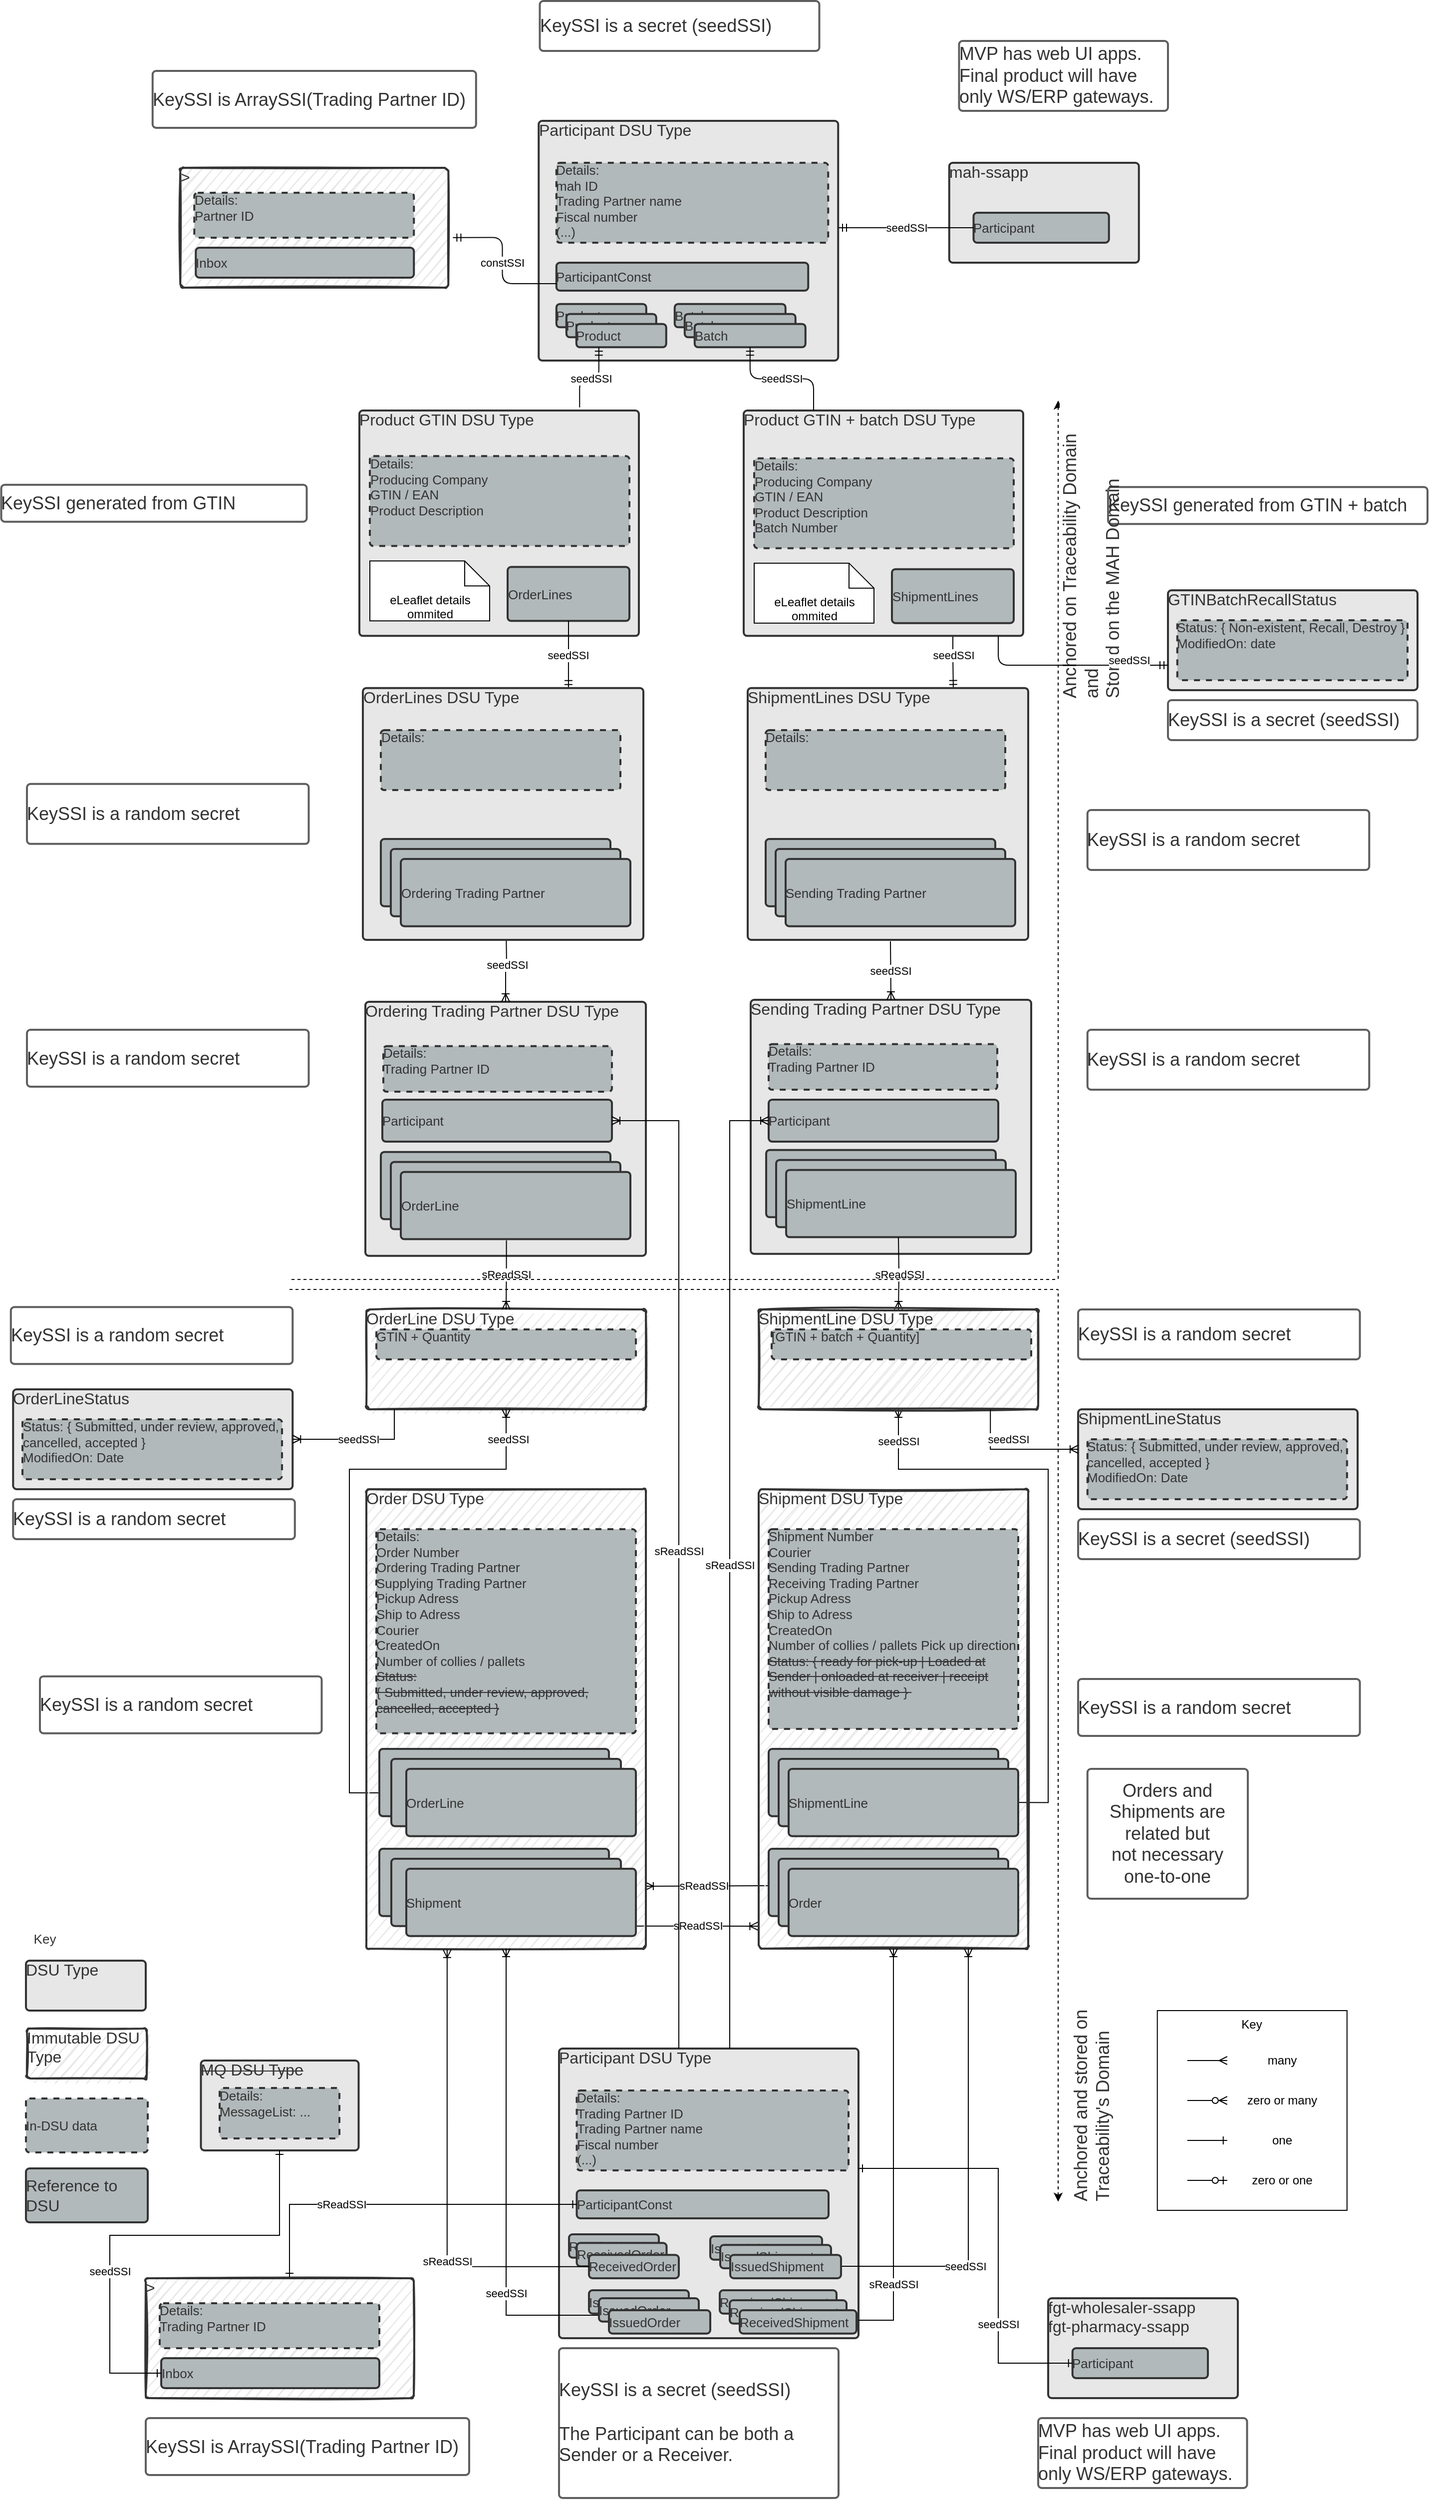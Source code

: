 <mxfile version="14.4.3" type="device" pages="2"><diagram id="w2ohKKcd10YEp6D6Or9I" name="Current"><mxGraphModel dx="13489" dy="553" grid="1" gridSize="10" guides="1" tooltips="1" connect="1" arrows="1" fold="1" page="1" pageScale="1" pageWidth="827" pageHeight="1169" math="0" shadow="0"><root><mxCell id="0"/><mxCell id="1" parent="0"/><UserObject label="KeySSI is a random secret" lucidchartObjectId="Y4hP_6gS2.8y" id="3"><mxCell style="html=1;overflow=block;whiteSpace=wrap;whiteSpace=wrap;fontSize=18;fontColor=#333333;align=left;spacing=7;strokeColor=#5e5e5e;strokeOpacity=100;rounded=1;absoluteArcSize=1;arcSize=7;strokeWidth=2;" parent="1" vertex="1" zOrder="118068241"><mxGeometry x="-6499.12" y="5437.63" width="282.25" height="57" as="geometry"/></mxCell></UserObject><mxCell id="19" value="" style="group" parent="1" vertex="1" connectable="0"><mxGeometry x="-6143" y="5440" width="280" height="100" as="geometry"/></mxCell><UserObject label="OrderLine DSU Type" lucidchartObjectId="eYhP0L-3wuF6" id="20"><mxCell style="html=1;overflow=block;whiteSpace=wrap;whiteSpace=wrap;fontSize=16;fontColor=#333333;align=left;spacing=7;verticalAlign=top;strokeColor=#333333;strokeOpacity=100;fillOpacity=100;rounded=1;absoluteArcSize=1;arcSize=7;fillColor=#e7e7e7;strokeWidth=2;glass=0;shadow=0;sketch=1;" parent="19" vertex="1" zOrder="118068035"><mxGeometry width="280" height="100" as="geometry"/></mxCell></UserObject><UserObject label="&lt;div&gt;&lt;div&gt;&lt;span&gt;GTIN + Quantity&lt;/span&gt;&lt;br&gt;&lt;/div&gt;&lt;/div&gt;&lt;div&gt;&lt;/div&gt;" lucidchartObjectId="eYhPf7WsH~.m" id="21"><mxCell style="html=1;overflow=block;whiteSpace=wrap;whiteSpace=wrap;fontSize=13;fontColor=#333333;align=center;align=left;spacing=7;verticalAlign=top;strokeColor=#333333;strokeOpacity=100;fillOpacity=100;rounded=1;absoluteArcSize=1;arcSize=7;fillColor=#b2b9ba;strokeWidth=2;dashed=1;sketch=0;shadow=0;glass=0;" parent="19" vertex="1" zOrder="118068037"><mxGeometry x="10" y="20" width="260" height="30" as="geometry"/></mxCell></UserObject><mxCell id="36" value="sReadSSI" style="edgeStyle=orthogonalEdgeStyle;rounded=0;orthogonalLoop=1;jettySize=auto;html=1;entryX=-0.003;entryY=0.951;entryDx=0;entryDy=0;entryPerimeter=0;endArrow=ERoneToMany;endFill=0;startArrow=none;startFill=0;exitX=0.999;exitY=0.853;exitDx=0;exitDy=0;exitPerimeter=0;" parent="1" source="12" target="24" edge="1"><mxGeometry relative="1" as="geometry"><mxPoint x="-5860" y="6021" as="sourcePoint"/></mxGeometry></mxCell><UserObject label="KeySSI is a random secret" lucidchartObjectId="Y4hP_6gS2.8y" id="37"><mxCell style="html=1;overflow=block;whiteSpace=wrap;whiteSpace=wrap;fontSize=18;fontColor=#333333;align=left;spacing=7;strokeColor=#5e5e5e;strokeOpacity=100;rounded=1;absoluteArcSize=1;arcSize=7;strokeWidth=2;" parent="1" vertex="1" zOrder="118068241"><mxGeometry x="-5430" y="5810" width="282.25" height="57" as="geometry"/></mxCell></UserObject><UserObject label="KeySSI is a random secret" lucidchartObjectId="Y4hP_6gS2.8y" id="38"><mxCell style="html=1;overflow=block;whiteSpace=wrap;whiteSpace=wrap;fontSize=18;fontColor=#333333;align=left;spacing=7;strokeColor=#5e5e5e;strokeOpacity=100;rounded=1;absoluteArcSize=1;arcSize=7;strokeWidth=2;" parent="1" vertex="1" zOrder="118068241"><mxGeometry x="-5430" y="5440" width="282.25" height="50" as="geometry"/></mxCell></UserObject><mxCell id="39" style="edgeStyle=orthogonalEdgeStyle;rounded=0;orthogonalLoop=1;jettySize=auto;html=1;entryX=0.5;entryY=1;entryDx=0;entryDy=0;endArrow=ERoneToMany;endFill=0;exitX=0;exitY=0.5;exitDx=0;exitDy=0;" parent="1" source="9" target="20" edge="1"><mxGeometry relative="1" as="geometry"><mxPoint x="-6003" y="5620" as="sourcePoint"/><Array as="points"><mxPoint x="-6103" y="5924"/><mxPoint x="-6160" y="5924"/><mxPoint x="-6160" y="5600"/><mxPoint x="-6003" y="5600"/></Array></mxGeometry></mxCell><mxCell id="40" value="seedSSI" style="edgeLabel;html=1;align=center;verticalAlign=middle;resizable=0;points=[];" parent="39" vertex="1" connectable="0"><mxGeometry x="-0.149" y="-1" relative="1" as="geometry"><mxPoint x="158" y="-162.33" as="offset"/></mxGeometry></mxCell><mxCell id="41" value="" style="endArrow=ERoneToMany;html=1;exitX=0;exitY=0.25;exitDx=0;exitDy=0;entryX=0.998;entryY=0.864;entryDx=0;entryDy=0;entryPerimeter=0;endFill=0;" parent="1" source="31" target="5" edge="1"><mxGeometry width="50" height="50" relative="1" as="geometry"><mxPoint x="-5860" y="6000" as="sourcePoint"/><mxPoint x="-5810" y="5950" as="targetPoint"/></mxGeometry></mxCell><mxCell id="42" value="sReadSSI" style="edgeLabel;html=1;align=center;verticalAlign=middle;resizable=0;points=[];" parent="41" vertex="1" connectable="0"><mxGeometry x="0.425" y="1" relative="1" as="geometry"><mxPoint x="17.28" y="-1.27" as="offset"/></mxGeometry></mxCell><UserObject label="KeySSI generated from GTIN" lucidchartObjectId="Y4hP_6gS2.8y" id="43"><mxCell style="html=1;overflow=block;whiteSpace=wrap;whiteSpace=wrap;fontSize=18;fontColor=#333333;align=left;spacing=7;strokeColor=#5e5e5e;strokeOpacity=100;rounded=1;absoluteArcSize=1;arcSize=7;strokeWidth=2;" parent="1" vertex="1" zOrder="118068241"><mxGeometry x="-6508.75" y="4614.33" width="306" height="37" as="geometry"/></mxCell></UserObject><mxCell id="44" value="" style="group;dropTarget=0;" parent="1" vertex="1"><mxGeometry x="-6150" y="4635.67" width="310" height="170" as="geometry"/></mxCell><UserObject label="Product GTIN DSU Type" lucidchartObjectId="eYhP0L-3wuF6" id="45"><mxCell style="html=1;overflow=block;whiteSpace=wrap;whiteSpace=wrap;fontSize=16;fontColor=#333333;align=left;spacing=7;verticalAlign=top;strokeColor=#333333;strokeOpacity=100;fillOpacity=100;rounded=1;absoluteArcSize=1;arcSize=7;fillColor=#e7e7e7;strokeWidth=2;" parent="44" vertex="1" zOrder="118068035"><mxGeometry y="-95.67" width="280" height="225.67" as="geometry"/></mxCell></UserObject><UserObject label="&lt;div&gt;Details:&lt;/div&gt;&lt;div&gt;Producing Company&lt;br&gt;&lt;/div&gt;GTIN / EAN&lt;br&gt;Product Description" lucidchartObjectId="eYhPf7WsH~.m" id="46"><mxCell style="html=1;overflow=block;whiteSpace=wrap;whiteSpace=wrap;fontSize=13;fontColor=#333333;align=center;align=left;spacing=7;verticalAlign=top;strokeColor=#333333;strokeOpacity=100;fillOpacity=100;rounded=1;absoluteArcSize=1;arcSize=7;fillColor=#b2b9ba;strokeWidth=2;dashed=1;" parent="1" vertex="1" zOrder="118068037"><mxGeometry x="-6139.5" y="4585.67" width="260" height="90" as="geometry"/></mxCell></UserObject><mxCell id="47" value="eLeaflet details ommited" style="shape=note2;boundedLbl=1;whiteSpace=wrap;html=1;size=25;verticalAlign=top;align=center;" parent="1" vertex="1"><mxGeometry x="-6139.5" y="4690.67" width="120" height="60" as="geometry"/></mxCell><UserObject label="OrderLines" lucidchartObjectId="fqhPiyiqsQbl" id="48"><mxCell style="html=1;overflow=block;whiteSpace=wrap;whiteSpace=wrap;fontSize=13;fontColor=#333333;align=center;align=left;spacing=7;verticalAlign=middle;strokeColor=#333333;strokeOpacity=100;fillOpacity=100;rounded=1;absoluteArcSize=1;arcSize=7;fillColor=#b2b9ba;strokeWidth=2;" parent="1" vertex="1" zOrder="118067330"><mxGeometry x="-6001.5" y="4696.67" width="122" height="54" as="geometry"/></mxCell></UserObject><mxCell id="50" value="seedSSI" style="endArrow=ERmandOne;html=1;exitX=0.5;exitY=1;exitDx=0;exitDy=0;entryX=0.733;entryY=0.002;entryDx=0;entryDy=0;edgeStyle=orthogonalEdgeStyle;entryPerimeter=0;endFill=0;" parent="1" source="48" target="61" edge="1"><mxGeometry width="50" height="50" relative="1" as="geometry"><mxPoint x="-6068.5" y="4800" as="sourcePoint"/><mxPoint x="-6018.5" y="4750" as="targetPoint"/></mxGeometry></mxCell><mxCell id="52" value="" style="group" parent="1" vertex="1" connectable="0"><mxGeometry x="-6144" y="5132.01" width="314" height="254.33" as="geometry"/></mxCell><mxCell id="53" value="" style="group;dropTarget=0;" parent="52" vertex="1"><mxGeometry width="281" height="254.33" as="geometry"/></mxCell><UserObject label="Ordering Trading Partner DSU Type" lucidchartObjectId="eYhPcMsjhls~" id="54"><mxCell style="html=1;overflow=block;whiteSpace=wrap;whiteSpace=wrap;fontSize=16;fontColor=#333333;align=left;spacing=7;verticalAlign=top;strokeColor=#333333;strokeOpacity=100;fillOpacity=100;rounded=1;absoluteArcSize=1;arcSize=7;fillColor=#e7e7e7;strokeWidth=2;" parent="53" vertex="1" zOrder="118067429"><mxGeometry width="281" height="254.33" as="geometry"/></mxCell></UserObject><UserObject label="&lt;div&gt;Details:&lt;br&gt;Trading Partner ID&lt;/div&gt;&lt;br&gt;&lt;div&gt;&lt;br&gt;&lt;/div&gt;" lucidchartObjectId="eYhPf7WsH~.m" id="55"><mxCell style="html=1;overflow=block;whiteSpace=wrap;whiteSpace=wrap;fontSize=13;fontColor=#333333;align=center;align=left;spacing=7;verticalAlign=top;strokeColor=#333333;strokeOpacity=100;fillOpacity=100;rounded=1;absoluteArcSize=1;arcSize=7;fillColor=#b2b9ba;strokeWidth=2;dashed=1;" parent="52" vertex="1" zOrder="118068037"><mxGeometry x="18" y="44.33" width="229" height="45.67" as="geometry"/></mxCell></UserObject><UserObject label="" lucidchartObjectId="fqhPiyiqsQbl" id="56"><mxCell style="html=1;overflow=block;whiteSpace=wrap;whiteSpace=wrap;fontSize=13;fontColor=#333333;align=center;align=left;spacing=7;verticalAlign=middle;strokeColor=#333333;strokeOpacity=100;fillOpacity=100;rounded=1;absoluteArcSize=1;arcSize=7;fillColor=#b2b9ba;strokeWidth=2;" parent="52" vertex="1" zOrder="118067330"><mxGeometry x="15.5" y="150.34" width="230" height="67.33" as="geometry"/></mxCell></UserObject><UserObject label="&lt;div&gt;&lt;br&gt;&lt;/div&gt;" lucidchartObjectId="fqhPiyiqsQbl" id="57"><mxCell style="html=1;overflow=block;whiteSpace=wrap;whiteSpace=wrap;fontSize=13;fontColor=#333333;align=center;align=left;spacing=7;verticalAlign=middle;strokeColor=#333333;strokeOpacity=100;fillOpacity=100;rounded=1;absoluteArcSize=1;arcSize=7;fillColor=#b2b9ba;strokeWidth=2;" parent="52" vertex="1" zOrder="118067330"><mxGeometry x="25.5" y="160.34" width="230" height="67.33" as="geometry"/></mxCell></UserObject><UserObject label="OrderLine" lucidchartObjectId="fqhPiyiqsQbl" id="58"><mxCell style="html=1;overflow=block;whiteSpace=wrap;whiteSpace=wrap;fontSize=13;fontColor=#333333;align=center;align=left;spacing=7;verticalAlign=middle;strokeColor=#333333;strokeOpacity=100;fillOpacity=100;rounded=1;absoluteArcSize=1;arcSize=7;fillColor=#b2b9ba;strokeWidth=2;" parent="52" vertex="1" zOrder="118067330"><mxGeometry x="35.5" y="170.34" width="230" height="67.33" as="geometry"/></mxCell></UserObject><UserObject label="Participant" lucidchartObjectId="fqhPiyiqsQbl" id="wDUqPTuLpeqPMHoJIWc9-113"><mxCell style="html=1;overflow=block;whiteSpace=wrap;whiteSpace=wrap;fontSize=13;fontColor=#333333;align=center;align=left;spacing=7;verticalAlign=middle;strokeColor=#333333;strokeOpacity=100;fillOpacity=100;rounded=1;absoluteArcSize=1;arcSize=7;fillColor=#b2b9ba;strokeWidth=2;" parent="52" vertex="1" zOrder="118067330"><mxGeometry x="17" y="97.99" width="230" height="42.01" as="geometry"/></mxCell></UserObject><mxCell id="66" value="seedSSI" style="endArrow=ERoneToMany;html=1;edgeStyle=orthogonalEdgeStyle;entryX=0.5;entryY=0;entryDx=0;entryDy=0;endFill=0;" parent="1" target="54" edge="1"><mxGeometry width="50" height="50" relative="1" as="geometry"><mxPoint x="-6003" y="5057" as="sourcePoint"/><mxPoint x="-6018.5" y="4820" as="targetPoint"/></mxGeometry></mxCell><mxCell id="67" value="sReadSSI" style="edgeStyle=orthogonalEdgeStyle;rounded=0;orthogonalLoop=1;jettySize=auto;html=1;startArrow=none;startFill=0;endArrow=ERoneToMany;endFill=0;exitX=0.46;exitY=1.017;exitDx=0;exitDy=0;exitPerimeter=0;" parent="1" source="58" target="20" edge="1"><mxGeometry relative="1" as="geometry"/></mxCell><mxCell id="68" value="seedSSI" style="endArrow=ERmandOne;html=1;exitX=0.5;exitY=1;exitDx=0;exitDy=0;entryX=0.733;entryY=0.002;entryDx=0;entryDy=0;edgeStyle=orthogonalEdgeStyle;entryPerimeter=0;endFill=0;" parent="1" source="87" target="78" edge="1"><mxGeometry width="50" height="50" relative="1" as="geometry"><mxPoint x="-5683.5" y="4814.33" as="sourcePoint"/><mxPoint x="-5633.5" y="4764.33" as="targetPoint"/></mxGeometry></mxCell><mxCell id="69" value="" style="group" parent="1" vertex="1" connectable="0"><mxGeometry x="-5758" y="5130" width="281" height="254.33" as="geometry"/></mxCell><mxCell id="70" value="" style="group;dropTarget=0;" parent="69" vertex="1"><mxGeometry width="281" height="254.33" as="geometry"/></mxCell><UserObject label="Sending Trading Partner DSU Type" lucidchartObjectId="eYhPcMsjhls~" id="71"><mxCell style="html=1;overflow=block;whiteSpace=wrap;whiteSpace=wrap;fontSize=16;fontColor=#333333;align=left;spacing=7;verticalAlign=top;strokeColor=#333333;strokeOpacity=100;fillOpacity=100;rounded=1;absoluteArcSize=1;arcSize=7;fillColor=#e7e7e7;strokeWidth=2;" parent="70" vertex="1" zOrder="118067429"><mxGeometry width="281" height="254.33" as="geometry"/></mxCell></UserObject><UserObject label="&lt;div&gt;Details:&lt;br&gt;Trading Partner ID&lt;/div&gt;&lt;br&gt;&lt;div&gt;&lt;br&gt;&lt;/div&gt;" lucidchartObjectId="eYhPf7WsH~.m" id="72"><mxCell style="html=1;overflow=block;whiteSpace=wrap;whiteSpace=wrap;fontSize=13;fontColor=#333333;align=center;align=left;spacing=7;verticalAlign=top;strokeColor=#333333;strokeOpacity=100;fillOpacity=100;rounded=1;absoluteArcSize=1;arcSize=7;fillColor=#b2b9ba;strokeWidth=2;dashed=1;" parent="69" vertex="1" zOrder="118068037"><mxGeometry x="18" y="44.33" width="229" height="45.67" as="geometry"/></mxCell></UserObject><UserObject label="" lucidchartObjectId="fqhPiyiqsQbl" id="73"><mxCell style="html=1;overflow=block;whiteSpace=wrap;whiteSpace=wrap;fontSize=13;fontColor=#333333;align=center;align=left;spacing=7;verticalAlign=middle;strokeColor=#333333;strokeOpacity=100;fillOpacity=100;rounded=1;absoluteArcSize=1;arcSize=7;fillColor=#b2b9ba;strokeWidth=2;" parent="69" vertex="1" zOrder="118067330"><mxGeometry x="15.5" y="150.34" width="230" height="67.33" as="geometry"/></mxCell></UserObject><UserObject label="&lt;div&gt;&lt;br&gt;&lt;/div&gt;" lucidchartObjectId="fqhPiyiqsQbl" id="74"><mxCell style="html=1;overflow=block;whiteSpace=wrap;whiteSpace=wrap;fontSize=13;fontColor=#333333;align=center;align=left;spacing=7;verticalAlign=middle;strokeColor=#333333;strokeOpacity=100;fillOpacity=100;rounded=1;absoluteArcSize=1;arcSize=7;fillColor=#b2b9ba;strokeWidth=2;" parent="69" vertex="1" zOrder="118067330"><mxGeometry x="25.5" y="160.34" width="230" height="67.33" as="geometry"/></mxCell></UserObject><UserObject label="ShipmentLine" lucidchartObjectId="fqhPiyiqsQbl" id="75"><mxCell style="html=1;overflow=block;whiteSpace=wrap;whiteSpace=wrap;fontSize=13;fontColor=#333333;align=center;align=left;spacing=7;verticalAlign=middle;strokeColor=#333333;strokeOpacity=100;fillOpacity=100;rounded=1;absoluteArcSize=1;arcSize=7;fillColor=#b2b9ba;strokeWidth=2;" parent="69" vertex="1" zOrder="118067330"><mxGeometry x="35.5" y="170.34" width="230" height="67.33" as="geometry"/></mxCell></UserObject><mxCell id="wDUqPTuLpeqPMHoJIWc9-104" style="edgeStyle=orthogonalEdgeStyle;rounded=0;orthogonalLoop=1;jettySize=auto;html=1;exitX=0.5;exitY=1;exitDx=0;exitDy=0;" parent="69" source="72" target="72" edge="1"><mxGeometry relative="1" as="geometry"/></mxCell><UserObject label="Participant" lucidchartObjectId="fqhPiyiqsQbl" id="wDUqPTuLpeqPMHoJIWc9-114"><mxCell style="html=1;overflow=block;whiteSpace=wrap;whiteSpace=wrap;fontSize=13;fontColor=#333333;align=center;align=left;spacing=7;verticalAlign=middle;strokeColor=#333333;strokeOpacity=100;fillOpacity=100;rounded=1;absoluteArcSize=1;arcSize=7;fillColor=#b2b9ba;strokeWidth=2;" parent="69" vertex="1" zOrder="118067330"><mxGeometry x="18" y="100.0" width="230" height="42.01" as="geometry"/></mxCell></UserObject><mxCell id="83" value="seedSSI" style="endArrow=ERoneToMany;html=1;edgeStyle=orthogonalEdgeStyle;entryX=0.5;entryY=0;entryDx=0;entryDy=0;endFill=0;" parent="1" target="71" edge="1"><mxGeometry width="50" height="50" relative="1" as="geometry"><mxPoint x="-5618" y="5071.33" as="sourcePoint"/><mxPoint x="-5633.5" y="4834.33" as="targetPoint"/></mxGeometry></mxCell><UserObject label="Product GTIN + batch DSU Type" lucidchartObjectId="eYhP0L-3wuF6" id="84"><mxCell style="html=1;overflow=block;whiteSpace=wrap;whiteSpace=wrap;fontSize=16;fontColor=#333333;align=left;spacing=7;verticalAlign=top;strokeColor=#333333;strokeOpacity=100;fillOpacity=100;rounded=1;absoluteArcSize=1;arcSize=7;fillColor=#e7e7e7;strokeWidth=2;" parent="1" vertex="1" zOrder="118068035"><mxGeometry x="-5765" y="4540" width="280" height="225.67" as="geometry"/></mxCell></UserObject><UserObject label="&lt;div&gt;Details:&lt;/div&gt;&lt;div&gt;Producing Company&lt;br&gt;&lt;/div&gt;GTIN / EAN&lt;br&gt;Product Description&lt;br&gt;Batch Number" lucidchartObjectId="eYhPf7WsH~.m" id="85"><mxCell style="html=1;overflow=block;whiteSpace=wrap;whiteSpace=wrap;fontSize=13;fontColor=#333333;align=center;align=left;spacing=7;verticalAlign=top;strokeColor=#333333;strokeOpacity=100;fillOpacity=100;rounded=1;absoluteArcSize=1;arcSize=7;fillColor=#b2b9ba;strokeWidth=2;dashed=1;" parent="1" vertex="1" zOrder="118068037"><mxGeometry x="-5754.5" y="4587.83" width="260" height="90" as="geometry"/></mxCell></UserObject><mxCell id="86" value="eLeaflet details ommited" style="shape=note2;boundedLbl=1;whiteSpace=wrap;html=1;size=25;verticalAlign=top;align=center;" parent="1" vertex="1"><mxGeometry x="-5754.5" y="4692.83" width="120" height="60" as="geometry"/></mxCell><UserObject label="ShipmentLines" lucidchartObjectId="fqhPiyiqsQbl" id="87"><mxCell style="html=1;overflow=block;whiteSpace=wrap;whiteSpace=wrap;fontSize=13;fontColor=#333333;align=center;align=left;spacing=7;verticalAlign=middle;strokeColor=#333333;strokeOpacity=100;fillOpacity=100;rounded=1;absoluteArcSize=1;arcSize=7;fillColor=#b2b9ba;strokeWidth=2;" parent="1" vertex="1" zOrder="118067330"><mxGeometry x="-5616.5" y="4698.83" width="122" height="54" as="geometry"/></mxCell></UserObject><mxCell id="88" value="sReadSSI" style="edgeStyle=orthogonalEdgeStyle;rounded=0;orthogonalLoop=1;jettySize=auto;html=1;startArrow=none;startFill=0;endArrow=ERoneToMany;endFill=0;" parent="1" target="34" edge="1"><mxGeometry relative="1" as="geometry"><mxPoint x="-5610" y="5368" as="sourcePoint"/></mxGeometry></mxCell><UserObject label="Anchored and stored on Traceability's Domain" lucidchartObjectId="Y4hP_6gS2.8y" id="89"><mxCell style="html=1;overflow=block;whiteSpace=wrap;whiteSpace=wrap;fontSize=18;fontColor=#333333;align=left;spacing=7;strokeOpacity=100;rounded=1;absoluteArcSize=1;arcSize=7;strokeWidth=2;rotation=-90;strokeColor=none;" parent="1" vertex="1" zOrder="118068241"><mxGeometry x="-5541.75" y="6192.75" width="244.5" height="37" as="geometry"/></mxCell></UserObject><UserObject label="In-DSU data" lucidchartObjectId="eYhPf7WsH~.m" id="92"><mxCell style="html=1;overflow=block;whiteSpace=wrap;whiteSpace=wrap;fontSize=13;fontColor=#333333;align=center;align=left;spacing=7;verticalAlign=middle;strokeColor=#333333;strokeOpacity=100;fillOpacity=100;rounded=1;absoluteArcSize=1;arcSize=7;fillColor=#b2b9ba;strokeWidth=2;dashed=1;" parent="1" vertex="1" zOrder="118068037"><mxGeometry x="-6484" y="6230" width="122" height="54" as="geometry"/></mxCell></UserObject><mxCell id="93" value="Key" style="text;html=1;strokeColor=none;fillColor=none;align=center;verticalAlign=middle;whiteSpace=wrap;rounded=0;dashed=1;fontSize=13;fontColor=#333333;" parent="1" vertex="1"><mxGeometry x="-6485" y="6060" width="40" height="20" as="geometry"/></mxCell><UserObject label="Reference to DSU" lucidchartObjectId="eYhP-5J2g_le" id="94"><mxCell style="html=1;overflow=block;whiteSpace=wrap;whiteSpace=wrap;fontSize=16;fontColor=#333333;align=center;align=left;spacing=7;verticalAlign=middle;strokeColor=#333333;strokeOpacity=100;fillOpacity=100;rounded=1;absoluteArcSize=1;arcSize=7;fillColor=#b2b9ba;strokeWidth=2;" parent="1" vertex="1" zOrder="118068038"><mxGeometry x="-6484" y="6300" width="122" height="54" as="geometry"/></mxCell></UserObject><UserObject label="DSU Type" lucidchartObjectId="eYhPHDbVkJ8U" id="95"><mxCell style="html=1;overflow=block;whiteSpace=wrap;whiteSpace=wrap;fontSize=16;fontColor=#333333;align=left;spacing=7;verticalAlign=top;strokeColor=#333333;strokeOpacity=100;fillOpacity=100;rounded=1;absoluteArcSize=1;arcSize=7;fillColor=#e7e7e7;strokeWidth=2;" parent="1" vertex="1" zOrder="118067631"><mxGeometry x="-6484" y="6092" width="120" height="50" as="geometry"/></mxCell></UserObject><UserObject label="Immutable DSU Type" lucidchartObjectId="eYhPHDbVkJ8U" id="96"><mxCell style="html=1;overflow=block;whiteSpace=wrap;whiteSpace=wrap;fontSize=16;fontColor=#333333;align=left;spacing=7;verticalAlign=top;strokeColor=#333333;strokeOpacity=100;fillOpacity=100;rounded=1;absoluteArcSize=1;arcSize=7;fillColor=#e7e7e7;strokeWidth=2;sketch=1;" parent="1" vertex="1" zOrder="118067631"><mxGeometry x="-6483" y="6160" width="120" height="50" as="geometry"/></mxCell></UserObject><mxCell id="97" style="edgeStyle=orthogonalEdgeStyle;rounded=0;orthogonalLoop=1;jettySize=auto;html=1;entryX=0.5;entryY=1;entryDx=0;entryDy=0;endArrow=ERoneToMany;endFill=0;exitX=1;exitY=0.5;exitDx=0;exitDy=0;" parent="1" source="28" target="34" edge="1"><mxGeometry relative="1" as="geometry"><mxPoint x="-5610" y="5620" as="sourcePoint"/><Array as="points"><mxPoint x="-5460" y="5934"/><mxPoint x="-5460" y="5600"/><mxPoint x="-5610" y="5600"/></Array></mxGeometry></mxCell><mxCell id="98" value="seedSSI" style="edgeLabel;html=1;align=center;verticalAlign=middle;resizable=0;points=[];" parent="97" vertex="1" connectable="0"><mxGeometry x="-0.149" y="-1" relative="1" as="geometry"><mxPoint x="-151" y="-147.83" as="offset"/></mxGeometry></mxCell><mxCell id="99" value="" style="endArrow=none;dashed=1;html=1;" parent="1" edge="1"><mxGeometry width="50" height="50" relative="1" as="geometry"><mxPoint x="-6220" y="5420" as="sourcePoint"/><mxPoint x="-5450" y="5420" as="targetPoint"/></mxGeometry></mxCell><mxCell id="100" value="" style="endArrow=none;dashed=1;html=1;endFill=0;startArrow=classic;startFill=1;" parent="1" edge="1"><mxGeometry width="50" height="50" relative="1" as="geometry"><mxPoint x="-5450" y="6333.333" as="sourcePoint"/><mxPoint x="-5450" y="5420" as="targetPoint"/></mxGeometry></mxCell><mxCell id="101" value="" style="endArrow=none;dashed=1;html=1;" parent="1" edge="1"><mxGeometry width="50" height="50" relative="1" as="geometry"><mxPoint x="-6218" y="5410" as="sourcePoint"/><mxPoint x="-5450" y="5410" as="targetPoint"/><Array as="points"><mxPoint x="-5878" y="5410"/></Array></mxGeometry></mxCell><mxCell id="102" value="" style="endArrow=none;dashed=1;html=1;endFill=0;startArrow=classic;startFill=1;" parent="1" edge="1"><mxGeometry width="50" height="50" relative="1" as="geometry"><mxPoint x="-5450" y="4530" as="sourcePoint"/><mxPoint x="-5450" y="5410" as="targetPoint"/></mxGeometry></mxCell><UserObject label="KeySSI generated from GTIN + batch" lucidchartObjectId="Y4hP_6gS2.8y" id="103"><mxCell style="html=1;overflow=block;whiteSpace=wrap;whiteSpace=wrap;fontSize=18;fontColor=#333333;align=left;spacing=7;strokeColor=#5e5e5e;strokeOpacity=100;rounded=1;absoluteArcSize=1;arcSize=7;strokeWidth=2;" parent="1" vertex="1" zOrder="118068241"><mxGeometry x="-5400" y="4616.67" width="320" height="37" as="geometry"/></mxCell></UserObject><UserObject label="Anchored on Traceability Domain and&lt;br&gt;Stored on the MAH Domain" lucidchartObjectId="Y4hP_6gS2.8y" id="104"><mxCell style="html=1;overflow=block;whiteSpace=wrap;whiteSpace=wrap;fontSize=18;fontColor=#333333;align=left;spacing=7;strokeOpacity=100;rounded=1;absoluteArcSize=1;arcSize=7;strokeWidth=2;strokeColor=none;rotation=-90;" parent="1" vertex="1" zOrder="118068241"><mxGeometry x="-5580" y="4659.67" width="300" height="37" as="geometry"/></mxCell></UserObject><UserObject label="Order DSU Type" lucidchartObjectId="eYhP0L-3wuF6" id="5"><mxCell style="html=1;overflow=block;whiteSpace=wrap;whiteSpace=wrap;fontSize=16;fontColor=#333333;align=left;spacing=7;verticalAlign=top;strokeColor=#333333;strokeOpacity=100;fillOpacity=100;rounded=1;absoluteArcSize=1;arcSize=7;fillColor=#e7e7e7;strokeWidth=2;sketch=1;" parent="1" vertex="1" zOrder="118068035"><mxGeometry x="-6143" y="5620" width="280" height="460" as="geometry"/></mxCell></UserObject><UserObject label="&lt;div&gt;Details:&lt;div&gt;Order Number​&lt;/div&gt;&lt;div&gt;Ordering Trading Partner​&lt;/div&gt;&lt;div&gt;Supplying Trading Partner​&lt;/div&gt;&lt;div&gt;Pickup Adress​&lt;/div&gt;&lt;div&gt;Ship to Adress ​&lt;/div&gt;&lt;div&gt;Courier​&lt;/div&gt;&lt;div&gt;CreatedOn&lt;/div&gt;&lt;div&gt;Number of collies / pallets​&lt;/div&gt;&lt;div&gt;&lt;strike&gt;Status:​&lt;/strike&gt;&lt;/div&gt;&lt;div&gt;&lt;strike&gt;{ Submitted, under review, approved, cancelled, accepted }​&lt;/strike&gt;&lt;/div&gt;&lt;/div&gt;&lt;div&gt;&lt;/div&gt;" lucidchartObjectId="eYhPf7WsH~.m" id="6"><mxCell style="html=1;overflow=block;whiteSpace=wrap;whiteSpace=wrap;fontSize=13;fontColor=#333333;align=center;align=left;spacing=7;verticalAlign=top;strokeColor=#333333;strokeOpacity=100;fillOpacity=100;rounded=1;absoluteArcSize=1;arcSize=7;fillColor=#b2b9ba;strokeWidth=2;dashed=1;" parent="1" vertex="1" zOrder="118068037"><mxGeometry x="-6133" y="5660" width="260" height="204.33" as="geometry"/></mxCell></UserObject><UserObject label="" lucidchartObjectId="fqhPiyiqsQbl" id="7"><mxCell style="html=1;overflow=block;whiteSpace=wrap;whiteSpace=wrap;fontSize=13;fontColor=#333333;align=center;align=left;spacing=7;verticalAlign=middle;strokeColor=#333333;strokeOpacity=100;fillOpacity=100;rounded=1;absoluteArcSize=1;arcSize=7;fillColor=#b2b9ba;strokeWidth=2;" parent="1" vertex="1" zOrder="118067330"><mxGeometry x="-6130" y="5880" width="230" height="67.33" as="geometry"/></mxCell></UserObject><UserObject label="" lucidchartObjectId="fqhPiyiqsQbl" id="8"><mxCell style="html=1;overflow=block;whiteSpace=wrap;whiteSpace=wrap;fontSize=13;fontColor=#333333;align=center;align=left;spacing=7;verticalAlign=middle;strokeColor=#333333;strokeOpacity=100;fillOpacity=100;rounded=1;absoluteArcSize=1;arcSize=7;fillColor=#b2b9ba;strokeWidth=2;" parent="1" vertex="1" zOrder="118067330"><mxGeometry x="-6118" y="5890" width="230" height="67.33" as="geometry"/></mxCell></UserObject><UserObject label="OrderLine" lucidchartObjectId="fqhPiyiqsQbl" id="9"><mxCell style="html=1;overflow=block;whiteSpace=wrap;whiteSpace=wrap;fontSize=13;fontColor=#333333;align=center;align=left;spacing=7;verticalAlign=middle;strokeColor=#333333;strokeOpacity=100;fillOpacity=100;rounded=1;absoluteArcSize=1;arcSize=7;fillColor=#b2b9ba;strokeWidth=2;" parent="1" vertex="1" zOrder="118067330"><mxGeometry x="-6103" y="5900" width="230" height="67.33" as="geometry"/></mxCell></UserObject><UserObject label="" lucidchartObjectId="fqhPiyiqsQbl" id="10"><mxCell style="html=1;overflow=block;whiteSpace=wrap;whiteSpace=wrap;fontSize=13;fontColor=#333333;align=center;align=left;spacing=7;verticalAlign=middle;strokeColor=#333333;strokeOpacity=100;fillOpacity=100;rounded=1;absoluteArcSize=1;arcSize=7;fillColor=#b2b9ba;strokeWidth=2;" parent="1" vertex="1" zOrder="118067330"><mxGeometry x="-6130" y="5980" width="230" height="67.33" as="geometry"/></mxCell></UserObject><UserObject label="" lucidchartObjectId="fqhPiyiqsQbl" id="11"><mxCell style="html=1;overflow=block;whiteSpace=wrap;whiteSpace=wrap;fontSize=13;fontColor=#333333;align=center;align=left;spacing=7;verticalAlign=middle;strokeColor=#333333;strokeOpacity=100;fillOpacity=100;rounded=1;absoluteArcSize=1;arcSize=7;fillColor=#b2b9ba;strokeWidth=2;" parent="1" vertex="1" zOrder="118067330"><mxGeometry x="-6118" y="5990" width="230" height="67.33" as="geometry"/></mxCell></UserObject><UserObject label="Shipment" lucidchartObjectId="fqhPiyiqsQbl" id="12"><mxCell style="html=1;overflow=block;whiteSpace=wrap;whiteSpace=wrap;fontSize=13;fontColor=#333333;align=center;align=left;spacing=7;verticalAlign=middle;strokeColor=#333333;strokeOpacity=100;fillOpacity=100;rounded=1;absoluteArcSize=1;arcSize=7;fillColor=#b2b9ba;strokeWidth=2;" parent="1" vertex="1" zOrder="118067330"><mxGeometry x="-6103" y="6000" width="230" height="67.33" as="geometry"/></mxCell></UserObject><UserObject label="Shipment DSU Type" lucidchartObjectId="eYhP0L-3wuF6" id="24"><mxCell style="html=1;overflow=block;whiteSpace=wrap;whiteSpace=wrap;fontSize=16;fontColor=#333333;align=left;spacing=7;verticalAlign=top;strokeColor=#333333;strokeOpacity=100;fillOpacity=100;rounded=1;absoluteArcSize=1;arcSize=7;fillColor=#e7e7e7;strokeWidth=2;sketch=1;" parent="1" vertex="1" zOrder="118068035"><mxGeometry x="-5750" y="5620" width="270" height="460" as="geometry"/></mxCell></UserObject><UserObject label="&lt;div&gt;&lt;div&gt;Shipment Number​&lt;/div&gt;&lt;div&gt;Courier​&lt;/div&gt;&lt;div&gt;Sending Trading Partner​&lt;/div&gt;&lt;div&gt;Receiving Trading Partner​&lt;/div&gt;&lt;div&gt;Pickup Adress​&lt;/div&gt;&lt;div&gt;Ship to Adress ​&lt;/div&gt;CreatedOn&lt;div&gt;Number of collies / pallets Pick up direction​&lt;/div&gt;&lt;div&gt;&lt;strike&gt;Status: { ready for pick-up | Loaded at Sender | onloaded at receiver | receipt without visible damage } ​&lt;/strike&gt;&lt;/div&gt;&lt;/div&gt;&lt;div&gt;&lt;/div&gt;" lucidchartObjectId="eYhPf7WsH~.m" id="25"><mxCell style="html=1;overflow=block;whiteSpace=wrap;whiteSpace=wrap;fontSize=13;fontColor=#333333;align=center;align=left;spacing=7;verticalAlign=top;strokeColor=#333333;strokeOpacity=100;fillOpacity=100;rounded=1;absoluteArcSize=1;arcSize=7;fillColor=#b2b9ba;strokeWidth=2;dashed=1;" parent="1" vertex="1" zOrder="118068037"><mxGeometry x="-5740" y="5660" width="250" height="200" as="geometry"/></mxCell></UserObject><UserObject label="" lucidchartObjectId="fqhPiyiqsQbl" id="26"><mxCell style="html=1;overflow=block;whiteSpace=wrap;whiteSpace=wrap;fontSize=13;fontColor=#333333;align=center;align=left;spacing=7;verticalAlign=middle;strokeColor=#333333;strokeOpacity=100;fillOpacity=100;rounded=1;absoluteArcSize=1;arcSize=7;fillColor=#b2b9ba;strokeWidth=2;" parent="1" vertex="1" zOrder="118067330"><mxGeometry x="-5740" y="5880" width="230" height="67.33" as="geometry"/></mxCell></UserObject><UserObject label="" lucidchartObjectId="fqhPiyiqsQbl" id="27"><mxCell style="html=1;overflow=block;whiteSpace=wrap;whiteSpace=wrap;fontSize=13;fontColor=#333333;align=center;align=left;spacing=7;verticalAlign=middle;strokeColor=#333333;strokeOpacity=100;fillOpacity=100;rounded=1;absoluteArcSize=1;arcSize=7;fillColor=#b2b9ba;strokeWidth=2;" parent="1" vertex="1" zOrder="118067330"><mxGeometry x="-5730" y="5890" width="230" height="67.33" as="geometry"/></mxCell></UserObject><UserObject label="ShipmentLine" lucidchartObjectId="fqhPiyiqsQbl" id="28"><mxCell style="html=1;overflow=block;whiteSpace=wrap;whiteSpace=wrap;fontSize=13;fontColor=#333333;align=center;align=left;spacing=7;verticalAlign=middle;strokeColor=#333333;strokeOpacity=100;fillOpacity=100;rounded=1;absoluteArcSize=1;arcSize=7;fillColor=#b2b9ba;strokeWidth=2;" parent="1" vertex="1" zOrder="118067330"><mxGeometry x="-5720" y="5900" width="230" height="67.33" as="geometry"/></mxCell></UserObject><UserObject label="" lucidchartObjectId="fqhPiyiqsQbl" id="29"><mxCell style="html=1;overflow=block;whiteSpace=wrap;whiteSpace=wrap;fontSize=13;fontColor=#333333;align=center;align=left;spacing=7;verticalAlign=middle;strokeColor=#333333;strokeOpacity=100;fillOpacity=100;rounded=1;absoluteArcSize=1;arcSize=7;fillColor=#b2b9ba;strokeWidth=2;" parent="1" vertex="1" zOrder="118067330"><mxGeometry x="-5740" y="5980" width="230" height="67.33" as="geometry"/></mxCell></UserObject><UserObject label="" lucidchartObjectId="fqhPiyiqsQbl" id="30"><mxCell style="html=1;overflow=block;whiteSpace=wrap;whiteSpace=wrap;fontSize=13;fontColor=#333333;align=center;align=left;spacing=7;verticalAlign=middle;strokeColor=#333333;strokeOpacity=100;fillOpacity=100;rounded=1;absoluteArcSize=1;arcSize=7;fillColor=#b2b9ba;strokeWidth=2;" parent="1" vertex="1" zOrder="118067330"><mxGeometry x="-5730" y="5990" width="230" height="67.33" as="geometry"/></mxCell></UserObject><UserObject label="Order" lucidchartObjectId="fqhPiyiqsQbl" id="31"><mxCell style="html=1;overflow=block;whiteSpace=wrap;whiteSpace=wrap;fontSize=13;fontColor=#333333;align=center;align=left;spacing=7;verticalAlign=middle;strokeColor=#333333;strokeOpacity=100;fillOpacity=100;rounded=1;absoluteArcSize=1;arcSize=7;fillColor=#b2b9ba;strokeWidth=2;" parent="1" vertex="1" zOrder="118067330"><mxGeometry x="-5720" y="6000" width="230" height="67.33" as="geometry"/></mxCell></UserObject><UserObject label="&lt;div&gt;Orders and&lt;/div&gt;&lt;div&gt;Shipments are&lt;/div&gt;&lt;div&gt;related but&lt;/div&gt;&lt;div&gt;not necessary&lt;/div&gt;&lt;div&gt;one-to-one&lt;br&gt;&lt;/div&gt;" lucidchartObjectId="Y4hP_6gS2.8y" id="10y9DuTeePoeElWLSXyq-110"><mxCell style="html=1;overflow=block;whiteSpace=wrap;whiteSpace=wrap;fontSize=18;fontColor=#333333;align=center;spacing=7;strokeColor=#5e5e5e;strokeOpacity=100;rounded=1;absoluteArcSize=1;arcSize=7;strokeWidth=2;" parent="1" vertex="1" zOrder="118068241"><mxGeometry x="-5420.63" y="5900" width="160.63" height="130" as="geometry"/></mxCell></UserObject><UserObject label="OrderLineStatus" lucidchartObjectId="eYhP0L-3wuF6" id="10y9DuTeePoeElWLSXyq-114"><mxCell style="html=1;overflow=block;whiteSpace=wrap;whiteSpace=wrap;fontSize=16;fontColor=#333333;align=left;spacing=7;verticalAlign=top;strokeColor=#333333;strokeOpacity=100;fillOpacity=100;rounded=1;absoluteArcSize=1;arcSize=7;fillColor=#e7e7e7;strokeWidth=2;" parent="1" vertex="1" zOrder="118068035"><mxGeometry x="-6496.87" y="5520" width="280" height="100" as="geometry"/></mxCell></UserObject><UserObject label="Status: { Submitted, under review, approved, cancelled, accepted }​&lt;br&gt;ModifiedOn: Date" lucidchartObjectId="eYhPf7WsH~.m" id="10y9DuTeePoeElWLSXyq-115"><mxCell style="html=1;overflow=block;whiteSpace=wrap;whiteSpace=wrap;fontSize=13;fontColor=#333333;align=center;align=left;spacing=7;verticalAlign=top;strokeColor=#333333;strokeOpacity=100;fillOpacity=100;rounded=1;absoluteArcSize=1;arcSize=7;fillColor=#b2b9ba;strokeWidth=2;dashed=1;" parent="1" vertex="1" zOrder="118068037"><mxGeometry x="-6487.5" y="5550" width="260" height="60" as="geometry"/></mxCell></UserObject><UserObject label="KeySSI is a random secret" lucidchartObjectId="Y4hP_6gS2.8y" id="10y9DuTeePoeElWLSXyq-124"><mxCell style="html=1;overflow=block;whiteSpace=wrap;whiteSpace=wrap;fontSize=18;fontColor=#333333;align=left;spacing=7;strokeColor=#5e5e5e;strokeOpacity=100;rounded=1;absoluteArcSize=1;arcSize=7;strokeWidth=2;" parent="1" vertex="1" zOrder="118068241"><mxGeometry x="-6496.87" y="5630" width="282.25" height="40" as="geometry"/></mxCell></UserObject><UserObject label="ShipmentLineStatus" lucidchartObjectId="eYhP0L-3wuF6" id="10y9DuTeePoeElWLSXyq-126"><mxCell style="html=1;overflow=block;whiteSpace=wrap;whiteSpace=wrap;fontSize=16;fontColor=#333333;align=left;spacing=7;verticalAlign=top;strokeColor=#333333;strokeOpacity=100;fillOpacity=100;rounded=1;absoluteArcSize=1;arcSize=7;fillColor=#e7e7e7;strokeWidth=2;" parent="1" vertex="1" zOrder="118068035"><mxGeometry x="-5430" y="5540" width="280" height="100" as="geometry"/></mxCell></UserObject><UserObject label="Status: { Submitted, under review, approved, cancelled, accepted }​&lt;br&gt;ModifiedOn: Date" lucidchartObjectId="eYhPf7WsH~.m" id="10y9DuTeePoeElWLSXyq-127"><mxCell style="html=1;overflow=block;whiteSpace=wrap;whiteSpace=wrap;fontSize=13;fontColor=#333333;align=center;align=left;spacing=7;verticalAlign=top;strokeColor=#333333;strokeOpacity=100;fillOpacity=100;rounded=1;absoluteArcSize=1;arcSize=7;fillColor=#b2b9ba;strokeWidth=2;dashed=1;" parent="1" vertex="1" zOrder="118068037"><mxGeometry x="-5420.63" y="5570" width="260" height="60" as="geometry"/></mxCell></UserObject><UserObject label="KeySSI is a secret (seedSSI)" lucidchartObjectId="Y4hP_6gS2.8y" id="10y9DuTeePoeElWLSXyq-128"><mxCell style="html=1;overflow=block;whiteSpace=wrap;whiteSpace=wrap;fontSize=18;fontColor=#333333;align=left;spacing=7;strokeColor=#5e5e5e;strokeOpacity=100;rounded=1;absoluteArcSize=1;arcSize=7;strokeWidth=2;" parent="1" vertex="1" zOrder="118068241"><mxGeometry x="-5430" y="5650" width="282.25" height="40" as="geometry"/></mxCell></UserObject><UserObject label="ShipmentLine DSU Type" lucidchartObjectId="eYhP0L-3wuF6" id="34"><mxCell style="html=1;overflow=block;whiteSpace=wrap;whiteSpace=wrap;fontSize=16;fontColor=#333333;align=left;spacing=7;verticalAlign=top;strokeColor=#333333;strokeOpacity=100;fillOpacity=100;rounded=1;absoluteArcSize=1;arcSize=7;fillColor=#e7e7e7;strokeWidth=2;glass=0;shadow=0;sketch=1;" parent="1" vertex="1" zOrder="118068035"><mxGeometry x="-5750" y="5440" width="280" height="100" as="geometry"/></mxCell></UserObject><UserObject label="&lt;div&gt;&lt;div&gt;&lt;span&gt;[GTIN + batch + Quantity]&lt;/span&gt;&lt;br&gt;&lt;/div&gt;&lt;/div&gt;&lt;div&gt;&lt;/div&gt;" lucidchartObjectId="eYhPf7WsH~.m" id="35"><mxCell style="html=1;overflow=block;whiteSpace=wrap;whiteSpace=wrap;fontSize=13;fontColor=#333333;align=center;align=left;spacing=7;verticalAlign=top;strokeColor=#333333;strokeOpacity=100;fillOpacity=100;rounded=1;absoluteArcSize=1;arcSize=7;fillColor=#b2b9ba;strokeWidth=2;dashed=1;sketch=0;shadow=0;glass=0;" parent="1" vertex="1" zOrder="118068037"><mxGeometry x="-5737" y="5460" width="260" height="30" as="geometry"/></mxCell></UserObject><mxCell id="10y9DuTeePoeElWLSXyq-129" value="seedSSI" style="edgeStyle=orthogonalEdgeStyle;rounded=0;orthogonalLoop=1;jettySize=auto;html=1;startArrow=none;startFill=0;endArrow=ERoneToMany;endFill=0;" parent="1" target="10y9DuTeePoeElWLSXyq-114" edge="1"><mxGeometry relative="1" as="geometry"><mxPoint x="-6115" y="5540" as="sourcePoint"/><mxPoint x="-5993" y="5450" as="targetPoint"/><Array as="points"><mxPoint x="-6115" y="5570"/></Array></mxGeometry></mxCell><mxCell id="10y9DuTeePoeElWLSXyq-130" value="seedSSI" style="edgeStyle=orthogonalEdgeStyle;rounded=0;orthogonalLoop=1;jettySize=auto;html=1;startArrow=none;startFill=0;endArrow=ERoneToMany;endFill=0;exitX=0.829;exitY=1;exitDx=0;exitDy=0;exitPerimeter=0;" parent="1" source="34" edge="1"><mxGeometry x="-0.095" y="10" relative="1" as="geometry"><mxPoint x="-6105" y="5553" as="sourcePoint"/><mxPoint x="-5430" y="5580" as="targetPoint"/><Array as="points"><mxPoint x="-5518" y="5580"/><mxPoint x="-5430" y="5580"/></Array><mxPoint as="offset"/></mxGeometry></mxCell><UserObject label="GTINBatchRecallStatus" lucidchartObjectId="eYhP0L-3wuF6" id="10y9DuTeePoeElWLSXyq-131"><mxCell style="html=1;overflow=block;whiteSpace=wrap;whiteSpace=wrap;fontSize=16;fontColor=#333333;align=left;spacing=7;verticalAlign=top;strokeColor=#333333;strokeOpacity=100;fillOpacity=100;rounded=1;absoluteArcSize=1;arcSize=7;fillColor=#e7e7e7;strokeWidth=2;" parent="1" vertex="1" zOrder="118068035"><mxGeometry x="-5340" y="4720" width="250" height="100" as="geometry"/></mxCell></UserObject><UserObject label="Status: { Non-existent, Recall, Destroy }​&lt;br&gt;ModifiedOn: date" lucidchartObjectId="eYhPf7WsH~.m" id="10y9DuTeePoeElWLSXyq-132"><mxCell style="html=1;overflow=block;whiteSpace=wrap;whiteSpace=wrap;fontSize=13;fontColor=#333333;align=center;align=left;spacing=7;verticalAlign=top;strokeColor=#333333;strokeOpacity=100;fillOpacity=100;rounded=1;absoluteArcSize=1;arcSize=7;fillColor=#b2b9ba;strokeWidth=2;dashed=1;" parent="1" vertex="1" zOrder="118068037"><mxGeometry x="-5330.63" y="4750" width="230.63" height="60" as="geometry"/></mxCell></UserObject><UserObject label="KeySSI is a secret (seedSSI)" lucidchartObjectId="Y4hP_6gS2.8y" id="10y9DuTeePoeElWLSXyq-133"><mxCell style="html=1;overflow=block;whiteSpace=wrap;whiteSpace=wrap;fontSize=18;fontColor=#333333;align=left;spacing=7;strokeColor=#5e5e5e;strokeOpacity=100;rounded=1;absoluteArcSize=1;arcSize=7;strokeWidth=2;" parent="1" vertex="1" zOrder="118068241"><mxGeometry x="-5340" y="4830" width="250" height="40" as="geometry"/></mxCell></UserObject><mxCell id="10y9DuTeePoeElWLSXyq-136" value="seedSSI" style="endArrow=ERmandOne;html=1;entryX=0;entryY=0.75;entryDx=0;entryDy=0;edgeStyle=orthogonalEdgeStyle;endFill=0;" parent="1" source="84" target="10y9DuTeePoeElWLSXyq-131" edge="1"><mxGeometry x="0.599" y="5" width="50" height="50" relative="1" as="geometry"><mxPoint x="-5480" y="4790" as="sourcePoint"/><mxPoint x="-5545.027" y="4828.344" as="targetPoint"/><Array as="points"><mxPoint x="-5510" y="4795"/></Array><mxPoint x="1" as="offset"/></mxGeometry></mxCell><UserObject label="Participant DSU Type" lucidchartObjectId="eYhP0L-3wuF6" id="16"><mxCell style="html=1;overflow=block;whiteSpace=wrap;whiteSpace=wrap;fontSize=16;fontColor=#333333;align=left;spacing=7;verticalAlign=top;strokeColor=#333333;strokeOpacity=100;fillOpacity=100;rounded=1;absoluteArcSize=1;arcSize=7;fillColor=#e7e7e7;strokeWidth=2;" parent="1" vertex="1" zOrder="118068035"><mxGeometry x="-5950" y="6180" width="300" height="290" as="geometry"/></mxCell></UserObject><UserObject label="&lt;div&gt;&lt;div&gt;Details:&lt;br&gt;Trading Partner ID&lt;/div&gt;&lt;div&gt;Trading Partner name&lt;/div&gt;&lt;div&gt;Fiscal number&lt;br&gt;&lt;/div&gt;&lt;div&gt;(...)&lt;/div&gt;&lt;div&gt;&lt;br&gt;&lt;/div&gt;&lt;/div&gt;&lt;div&gt;&lt;/div&gt;" lucidchartObjectId="eYhPf7WsH~.m" id="17"><mxCell style="html=1;overflow=block;whiteSpace=wrap;whiteSpace=wrap;fontSize=13;fontColor=#333333;align=center;align=left;spacing=7;verticalAlign=top;strokeColor=#333333;strokeOpacity=100;fillOpacity=100;rounded=1;absoluteArcSize=1;arcSize=7;fillColor=#b2b9ba;strokeWidth=2;dashed=1;" parent="1" vertex="1" zOrder="118068037"><mxGeometry x="-5932.25" y="6222" width="272.25" height="80" as="geometry"/></mxCell></UserObject><UserObject label="KeySSI is a secret (seedSSI)&lt;br&gt;&lt;br&gt;The Participant can be both a Sender or a Receiver." lucidchartObjectId="Y4hP_6gS2.8y" id="22"><mxCell style="html=1;overflow=block;whiteSpace=wrap;whiteSpace=wrap;fontSize=18;fontColor=#333333;align=left;spacing=7;strokeColor=#5e5e5e;strokeOpacity=100;rounded=1;absoluteArcSize=1;arcSize=7;strokeWidth=2;" parent="1" vertex="1" zOrder="118068241"><mxGeometry x="-5950" y="6480" width="280" height="150" as="geometry"/></mxCell></UserObject><UserObject label="KeySSI is a random secret" lucidchartObjectId="Y4hP_6gS2.8y" id="10y9DuTeePoeElWLSXyq-145"><mxCell style="html=1;overflow=block;whiteSpace=wrap;whiteSpace=wrap;fontSize=18;fontColor=#333333;align=left;spacing=7;strokeColor=#5e5e5e;strokeOpacity=100;rounded=1;absoluteArcSize=1;arcSize=7;strokeWidth=2;" parent="1" vertex="1" zOrder="118068241"><mxGeometry x="-6470" y="5807.33" width="282.25" height="57" as="geometry"/></mxCell></UserObject><UserObject label="KeySSI is a random secret" lucidchartObjectId="Y4hP_6gS2.8y" id="10y9DuTeePoeElWLSXyq-146"><mxCell style="html=1;overflow=block;whiteSpace=wrap;whiteSpace=wrap;fontSize=18;fontColor=#333333;align=left;spacing=7;strokeColor=#5e5e5e;strokeOpacity=100;rounded=1;absoluteArcSize=1;arcSize=7;strokeWidth=2;" parent="1" vertex="1" zOrder="118068241"><mxGeometry x="-6483" y="5160" width="282.25" height="57" as="geometry"/></mxCell></UserObject><UserObject label="KeySSI is a random secret" lucidchartObjectId="Y4hP_6gS2.8y" id="10y9DuTeePoeElWLSXyq-147"><mxCell style="html=1;overflow=block;whiteSpace=wrap;whiteSpace=wrap;fontSize=18;fontColor=#333333;align=left;spacing=7;strokeColor=#5e5e5e;strokeOpacity=100;rounded=1;absoluteArcSize=1;arcSize=7;strokeWidth=2;" parent="1" vertex="1" zOrder="118068241"><mxGeometry x="-5420.63" y="5160" width="282.25" height="60" as="geometry"/></mxCell></UserObject><UserObject label="KeySSI is a random secret" lucidchartObjectId="Y4hP_6gS2.8y" id="10y9DuTeePoeElWLSXyq-149"><mxCell style="html=1;overflow=block;whiteSpace=wrap;whiteSpace=wrap;fontSize=18;fontColor=#333333;align=left;spacing=7;strokeColor=#5e5e5e;strokeOpacity=100;rounded=1;absoluteArcSize=1;arcSize=7;strokeWidth=2;" parent="1" vertex="1" zOrder="118068241"><mxGeometry x="-5420.63" y="4940" width="282.25" height="60" as="geometry"/></mxCell></UserObject><UserObject label="KeySSI is a random secret" lucidchartObjectId="Y4hP_6gS2.8y" id="10y9DuTeePoeElWLSXyq-150"><mxCell style="html=1;overflow=block;whiteSpace=wrap;whiteSpace=wrap;fontSize=18;fontColor=#333333;align=left;spacing=7;strokeColor=#5e5e5e;strokeOpacity=100;rounded=1;absoluteArcSize=1;arcSize=7;strokeWidth=2;" parent="1" vertex="1" zOrder="118068241"><mxGeometry x="-6483" y="4913.92" width="282.25" height="60" as="geometry"/></mxCell></UserObject><mxCell id="wDUqPTuLpeqPMHoJIWc9-115" value="sReadSSI" style="edgeStyle=orthogonalEdgeStyle;rounded=0;orthogonalLoop=1;jettySize=auto;html=1;startArrow=none;startFill=0;endArrow=ERoneToMany;endFill=0;entryX=0;entryY=0.5;entryDx=0;entryDy=0;" parent="1" target="wDUqPTuLpeqPMHoJIWc9-114" edge="1"><mxGeometry relative="1" as="geometry"><mxPoint x="-5779" y="6180" as="sourcePoint"/><mxPoint x="-5993" y="5450" as="targetPoint"/><Array as="points"><mxPoint x="-5779" y="5251"/></Array></mxGeometry></mxCell><mxCell id="wDUqPTuLpeqPMHoJIWc9-118" value="sReadSSI" style="edgeStyle=orthogonalEdgeStyle;rounded=0;orthogonalLoop=1;jettySize=auto;html=1;startArrow=none;startFill=0;endArrow=ERoneToMany;endFill=0;" parent="1" target="wDUqPTuLpeqPMHoJIWc9-113" edge="1"><mxGeometry relative="1" as="geometry"><mxPoint x="-5830" y="6180" as="sourcePoint"/><mxPoint x="-5730" y="5261.005" as="targetPoint"/><Array as="points"><mxPoint x="-5830" y="5251"/></Array></mxGeometry></mxCell><mxCell id="60" value="" style="group;dropTarget=0;" parent="1" vertex="1"><mxGeometry x="-6146.5" y="4817.84" width="281" height="252.16" as="geometry"/></mxCell><UserObject label="OrderLines DSU Type" lucidchartObjectId="eYhPcMsjhls~" id="61"><mxCell style="html=1;overflow=block;whiteSpace=wrap;whiteSpace=wrap;fontSize=16;fontColor=#333333;align=left;spacing=7;verticalAlign=top;strokeColor=#333333;strokeOpacity=100;fillOpacity=100;rounded=1;absoluteArcSize=1;arcSize=7;fillColor=#e7e7e7;strokeWidth=2;" parent="60" vertex="1" zOrder="118067429"><mxGeometry width="281" height="252.16" as="geometry"/></mxCell></UserObject><UserObject label="&lt;div&gt;Details:&lt;br&gt;&lt;br&gt;&lt;/div&gt;" lucidchartObjectId="eYhPf7WsH~.m" id="62"><mxCell style="html=1;overflow=block;whiteSpace=wrap;whiteSpace=wrap;fontSize=13;fontColor=#333333;align=center;align=left;spacing=7;verticalAlign=top;strokeColor=#333333;strokeOpacity=100;fillOpacity=100;rounded=1;absoluteArcSize=1;arcSize=7;fillColor=#b2b9ba;strokeWidth=2;dashed=1;" parent="1" vertex="1" zOrder="118068037"><mxGeometry x="-6128.5" y="4860" width="240" height="60" as="geometry"/></mxCell></UserObject><UserObject label="" lucidchartObjectId="fqhPiyiqsQbl" id="63"><mxCell style="html=1;overflow=block;whiteSpace=wrap;whiteSpace=wrap;fontSize=13;fontColor=#333333;align=center;align=left;spacing=7;verticalAlign=middle;strokeColor=#333333;strokeOpacity=100;fillOpacity=100;rounded=1;absoluteArcSize=1;arcSize=7;fillColor=#b2b9ba;strokeWidth=2;" parent="1" vertex="1" zOrder="118067330"><mxGeometry x="-6128.5" y="4969.01" width="230" height="67.33" as="geometry"/></mxCell></UserObject><UserObject label="&lt;div&gt;&lt;br&gt;&lt;/div&gt;" lucidchartObjectId="fqhPiyiqsQbl" id="64"><mxCell style="html=1;overflow=block;whiteSpace=wrap;whiteSpace=wrap;fontSize=13;fontColor=#333333;align=center;align=left;spacing=7;verticalAlign=middle;strokeColor=#333333;strokeOpacity=100;fillOpacity=100;rounded=1;absoluteArcSize=1;arcSize=7;fillColor=#b2b9ba;strokeWidth=2;" parent="1" vertex="1" zOrder="118067330"><mxGeometry x="-6118.5" y="4979.01" width="230" height="67.33" as="geometry"/></mxCell></UserObject><UserObject label="Ordering Trading Partner" lucidchartObjectId="fqhPiyiqsQbl" id="65"><mxCell style="html=1;overflow=block;whiteSpace=wrap;whiteSpace=wrap;fontSize=13;fontColor=#333333;align=center;align=left;spacing=7;verticalAlign=middle;strokeColor=#333333;strokeOpacity=100;fillOpacity=100;rounded=1;absoluteArcSize=1;arcSize=7;fillColor=#b2b9ba;strokeWidth=2;" parent="1" vertex="1" zOrder="118067330"><mxGeometry x="-6108.5" y="4989.01" width="230" height="67.33" as="geometry"/></mxCell></UserObject><mxCell id="77" value="" style="group;dropTarget=0;" parent="1" vertex="1"><mxGeometry x="-5761" y="4817.84" width="281" height="252.16" as="geometry"/></mxCell><UserObject label="ShipmentLines DSU Type" lucidchartObjectId="eYhPcMsjhls~" id="78"><mxCell style="html=1;overflow=block;whiteSpace=wrap;whiteSpace=wrap;fontSize=16;fontColor=#333333;align=left;spacing=7;verticalAlign=top;strokeColor=#333333;strokeOpacity=100;fillOpacity=100;rounded=1;absoluteArcSize=1;arcSize=7;fillColor=#e7e7e7;strokeWidth=2;" parent="77" vertex="1" zOrder="118067429"><mxGeometry width="281" height="252.16" as="geometry"/></mxCell></UserObject><UserObject label="&lt;div&gt;Details:&lt;br&gt;&lt;br&gt;&lt;/div&gt;" lucidchartObjectId="eYhPf7WsH~.m" id="79"><mxCell style="html=1;overflow=block;whiteSpace=wrap;whiteSpace=wrap;fontSize=13;fontColor=#333333;align=center;align=left;spacing=7;verticalAlign=top;strokeColor=#333333;strokeOpacity=100;fillOpacity=100;rounded=1;absoluteArcSize=1;arcSize=7;fillColor=#b2b9ba;strokeWidth=2;dashed=1;" parent="1" vertex="1" zOrder="118068037"><mxGeometry x="-5743" y="4860" width="240" height="60" as="geometry"/></mxCell></UserObject><UserObject label="" lucidchartObjectId="fqhPiyiqsQbl" id="80"><mxCell style="html=1;overflow=block;whiteSpace=wrap;whiteSpace=wrap;fontSize=13;fontColor=#333333;align=center;align=left;spacing=7;verticalAlign=middle;strokeColor=#333333;strokeOpacity=100;fillOpacity=100;rounded=1;absoluteArcSize=1;arcSize=7;fillColor=#b2b9ba;strokeWidth=2;" parent="1" vertex="1" zOrder="118067330"><mxGeometry x="-5743" y="4969.01" width="230" height="67.33" as="geometry"/></mxCell></UserObject><UserObject label="&lt;div&gt;&lt;br&gt;&lt;/div&gt;" lucidchartObjectId="fqhPiyiqsQbl" id="81"><mxCell style="html=1;overflow=block;whiteSpace=wrap;whiteSpace=wrap;fontSize=13;fontColor=#333333;align=center;align=left;spacing=7;verticalAlign=middle;strokeColor=#333333;strokeOpacity=100;fillOpacity=100;rounded=1;absoluteArcSize=1;arcSize=7;fillColor=#b2b9ba;strokeWidth=2;" parent="1" vertex="1" zOrder="118067330"><mxGeometry x="-5733" y="4979.01" width="230" height="67.33" as="geometry"/></mxCell></UserObject><UserObject label="Sending Trading Partner" lucidchartObjectId="fqhPiyiqsQbl" id="82"><mxCell style="html=1;overflow=block;whiteSpace=wrap;whiteSpace=wrap;fontSize=13;fontColor=#333333;align=center;align=left;spacing=7;verticalAlign=middle;strokeColor=#333333;strokeOpacity=100;fillOpacity=100;rounded=1;absoluteArcSize=1;arcSize=7;fillColor=#b2b9ba;strokeWidth=2;" parent="1" vertex="1" zOrder="118067330"><mxGeometry x="-5723" y="4989.01" width="230" height="67.33" as="geometry"/></mxCell></UserObject><mxCell id="wDUqPTuLpeqPMHoJIWc9-119" value="Key" style="rounded=0;whiteSpace=wrap;html=1;verticalAlign=top;" parent="1" vertex="1"><mxGeometry x="-5350.63" y="6142" width="190" height="200" as="geometry"/></mxCell><mxCell id="wDUqPTuLpeqPMHoJIWc9-120" value="" style="endArrow=ERmany;html=1;endFill=0;" parent="1" edge="1"><mxGeometry width="50" height="50" relative="1" as="geometry"><mxPoint x="-5320.63" y="6192" as="sourcePoint"/><mxPoint x="-5280.63" y="6192" as="targetPoint"/></mxGeometry></mxCell><mxCell id="wDUqPTuLpeqPMHoJIWc9-121" value="many" style="text;html=1;align=center;verticalAlign=middle;resizable=0;points=[];autosize=1;" parent="1" vertex="1"><mxGeometry x="-5245.63" y="6182" width="40" height="20" as="geometry"/></mxCell><mxCell id="wDUqPTuLpeqPMHoJIWc9-122" value="" style="endArrow=ERzeroToMany;html=1;endFill=1;" parent="1" edge="1"><mxGeometry width="50" height="50" relative="1" as="geometry"><mxPoint x="-5320.63" y="6232" as="sourcePoint"/><mxPoint x="-5280.63" y="6232" as="targetPoint"/></mxGeometry></mxCell><mxCell id="wDUqPTuLpeqPMHoJIWc9-123" value="zero or many" style="text;html=1;align=center;verticalAlign=middle;resizable=0;points=[];autosize=1;" parent="1" vertex="1"><mxGeometry x="-5265.63" y="6222" width="80" height="20" as="geometry"/></mxCell><mxCell id="wDUqPTuLpeqPMHoJIWc9-124" value="" style="endArrow=ERone;html=1;endFill=0;" parent="1" edge="1"><mxGeometry width="50" height="50" relative="1" as="geometry"><mxPoint x="-5320.63" y="6272" as="sourcePoint"/><mxPoint x="-5280.63" y="6272" as="targetPoint"/></mxGeometry></mxCell><mxCell id="wDUqPTuLpeqPMHoJIWc9-125" value="one" style="text;html=1;align=center;verticalAlign=middle;resizable=0;points=[];autosize=1;" parent="1" vertex="1"><mxGeometry x="-5245.63" y="6262" width="40" height="20" as="geometry"/></mxCell><mxCell id="wDUqPTuLpeqPMHoJIWc9-126" value="" style="endArrow=ERzeroToOne;html=1;endFill=1;" parent="1" edge="1"><mxGeometry width="50" height="50" relative="1" as="geometry"><mxPoint x="-5320.63" y="6312" as="sourcePoint"/><mxPoint x="-5280.63" y="6312" as="targetPoint"/></mxGeometry></mxCell><mxCell id="wDUqPTuLpeqPMHoJIWc9-127" value="zero or one" style="text;html=1;align=center;verticalAlign=middle;resizable=0;points=[];autosize=1;" parent="1" vertex="1"><mxGeometry x="-5265.63" y="6302" width="80" height="20" as="geometry"/></mxCell><UserObject label="&amp;gt;" lucidchartObjectId="eYhP0L-3wuF6" id="mVR4_cXEMuV62OgS5bZm-104"><mxCell style="html=1;overflow=block;whiteSpace=wrap;whiteSpace=wrap;fontSize=16;fontColor=#333333;align=left;spacing=7;verticalAlign=top;strokeColor=#333333;strokeOpacity=100;fillOpacity=100;rounded=1;absoluteArcSize=1;arcSize=7;fillColor=#e7e7e7;strokeWidth=2;sketch=1;" parent="1" vertex="1" zOrder="118068035"><mxGeometry x="-6364" y="6410" width="268.5" height="120" as="geometry"/></mxCell></UserObject><UserObject label="&lt;div&gt;&lt;div&gt;Details:&lt;br&gt;Trading Partner ID&lt;/div&gt;&lt;div&gt;&lt;br&gt;&lt;/div&gt;&lt;/div&gt;&lt;div&gt;&lt;/div&gt;" lucidchartObjectId="eYhPf7WsH~.m" id="mVR4_cXEMuV62OgS5bZm-105"><mxCell style="html=1;overflow=block;whiteSpace=wrap;whiteSpace=wrap;fontSize=13;fontColor=#333333;align=center;align=left;spacing=7;verticalAlign=top;strokeColor=#333333;strokeOpacity=100;fillOpacity=100;rounded=1;absoluteArcSize=1;arcSize=7;fillColor=#b2b9ba;strokeWidth=2;dashed=1;" parent="1" vertex="1" zOrder="118068037"><mxGeometry x="-6350" y="6435" width="220" height="45" as="geometry"/></mxCell></UserObject><UserObject label="ParticipantConst" lucidchartObjectId="fqhPiyiqsQbl" id="mVR4_cXEMuV62OgS5bZm-106"><mxCell style="html=1;overflow=block;whiteSpace=wrap;whiteSpace=wrap;fontSize=13;fontColor=#333333;align=center;align=left;spacing=7;verticalAlign=middle;strokeColor=#333333;strokeOpacity=100;fillOpacity=100;rounded=1;absoluteArcSize=1;arcSize=7;fillColor=#b2b9ba;strokeWidth=2;" parent="1" vertex="1" zOrder="118067330"><mxGeometry x="-5932.25" y="6322" width="252.25" height="28" as="geometry"/></mxCell></UserObject><mxCell id="mVR4_cXEMuV62OgS5bZm-107" value="sReadSSI" style="edgeStyle=orthogonalEdgeStyle;rounded=0;orthogonalLoop=1;jettySize=auto;html=1;endArrow=ERone;endFill=0;startArrow=ERone;startFill=0;" parent="1" target="mVR4_cXEMuV62OgS5bZm-106" edge="1"><mxGeometry x="-0.309" relative="1" as="geometry"><Array as="points"><mxPoint x="-6220" y="6409"/><mxPoint x="-6220" y="6357"/></Array><mxPoint x="-6220" y="6409" as="sourcePoint"/><mxPoint x="-6052.08" y="6090.92" as="targetPoint"/><mxPoint as="offset"/></mxGeometry></mxCell><UserObject label="KeySSI is ArraySSI(Trading Partner ID)" lucidchartObjectId="Y4hP_6gS2.8y" id="mVR4_cXEMuV62OgS5bZm-108"><mxCell style="html=1;overflow=block;whiteSpace=wrap;whiteSpace=wrap;fontSize=18;fontColor=#333333;align=left;spacing=7;strokeColor=#5e5e5e;strokeOpacity=100;rounded=1;absoluteArcSize=1;arcSize=7;strokeWidth=2;" parent="1" vertex="1" zOrder="118068241"><mxGeometry x="-6364" y="6550" width="324" height="57" as="geometry"/></mxCell></UserObject><UserObject label="fgt-wholesaler-ssapp&lt;br&gt;fgt-pharmacy-ssapp" lucidchartObjectId="eYhPHDbVkJ8U" id="mVR4_cXEMuV62OgS5bZm-109"><mxCell style="html=1;overflow=block;whiteSpace=wrap;whiteSpace=wrap;fontSize=16;fontColor=#333333;align=left;spacing=7;verticalAlign=top;strokeColor=#333333;strokeOpacity=100;fillOpacity=100;rounded=1;absoluteArcSize=1;arcSize=7;fillColor=#e7e7e7;strokeWidth=2;" parent="1" vertex="1" zOrder="118067631"><mxGeometry x="-5460" y="6430" width="190" height="100" as="geometry"/></mxCell></UserObject><UserObject label="Participant" lucidchartObjectId="fqhPiyiqsQbl" id="mVR4_cXEMuV62OgS5bZm-110"><mxCell style="html=1;overflow=block;whiteSpace=wrap;whiteSpace=wrap;fontSize=13;fontColor=#333333;align=center;align=left;spacing=7;verticalAlign=middle;strokeColor=#333333;strokeOpacity=100;fillOpacity=100;rounded=1;absoluteArcSize=1;arcSize=7;fillColor=#b2b9ba;strokeWidth=2;" parent="1" vertex="1" zOrder="118067330"><mxGeometry x="-5435.63" y="6480" width="135.63" height="30" as="geometry"/></mxCell></UserObject><mxCell id="mVR4_cXEMuV62OgS5bZm-111" value="seedSSI" style="edgeStyle=orthogonalEdgeStyle;rounded=0;orthogonalLoop=1;jettySize=auto;html=1;endArrow=ERone;endFill=0;exitX=0;exitY=0.5;exitDx=0;exitDy=0;startArrow=ERone;startFill=0;" parent="1" source="mVR4_cXEMuV62OgS5bZm-110" edge="1"><mxGeometry x="-0.448" relative="1" as="geometry"><Array as="points"><mxPoint x="-5510" y="6495"/><mxPoint x="-5510" y="6300"/></Array><mxPoint as="offset"/><mxPoint x="-5887" y="6439.665" as="sourcePoint"/><mxPoint x="-5650" y="6300" as="targetPoint"/></mxGeometry></mxCell><UserObject label="&lt;strike&gt;MQ DSU Type&lt;/strike&gt;" lucidchartObjectId="eYhP0L-3wuF6" id="mVR4_cXEMuV62OgS5bZm-112"><mxCell style="html=1;overflow=block;whiteSpace=wrap;whiteSpace=wrap;fontSize=16;fontColor=#333333;align=left;spacing=7;verticalAlign=top;strokeColor=#333333;strokeOpacity=100;fillOpacity=100;rounded=1;absoluteArcSize=1;arcSize=7;fillColor=#e7e7e7;strokeWidth=2;" parent="1" vertex="1" zOrder="118068035"><mxGeometry x="-6308.75" y="6192" width="158" height="90" as="geometry"/></mxCell></UserObject><UserObject label="&lt;div&gt;&lt;div&gt;Details:&lt;br&gt;MessageList: ...&lt;br&gt;&lt;/div&gt;&lt;div&gt;&lt;br&gt;&lt;/div&gt;&lt;/div&gt;&lt;div&gt;&lt;/div&gt;" lucidchartObjectId="eYhPf7WsH~.m" id="mVR4_cXEMuV62OgS5bZm-113"><mxCell style="html=1;overflow=block;whiteSpace=wrap;whiteSpace=wrap;fontSize=13;fontColor=#333333;align=center;align=left;spacing=7;verticalAlign=top;strokeColor=#333333;strokeOpacity=100;fillOpacity=100;rounded=1;absoluteArcSize=1;arcSize=7;fillColor=#b2b9ba;strokeWidth=2;dashed=1;" parent="1" vertex="1" zOrder="118068037"><mxGeometry x="-6290" y="6219.5" width="120" height="50.5" as="geometry"/></mxCell></UserObject><UserObject label="Inbox" lucidchartObjectId="fqhPiyiqsQbl" id="mVR4_cXEMuV62OgS5bZm-114"><mxCell style="html=1;overflow=block;whiteSpace=wrap;whiteSpace=wrap;fontSize=13;fontColor=#333333;align=center;align=left;spacing=7;verticalAlign=middle;strokeColor=#333333;strokeOpacity=100;fillOpacity=100;rounded=1;absoluteArcSize=1;arcSize=7;fillColor=#b2b9ba;strokeWidth=2;" parent="1" vertex="1" zOrder="118067330"><mxGeometry x="-6348.5" y="6490" width="218.5" height="30" as="geometry"/></mxCell></UserObject><mxCell id="mVR4_cXEMuV62OgS5bZm-115" value="seedSSI" style="edgeStyle=orthogonalEdgeStyle;rounded=0;orthogonalLoop=1;jettySize=auto;html=1;endArrow=ERone;endFill=0;startArrow=ERone;startFill=0;exitX=0;exitY=0.5;exitDx=0;exitDy=0;" parent="1" source="mVR4_cXEMuV62OgS5bZm-114" target="mVR4_cXEMuV62OgS5bZm-112" edge="1"><mxGeometry x="-0.309" relative="1" as="geometry"><Array as="points"><mxPoint x="-6400" y="6505"/><mxPoint x="-6400" y="6367"/><mxPoint x="-6230" y="6367"/></Array><mxPoint x="-6210" y="6419" as="sourcePoint"/><mxPoint x="-5910" y="6367" as="targetPoint"/><mxPoint as="offset"/></mxGeometry></mxCell><mxCell id="18" value="seedSSI" style="edgeStyle=orthogonalEdgeStyle;rounded=0;orthogonalLoop=1;jettySize=auto;html=1;entryX=0.5;entryY=1;entryDx=0;entryDy=0;endArrow=ERoneToMany;endFill=0;exitX=0;exitY=0.5;exitDx=0;exitDy=0;" parent="1" source="10y9DuTeePoeElWLSXyq-109" target="5" edge="1"><mxGeometry x="-0.448" relative="1" as="geometry"><Array as="points"><mxPoint x="-6003" y="6447"/></Array><mxPoint as="offset"/></mxGeometry></mxCell><UserObject label="IssuedOrder" lucidchartObjectId="fqhPiyiqsQbl" id="mVR4_cXEMuV62OgS5bZm-117"><mxCell style="html=1;overflow=block;whiteSpace=wrap;whiteSpace=wrap;fontSize=13;fontColor=#333333;align=center;align=left;spacing=7;verticalAlign=middle;strokeColor=#333333;strokeOpacity=100;fillOpacity=100;rounded=1;absoluteArcSize=1;arcSize=7;fillColor=#b2b9ba;strokeWidth=2;" parent="1" vertex="1" zOrder="118067330"><mxGeometry x="-5920" y="6422" width="100" height="23.33" as="geometry"/></mxCell></UserObject><UserObject label="IssuedOrder" lucidchartObjectId="fqhPiyiqsQbl" id="mVR4_cXEMuV62OgS5bZm-116"><mxCell style="html=1;overflow=block;whiteSpace=wrap;whiteSpace=wrap;fontSize=13;fontColor=#333333;align=center;align=left;spacing=7;verticalAlign=middle;strokeColor=#333333;strokeOpacity=100;fillOpacity=100;rounded=1;absoluteArcSize=1;arcSize=7;fillColor=#b2b9ba;strokeWidth=2;" parent="1" vertex="1" zOrder="118067330"><mxGeometry x="-5910" y="6430" width="100" height="23.33" as="geometry"/></mxCell></UserObject><UserObject label="IssuedOrder" lucidchartObjectId="fqhPiyiqsQbl" id="10y9DuTeePoeElWLSXyq-109"><mxCell style="html=1;overflow=block;whiteSpace=wrap;whiteSpace=wrap;fontSize=13;fontColor=#333333;align=center;align=left;spacing=7;verticalAlign=middle;strokeColor=#333333;strokeOpacity=100;fillOpacity=100;rounded=1;absoluteArcSize=1;arcSize=7;fillColor=#b2b9ba;strokeWidth=2;" parent="1" vertex="1" zOrder="118067330"><mxGeometry x="-5900" y="6442" width="101.5" height="23.33" as="geometry"/></mxCell></UserObject><UserObject label="ReceivedOrder" lucidchartObjectId="fqhPiyiqsQbl" id="mVR4_cXEMuV62OgS5bZm-118"><mxCell style="html=1;overflow=block;whiteSpace=wrap;whiteSpace=wrap;fontSize=13;fontColor=#333333;align=center;align=left;spacing=7;verticalAlign=middle;strokeColor=#333333;strokeOpacity=100;fillOpacity=100;rounded=1;absoluteArcSize=1;arcSize=7;fillColor=#b2b9ba;strokeWidth=2;" parent="1" vertex="1" zOrder="118067330"><mxGeometry x="-5940" y="6366" width="90" height="23.33" as="geometry"/></mxCell></UserObject><UserObject label="ReceivedOrder" lucidchartObjectId="fqhPiyiqsQbl" id="mVR4_cXEMuV62OgS5bZm-119"><mxCell style="html=1;overflow=block;whiteSpace=wrap;whiteSpace=wrap;fontSize=13;fontColor=#333333;align=center;align=left;spacing=7;verticalAlign=middle;strokeColor=#333333;strokeOpacity=100;fillOpacity=100;rounded=1;absoluteArcSize=1;arcSize=7;fillColor=#b2b9ba;strokeWidth=2;" parent="1" vertex="1" zOrder="118067330"><mxGeometry x="-5932.25" y="6374.67" width="90" height="23.33" as="geometry"/></mxCell></UserObject><UserObject label="ReceivedOrder" lucidchartObjectId="fqhPiyiqsQbl" id="mVR4_cXEMuV62OgS5bZm-120"><mxCell style="html=1;overflow=block;whiteSpace=wrap;whiteSpace=wrap;fontSize=13;fontColor=#333333;align=center;align=left;spacing=7;verticalAlign=middle;strokeColor=#333333;strokeOpacity=100;fillOpacity=100;rounded=1;absoluteArcSize=1;arcSize=7;fillColor=#b2b9ba;strokeWidth=2;" parent="1" vertex="1" zOrder="118067330"><mxGeometry x="-5920" y="6386.67" width="90" height="23.33" as="geometry"/></mxCell></UserObject><mxCell id="10y9DuTeePoeElWLSXyq-112" value="seedSSI" style="edgeStyle=orthogonalEdgeStyle;rounded=0;orthogonalLoop=1;jettySize=auto;html=1;endArrow=ERoneToMany;endFill=0;exitX=1;exitY=0.5;exitDx=0;exitDy=0;" parent="1" source="mVR4_cXEMuV62OgS5bZm-121" target="24" edge="1"><mxGeometry x="-0.381" relative="1" as="geometry"><Array as="points"><mxPoint x="-5540" y="6398"/></Array><mxPoint x="-5650" y="6380" as="sourcePoint"/><mxPoint x="-5605" y="6090" as="targetPoint"/><mxPoint as="offset"/></mxGeometry></mxCell><UserObject label="IssuedShipment" lucidchartObjectId="fqhPiyiqsQbl" id="mVR4_cXEMuV62OgS5bZm-122"><mxCell style="html=1;overflow=block;whiteSpace=wrap;whiteSpace=wrap;fontSize=13;fontColor=#333333;align=center;align=left;spacing=7;verticalAlign=middle;strokeColor=#333333;strokeOpacity=100;fillOpacity=100;rounded=1;absoluteArcSize=1;arcSize=7;fillColor=#b2b9ba;strokeWidth=2;" parent="1" vertex="1" zOrder="118067330"><mxGeometry x="-5798.5" y="6368" width="112" height="23.33" as="geometry"/></mxCell></UserObject><UserObject label="IssuedShipment" lucidchartObjectId="fqhPiyiqsQbl" id="mVR4_cXEMuV62OgS5bZm-121"><mxCell style="html=1;overflow=block;whiteSpace=wrap;whiteSpace=wrap;fontSize=13;fontColor=#333333;align=center;align=left;spacing=7;verticalAlign=middle;strokeColor=#333333;strokeOpacity=100;fillOpacity=100;rounded=1;absoluteArcSize=1;arcSize=7;fillColor=#b2b9ba;strokeWidth=2;" parent="1" vertex="1" zOrder="118067330"><mxGeometry x="-5788.5" y="6376.67" width="111" height="23.33" as="geometry"/></mxCell></UserObject><UserObject label="ReceivedShipment" lucidchartObjectId="fqhPiyiqsQbl" id="mVR4_cXEMuV62OgS5bZm-123"><mxCell style="html=1;overflow=block;whiteSpace=wrap;whiteSpace=wrap;fontSize=13;fontColor=#333333;align=center;align=left;spacing=7;verticalAlign=middle;strokeColor=#333333;strokeOpacity=100;fillOpacity=100;rounded=1;absoluteArcSize=1;arcSize=7;fillColor=#b2b9ba;strokeWidth=2;" parent="1" vertex="1" zOrder="118067330"><mxGeometry x="-5789" y="6422" width="117" height="23.33" as="geometry"/></mxCell></UserObject><UserObject label="ReceivedShipment" lucidchartObjectId="fqhPiyiqsQbl" id="mVR4_cXEMuV62OgS5bZm-124"><mxCell style="html=1;overflow=block;whiteSpace=wrap;whiteSpace=wrap;fontSize=13;fontColor=#333333;align=center;align=left;spacing=7;verticalAlign=middle;strokeColor=#333333;strokeOpacity=100;fillOpacity=100;rounded=1;absoluteArcSize=1;arcSize=7;fillColor=#b2b9ba;strokeWidth=2;" parent="1" vertex="1" zOrder="118067330"><mxGeometry x="-5779" y="6432" width="117" height="23.33" as="geometry"/></mxCell></UserObject><UserObject label="ReceivedShipment" lucidchartObjectId="fqhPiyiqsQbl" id="mVR4_cXEMuV62OgS5bZm-125"><mxCell style="html=1;overflow=block;whiteSpace=wrap;whiteSpace=wrap;fontSize=13;fontColor=#333333;align=center;align=left;spacing=7;verticalAlign=middle;strokeColor=#333333;strokeOpacity=100;fillOpacity=100;rounded=1;absoluteArcSize=1;arcSize=7;fillColor=#b2b9ba;strokeWidth=2;" parent="1" vertex="1" zOrder="118067330"><mxGeometry x="-5769" y="6442" width="117" height="23.33" as="geometry"/></mxCell></UserObject><UserObject label="IssuedShipment" lucidchartObjectId="fqhPiyiqsQbl" id="mVR4_cXEMuV62OgS5bZm-126"><mxCell style="html=1;overflow=block;whiteSpace=wrap;whiteSpace=wrap;fontSize=13;fontColor=#333333;align=center;align=left;spacing=7;verticalAlign=middle;strokeColor=#333333;strokeOpacity=100;fillOpacity=100;rounded=1;absoluteArcSize=1;arcSize=7;fillColor=#b2b9ba;strokeWidth=2;" parent="1" vertex="1" zOrder="118067330"><mxGeometry x="-5778.5" y="6386.67" width="111" height="23.33" as="geometry"/></mxCell></UserObject><mxCell id="32" value="sReadSSI" style="edgeStyle=orthogonalEdgeStyle;rounded=0;orthogonalLoop=1;jettySize=auto;html=1;entryX=0.5;entryY=1;entryDx=0;entryDy=0;endArrow=ERoneToMany;endFill=0;" parent="1" target="24" edge="1"><mxGeometry x="-0.651" relative="1" as="geometry"><Array as="points"><mxPoint x="-5615" y="6452"/></Array><mxPoint as="offset"/><mxPoint x="-5650" y="6452" as="sourcePoint"/></mxGeometry></mxCell><mxCell id="10y9DuTeePoeElWLSXyq-111" value="sReadSSI" style="edgeStyle=orthogonalEdgeStyle;rounded=0;orthogonalLoop=1;jettySize=auto;html=1;entryX=0.289;entryY=1.002;entryDx=0;entryDy=0;endArrow=ERoneToMany;endFill=0;entryPerimeter=0;exitX=0;exitY=0.5;exitDx=0;exitDy=0;" parent="1" source="mVR4_cXEMuV62OgS5bZm-120" target="5" edge="1"><mxGeometry x="-0.357" relative="1" as="geometry"><Array as="points"><mxPoint x="-6062" y="6398"/></Array><mxPoint x="-5943.88" y="6388.88" as="sourcePoint"/><mxPoint x="-5993" y="6090" as="targetPoint"/><mxPoint as="offset"/></mxGeometry></mxCell><UserObject label="MVP has web UI apps. Final product will have only WS/ERP gateways." lucidchartObjectId="Y4hP_6gS2.8y" id="mVR4_cXEMuV62OgS5bZm-128"><mxCell style="html=1;overflow=block;whiteSpace=wrap;whiteSpace=wrap;fontSize=18;fontColor=#333333;align=left;spacing=7;strokeColor=#5e5e5e;strokeOpacity=100;rounded=1;absoluteArcSize=1;arcSize=7;strokeWidth=2;" parent="1" vertex="1" zOrder="118068241"><mxGeometry x="-5470" y="6550" width="209.25" height="70" as="geometry"/></mxCell></UserObject><UserObject label="&amp;gt;" lucidchartObjectId="eYhP0L-3wuF6" id="0ac5JhhNIp27eq0xA_zv-104"><mxCell style="html=1;overflow=block;whiteSpace=wrap;whiteSpace=wrap;fontSize=16;fontColor=#333333;align=left;spacing=7;verticalAlign=top;strokeColor=#333333;strokeOpacity=100;fillOpacity=100;rounded=1;absoluteArcSize=1;arcSize=7;fillColor=#e7e7e7;strokeWidth=2;sketch=1;" parent="1" vertex="1" zOrder="118068035"><mxGeometry x="-6329.37" y="4297" width="268.5" height="120" as="geometry"/></mxCell></UserObject><UserObject label="&lt;div&gt;&lt;div&gt;Details:&lt;br&gt;Partner ID&lt;/div&gt;&lt;div&gt;&lt;br&gt;&lt;/div&gt;&lt;/div&gt;&lt;div&gt;&lt;/div&gt;" lucidchartObjectId="eYhPf7WsH~.m" id="0ac5JhhNIp27eq0xA_zv-105"><mxCell style="html=1;overflow=block;whiteSpace=wrap;whiteSpace=wrap;fontSize=13;fontColor=#333333;align=center;align=left;spacing=7;verticalAlign=top;strokeColor=#333333;strokeOpacity=100;fillOpacity=100;rounded=1;absoluteArcSize=1;arcSize=7;fillColor=#b2b9ba;strokeWidth=2;dashed=1;" parent="1" vertex="1" zOrder="118068037"><mxGeometry x="-6315.37" y="4322" width="220" height="45" as="geometry"/></mxCell></UserObject><UserObject label="Inbox" lucidchartObjectId="fqhPiyiqsQbl" id="0ac5JhhNIp27eq0xA_zv-106"><mxCell style="html=1;overflow=block;whiteSpace=wrap;whiteSpace=wrap;fontSize=13;fontColor=#333333;align=center;align=left;spacing=7;verticalAlign=middle;strokeColor=#333333;strokeOpacity=100;fillOpacity=100;rounded=1;absoluteArcSize=1;arcSize=7;fillColor=#b2b9ba;strokeWidth=2;" parent="1" vertex="1" zOrder="118067330"><mxGeometry x="-6313.87" y="4377" width="218.5" height="30" as="geometry"/></mxCell></UserObject><UserObject label="Participant DSU Type" lucidchartObjectId="eYhP0L-3wuF6" id="0ac5JhhNIp27eq0xA_zv-107"><mxCell style="html=1;overflow=block;whiteSpace=wrap;whiteSpace=wrap;fontSize=16;fontColor=#333333;align=left;spacing=7;verticalAlign=top;strokeColor=#333333;strokeOpacity=100;fillOpacity=100;rounded=1;absoluteArcSize=1;arcSize=7;fillColor=#e7e7e7;strokeWidth=2;" parent="1" vertex="1" zOrder="118068035"><mxGeometry x="-5970.37" y="4250" width="300" height="240" as="geometry"/></mxCell></UserObject><UserObject label="&lt;div&gt;&lt;div&gt;Details:&lt;br&gt;mah ID&lt;/div&gt;&lt;div&gt;Trading Partner name&lt;/div&gt;&lt;div&gt;Fiscal number&lt;br&gt;&lt;/div&gt;&lt;div&gt;(...)&lt;/div&gt;&lt;div&gt;&lt;br&gt;&lt;/div&gt;&lt;/div&gt;&lt;div&gt;&lt;/div&gt;" lucidchartObjectId="eYhPf7WsH~.m" id="0ac5JhhNIp27eq0xA_zv-108"><mxCell style="html=1;overflow=block;whiteSpace=wrap;whiteSpace=wrap;fontSize=13;fontColor=#333333;align=center;align=left;spacing=7;verticalAlign=top;strokeColor=#333333;strokeOpacity=100;fillOpacity=100;rounded=1;absoluteArcSize=1;arcSize=7;fillColor=#b2b9ba;strokeWidth=2;dashed=1;" parent="1" vertex="1" zOrder="118068037"><mxGeometry x="-5952.62" y="4292" width="272.25" height="80" as="geometry"/></mxCell></UserObject><UserObject label="ParticipantConst" lucidchartObjectId="fqhPiyiqsQbl" id="0ac5JhhNIp27eq0xA_zv-109"><mxCell style="html=1;overflow=block;whiteSpace=wrap;whiteSpace=wrap;fontSize=13;fontColor=#333333;align=center;align=left;spacing=7;verticalAlign=middle;strokeColor=#333333;strokeOpacity=100;fillOpacity=100;rounded=1;absoluteArcSize=1;arcSize=7;fillColor=#b2b9ba;strokeWidth=2;" parent="1" vertex="1" zOrder="118067330"><mxGeometry x="-5952.62" y="4392" width="252.25" height="28" as="geometry"/></mxCell></UserObject><UserObject label="Product" lucidchartObjectId="fqhPiyiqsQbl" id="0ac5JhhNIp27eq0xA_zv-115"><mxCell style="html=1;overflow=block;whiteSpace=wrap;whiteSpace=wrap;fontSize=13;fontColor=#333333;align=center;align=left;spacing=7;verticalAlign=middle;strokeColor=#333333;strokeOpacity=100;fillOpacity=100;rounded=1;absoluteArcSize=1;arcSize=7;fillColor=#b2b9ba;strokeWidth=2;" parent="1" vertex="1" zOrder="118067330"><mxGeometry x="-5952.62" y="4433.34" width="90" height="23.33" as="geometry"/></mxCell></UserObject><UserObject label="Batch" lucidchartObjectId="fqhPiyiqsQbl" id="0ac5JhhNIp27eq0xA_zv-121"><mxCell style="html=1;overflow=block;whiteSpace=wrap;whiteSpace=wrap;fontSize=13;fontColor=#333333;align=center;align=left;spacing=7;verticalAlign=middle;strokeColor=#333333;strokeOpacity=100;fillOpacity=100;rounded=1;absoluteArcSize=1;arcSize=7;fillColor=#b2b9ba;strokeWidth=2;" parent="1" vertex="1" zOrder="118067330"><mxGeometry x="-5834.12" y="4433.34" width="111" height="23.33" as="geometry"/></mxCell></UserObject><UserObject label="mah-ssapp" lucidchartObjectId="eYhPHDbVkJ8U" id="0ac5JhhNIp27eq0xA_zv-122"><mxCell style="html=1;overflow=block;whiteSpace=wrap;whiteSpace=wrap;fontSize=16;fontColor=#333333;align=left;spacing=7;verticalAlign=top;strokeColor=#333333;strokeOpacity=100;fillOpacity=100;rounded=1;absoluteArcSize=1;arcSize=7;fillColor=#e7e7e7;strokeWidth=2;" parent="1" vertex="1" zOrder="118067631"><mxGeometry x="-5559.12" y="4292" width="190" height="100" as="geometry"/></mxCell></UserObject><UserObject label="Participant" lucidchartObjectId="fqhPiyiqsQbl" id="0ac5JhhNIp27eq0xA_zv-123"><mxCell style="html=1;overflow=block;whiteSpace=wrap;whiteSpace=wrap;fontSize=13;fontColor=#333333;align=center;align=left;spacing=7;verticalAlign=middle;strokeColor=#333333;strokeOpacity=100;fillOpacity=100;rounded=1;absoluteArcSize=1;arcSize=7;fillColor=#b2b9ba;strokeWidth=2;" parent="1" vertex="1" zOrder="118067330"><mxGeometry x="-5534.75" y="4342" width="135.63" height="30" as="geometry"/></mxCell></UserObject><UserObject label="Product" lucidchartObjectId="fqhPiyiqsQbl" id="0ac5JhhNIp27eq0xA_zv-124"><mxCell style="html=1;overflow=block;whiteSpace=wrap;whiteSpace=wrap;fontSize=13;fontColor=#333333;align=center;align=left;spacing=7;verticalAlign=middle;strokeColor=#333333;strokeOpacity=100;fillOpacity=100;rounded=1;absoluteArcSize=1;arcSize=7;fillColor=#b2b9ba;strokeWidth=2;" parent="1" vertex="1" zOrder="118067330"><mxGeometry x="-5942.62" y="4443.34" width="90" height="23.33" as="geometry"/></mxCell></UserObject><UserObject label="Batch" lucidchartObjectId="fqhPiyiqsQbl" id="0ac5JhhNIp27eq0xA_zv-125"><mxCell style="html=1;overflow=block;whiteSpace=wrap;whiteSpace=wrap;fontSize=13;fontColor=#333333;align=center;align=left;spacing=7;verticalAlign=middle;strokeColor=#333333;strokeOpacity=100;fillOpacity=100;rounded=1;absoluteArcSize=1;arcSize=7;fillColor=#b2b9ba;strokeWidth=2;" parent="1" vertex="1" zOrder="118067330"><mxGeometry x="-5824.12" y="4443.34" width="111" height="23.33" as="geometry"/></mxCell></UserObject><UserObject label="Product" lucidchartObjectId="fqhPiyiqsQbl" id="0ac5JhhNIp27eq0xA_zv-126"><mxCell style="html=1;overflow=block;whiteSpace=wrap;whiteSpace=wrap;fontSize=13;fontColor=#333333;align=center;align=left;spacing=7;verticalAlign=middle;strokeColor=#333333;strokeOpacity=100;fillOpacity=100;rounded=1;absoluteArcSize=1;arcSize=7;fillColor=#b2b9ba;strokeWidth=2;" parent="1" vertex="1" zOrder="118067330"><mxGeometry x="-5932.62" y="4453.34" width="90" height="23.33" as="geometry"/></mxCell></UserObject><UserObject label="Batch" lucidchartObjectId="fqhPiyiqsQbl" id="0ac5JhhNIp27eq0xA_zv-127"><mxCell style="html=1;overflow=block;whiteSpace=wrap;whiteSpace=wrap;fontSize=13;fontColor=#333333;align=center;align=left;spacing=7;verticalAlign=middle;strokeColor=#333333;strokeOpacity=100;fillOpacity=100;rounded=1;absoluteArcSize=1;arcSize=7;fillColor=#b2b9ba;strokeWidth=2;" parent="1" vertex="1" zOrder="118067330"><mxGeometry x="-5814.12" y="4453.34" width="111" height="23.33" as="geometry"/></mxCell></UserObject><UserObject label="KeySSI is ArraySSI(Trading Partner ID)" lucidchartObjectId="Y4hP_6gS2.8y" id="0ac5JhhNIp27eq0xA_zv-128"><mxCell style="html=1;overflow=block;whiteSpace=wrap;whiteSpace=wrap;fontSize=18;fontColor=#333333;align=left;spacing=7;strokeColor=#5e5e5e;strokeOpacity=100;rounded=1;absoluteArcSize=1;arcSize=7;strokeWidth=2;" parent="1" vertex="1" zOrder="118068241"><mxGeometry x="-6357.12" y="4200" width="324" height="57" as="geometry"/></mxCell></UserObject><UserObject label="KeySSI is a secret (seedSSI)" lucidchartObjectId="Y4hP_6gS2.8y" id="0ac5JhhNIp27eq0xA_zv-129"><mxCell style="html=1;overflow=block;whiteSpace=wrap;whiteSpace=wrap;fontSize=18;fontColor=#333333;align=left;spacing=7;strokeColor=#5e5e5e;strokeOpacity=100;rounded=1;absoluteArcSize=1;arcSize=7;strokeWidth=2;" parent="1" vertex="1" zOrder="118068241"><mxGeometry x="-5969.25" y="4130" width="280" height="50" as="geometry"/></mxCell></UserObject><UserObject label="MVP has web UI apps. Final product will have only WS/ERP gateways." lucidchartObjectId="Y4hP_6gS2.8y" id="0ac5JhhNIp27eq0xA_zv-130"><mxCell style="html=1;overflow=block;whiteSpace=wrap;whiteSpace=wrap;fontSize=18;fontColor=#333333;align=left;spacing=7;strokeColor=#5e5e5e;strokeOpacity=100;rounded=1;absoluteArcSize=1;arcSize=7;strokeWidth=2;" parent="1" vertex="1" zOrder="118068241"><mxGeometry x="-5549.25" y="4170" width="209.25" height="70" as="geometry"/></mxCell></UserObject><mxCell id="0ac5JhhNIp27eq0xA_zv-131" value="seedSSI" style="endArrow=ERmandOne;html=1;exitX=0.788;exitY=-0.014;exitDx=0;exitDy=0;entryX=0.25;entryY=1;entryDx=0;entryDy=0;edgeStyle=orthogonalEdgeStyle;endFill=0;exitPerimeter=0;" parent="1" source="45" target="0ac5JhhNIp27eq0xA_zv-126" edge="1"><mxGeometry width="50" height="50" relative="1" as="geometry"><mxPoint x="-5930.5" y="4760.67" as="sourcePoint"/><mxPoint x="-5930.527" y="4828.344" as="targetPoint"/></mxGeometry></mxCell><mxCell id="0ac5JhhNIp27eq0xA_zv-132" value="seedSSI" style="endArrow=ERmandOne;html=1;entryX=0.5;entryY=1;entryDx=0;entryDy=0;edgeStyle=orthogonalEdgeStyle;endFill=0;exitX=0.25;exitY=0;exitDx=0;exitDy=0;" parent="1" source="84" target="0ac5JhhNIp27eq0xA_zv-127" edge="1"><mxGeometry width="50" height="50" relative="1" as="geometry"><mxPoint x="-5545.5" y="4762.83" as="sourcePoint"/><mxPoint x="-5545.027" y="4828.344" as="targetPoint"/></mxGeometry></mxCell><mxCell id="0ac5JhhNIp27eq0xA_zv-133" value="seedSSI" style="endArrow=ERmandOne;html=1;edgeStyle=orthogonalEdgeStyle;endFill=0;exitX=0;exitY=0.5;exitDx=0;exitDy=0;" parent="1" source="0ac5JhhNIp27eq0xA_zv-123" edge="1"><mxGeometry width="50" height="50" relative="1" as="geometry"><mxPoint x="-5685" y="4550" as="sourcePoint"/><mxPoint x="-5670" y="4357" as="targetPoint"/></mxGeometry></mxCell><mxCell id="0ac5JhhNIp27eq0xA_zv-134" value="constSSI" style="endArrow=ERmandOne;html=1;exitX=0;exitY=0.75;exitDx=0;exitDy=0;entryX=1.017;entryY=0.582;entryDx=0;entryDy=0;edgeStyle=orthogonalEdgeStyle;entryPerimeter=0;endFill=0;" parent="1" source="0ac5JhhNIp27eq0xA_zv-109" target="0ac5JhhNIp27eq0xA_zv-104" edge="1"><mxGeometry width="50" height="50" relative="1" as="geometry"><mxPoint x="-5930.5" y="4760.67" as="sourcePoint"/><mxPoint x="-5930.527" y="4828.344" as="targetPoint"/></mxGeometry></mxCell></root></mxGraphModel></diagram><diagram name="Proposal" id="Xf-jOlkm8tfCnfMtdGlq"><mxGraphModel dx="8678" dy="-2289" grid="1" gridSize="10" guides="1" tooltips="1" connect="1" arrows="1" fold="1" page="1" pageScale="1" pageWidth="827" pageHeight="1169" math="0" shadow="0"><root><mxCell id="nqz6M8-BOtPYxEPebAR0-0"/><mxCell id="nqz6M8-BOtPYxEPebAR0-1" parent="nqz6M8-BOtPYxEPebAR0-0"/><UserObject label="KeySSI is a random secret" lucidchartObjectId="Y4hP_6gS2.8y" id="nqz6M8-BOtPYxEPebAR0-2"><mxCell style="html=1;overflow=block;whiteSpace=wrap;whiteSpace=wrap;fontSize=18;fontColor=#333333;align=left;spacing=7;strokeColor=#5e5e5e;strokeOpacity=100;rounded=1;absoluteArcSize=1;arcSize=7;strokeWidth=2;" vertex="1" zOrder="118068241" parent="nqz6M8-BOtPYxEPebAR0-1"><mxGeometry x="-6499.12" y="5437.63" width="282.25" height="57" as="geometry"/></mxCell></UserObject><mxCell id="nqz6M8-BOtPYxEPebAR0-3" value="" style="group" vertex="1" connectable="0" parent="nqz6M8-BOtPYxEPebAR0-1"><mxGeometry x="-6143" y="5440" width="280" height="100" as="geometry"/></mxCell><UserObject label="OrderLine DSU Type" lucidchartObjectId="eYhP0L-3wuF6" id="nqz6M8-BOtPYxEPebAR0-4"><mxCell style="html=1;overflow=block;whiteSpace=wrap;whiteSpace=wrap;fontSize=16;fontColor=#333333;align=left;spacing=7;verticalAlign=top;strokeColor=#333333;strokeOpacity=100;fillOpacity=100;rounded=1;absoluteArcSize=1;arcSize=7;fillColor=#e7e7e7;strokeWidth=2;glass=0;shadow=0;sketch=1;" vertex="1" zOrder="118068035" parent="nqz6M8-BOtPYxEPebAR0-3"><mxGeometry width="280" height="100" as="geometry"/></mxCell></UserObject><UserObject label="&lt;div&gt;&lt;div&gt;&lt;span&gt;GTIN + Quantity&lt;/span&gt;&lt;br&gt;&lt;/div&gt;&lt;/div&gt;&lt;div&gt;&lt;/div&gt;" lucidchartObjectId="eYhPf7WsH~.m" id="nqz6M8-BOtPYxEPebAR0-5"><mxCell style="html=1;overflow=block;whiteSpace=wrap;whiteSpace=wrap;fontSize=13;fontColor=#333333;align=center;align=left;spacing=7;verticalAlign=top;strokeColor=#333333;strokeOpacity=100;fillOpacity=100;rounded=1;absoluteArcSize=1;arcSize=7;fillColor=#b2b9ba;strokeWidth=2;dashed=1;sketch=0;shadow=0;glass=0;" vertex="1" zOrder="118068037" parent="nqz6M8-BOtPYxEPebAR0-3"><mxGeometry x="10" y="20" width="260" height="30" as="geometry"/></mxCell></UserObject><mxCell id="nqz6M8-BOtPYxEPebAR0-6" value="sReadSSI" style="edgeStyle=orthogonalEdgeStyle;rounded=0;orthogonalLoop=1;jettySize=auto;html=1;entryX=-0.003;entryY=0.951;entryDx=0;entryDy=0;entryPerimeter=0;endArrow=ERoneToMany;endFill=0;startArrow=none;startFill=0;exitX=0.999;exitY=0.853;exitDx=0;exitDy=0;exitPerimeter=0;" edge="1" parent="nqz6M8-BOtPYxEPebAR0-1" source="nqz6M8-BOtPYxEPebAR0-67" target="nqz6M8-BOtPYxEPebAR0-68"><mxGeometry relative="1" as="geometry"><mxPoint x="-5860" y="6021" as="sourcePoint"/></mxGeometry></mxCell><UserObject label="KeySSI is a random secret" lucidchartObjectId="Y4hP_6gS2.8y" id="nqz6M8-BOtPYxEPebAR0-7"><mxCell style="html=1;overflow=block;whiteSpace=wrap;whiteSpace=wrap;fontSize=18;fontColor=#333333;align=left;spacing=7;strokeColor=#5e5e5e;strokeOpacity=100;rounded=1;absoluteArcSize=1;arcSize=7;strokeWidth=2;" vertex="1" zOrder="118068241" parent="nqz6M8-BOtPYxEPebAR0-1"><mxGeometry x="-5430" y="5810" width="282.25" height="57" as="geometry"/></mxCell></UserObject><UserObject label="KeySSI is a random secret" lucidchartObjectId="Y4hP_6gS2.8y" id="nqz6M8-BOtPYxEPebAR0-8"><mxCell style="html=1;overflow=block;whiteSpace=wrap;whiteSpace=wrap;fontSize=18;fontColor=#333333;align=left;spacing=7;strokeColor=#5e5e5e;strokeOpacity=100;rounded=1;absoluteArcSize=1;arcSize=7;strokeWidth=2;" vertex="1" zOrder="118068241" parent="nqz6M8-BOtPYxEPebAR0-1"><mxGeometry x="-5430" y="5440" width="282.25" height="50" as="geometry"/></mxCell></UserObject><mxCell id="nqz6M8-BOtPYxEPebAR0-9" style="edgeStyle=orthogonalEdgeStyle;rounded=0;orthogonalLoop=1;jettySize=auto;html=1;entryX=0.5;entryY=1;entryDx=0;entryDy=0;endArrow=ERoneToMany;endFill=0;exitX=0;exitY=0.5;exitDx=0;exitDy=0;" edge="1" parent="nqz6M8-BOtPYxEPebAR0-1" source="nqz6M8-BOtPYxEPebAR0-64" target="nqz6M8-BOtPYxEPebAR0-4"><mxGeometry relative="1" as="geometry"><mxPoint x="-6003" y="5620" as="sourcePoint"/><Array as="points"><mxPoint x="-6103" y="5924"/><mxPoint x="-6160" y="5924"/><mxPoint x="-6160" y="5600"/><mxPoint x="-6003" y="5600"/></Array></mxGeometry></mxCell><mxCell id="nqz6M8-BOtPYxEPebAR0-10" value="seedSSI" style="edgeLabel;html=1;align=center;verticalAlign=middle;resizable=0;points=[];" vertex="1" connectable="0" parent="nqz6M8-BOtPYxEPebAR0-9"><mxGeometry x="-0.149" y="-1" relative="1" as="geometry"><mxPoint x="158" y="-162.33" as="offset"/></mxGeometry></mxCell><mxCell id="nqz6M8-BOtPYxEPebAR0-11" value="" style="endArrow=ERoneToMany;html=1;exitX=0;exitY=0.25;exitDx=0;exitDy=0;entryX=0.998;entryY=0.864;entryDx=0;entryDy=0;entryPerimeter=0;endFill=0;" edge="1" parent="nqz6M8-BOtPYxEPebAR0-1" source="nqz6M8-BOtPYxEPebAR0-75" target="nqz6M8-BOtPYxEPebAR0-60"><mxGeometry width="50" height="50" relative="1" as="geometry"><mxPoint x="-5860" y="6000" as="sourcePoint"/><mxPoint x="-5810" y="5950" as="targetPoint"/></mxGeometry></mxCell><mxCell id="nqz6M8-BOtPYxEPebAR0-12" value="sReadSSI" style="edgeLabel;html=1;align=center;verticalAlign=middle;resizable=0;points=[];" vertex="1" connectable="0" parent="nqz6M8-BOtPYxEPebAR0-11"><mxGeometry x="0.425" y="1" relative="1" as="geometry"><mxPoint x="17.28" y="-1.27" as="offset"/></mxGeometry></mxCell><UserObject label="KeySSI generated from GTIN" lucidchartObjectId="Y4hP_6gS2.8y" id="nqz6M8-BOtPYxEPebAR0-13"><mxCell style="html=1;overflow=block;whiteSpace=wrap;whiteSpace=wrap;fontSize=18;fontColor=#333333;align=left;spacing=7;strokeColor=#5e5e5e;strokeOpacity=100;rounded=1;absoluteArcSize=1;arcSize=7;strokeWidth=2;" vertex="1" zOrder="118068241" parent="nqz6M8-BOtPYxEPebAR0-1"><mxGeometry x="-6508.75" y="4614.33" width="306" height="37" as="geometry"/></mxCell></UserObject><mxCell id="nqz6M8-BOtPYxEPebAR0-14" value="" style="group;dropTarget=0;" vertex="1" parent="nqz6M8-BOtPYxEPebAR0-1"><mxGeometry x="-6150" y="4635.67" width="310" height="170" as="geometry"/></mxCell><UserObject label="Product GTIN DSU Type" lucidchartObjectId="eYhP0L-3wuF6" id="nqz6M8-BOtPYxEPebAR0-15"><mxCell style="html=1;overflow=block;whiteSpace=wrap;whiteSpace=wrap;fontSize=16;fontColor=#333333;align=left;spacing=7;verticalAlign=top;strokeColor=#333333;strokeOpacity=100;fillOpacity=100;rounded=1;absoluteArcSize=1;arcSize=7;fillColor=#e7e7e7;strokeWidth=2;" vertex="1" zOrder="118068035" parent="nqz6M8-BOtPYxEPebAR0-14"><mxGeometry y="-95.67" width="280" height="225.67" as="geometry"/></mxCell></UserObject><UserObject label="&lt;div&gt;Details:&lt;/div&gt;&lt;div&gt;Producing Company&lt;br&gt;&lt;/div&gt;GTIN / EAN&lt;br&gt;Product Description" lucidchartObjectId="eYhPf7WsH~.m" id="nqz6M8-BOtPYxEPebAR0-16"><mxCell style="html=1;overflow=block;whiteSpace=wrap;whiteSpace=wrap;fontSize=13;fontColor=#333333;align=center;align=left;spacing=7;verticalAlign=top;strokeColor=#333333;strokeOpacity=100;fillOpacity=100;rounded=1;absoluteArcSize=1;arcSize=7;fillColor=#b2b9ba;strokeWidth=2;dashed=1;" vertex="1" zOrder="118068037" parent="nqz6M8-BOtPYxEPebAR0-1"><mxGeometry x="-6139.5" y="4585.67" width="260" height="90" as="geometry"/></mxCell></UserObject><mxCell id="nqz6M8-BOtPYxEPebAR0-17" value="eLeaflet details ommited" style="shape=note2;boundedLbl=1;whiteSpace=wrap;html=1;size=25;verticalAlign=top;align=center;" vertex="1" parent="nqz6M8-BOtPYxEPebAR0-1"><mxGeometry x="-6139.5" y="4690.67" width="120" height="60" as="geometry"/></mxCell><UserObject label="OrderLines" lucidchartObjectId="fqhPiyiqsQbl" id="nqz6M8-BOtPYxEPebAR0-18"><mxCell style="html=1;overflow=block;whiteSpace=wrap;whiteSpace=wrap;fontSize=13;fontColor=#333333;align=center;align=left;spacing=7;verticalAlign=middle;strokeColor=#333333;strokeOpacity=100;fillOpacity=100;rounded=1;absoluteArcSize=1;arcSize=7;fillColor=#b2b9ba;strokeWidth=2;" vertex="1" zOrder="118067330" parent="nqz6M8-BOtPYxEPebAR0-1"><mxGeometry x="-6001.5" y="4696.67" width="122" height="54" as="geometry"/></mxCell></UserObject><mxCell id="nqz6M8-BOtPYxEPebAR0-19" value="seedSSI" style="endArrow=ERmandOne;html=1;exitX=0.5;exitY=1;exitDx=0;exitDy=0;entryX=0.733;entryY=0.002;entryDx=0;entryDy=0;edgeStyle=orthogonalEdgeStyle;entryPerimeter=0;endFill=0;" edge="1" parent="nqz6M8-BOtPYxEPebAR0-1" source="nqz6M8-BOtPYxEPebAR0-18" target="nqz6M8-BOtPYxEPebAR0-102"><mxGeometry width="50" height="50" relative="1" as="geometry"><mxPoint x="-6068.5" y="4800" as="sourcePoint"/><mxPoint x="-6018.5" y="4750" as="targetPoint"/></mxGeometry></mxCell><mxCell id="nqz6M8-BOtPYxEPebAR0-20" value="" style="group" vertex="1" connectable="0" parent="nqz6M8-BOtPYxEPebAR0-1"><mxGeometry x="-6144" y="5132.01" width="314" height="254.33" as="geometry"/></mxCell><mxCell id="nqz6M8-BOtPYxEPebAR0-21" value="" style="group;dropTarget=0;" vertex="1" parent="nqz6M8-BOtPYxEPebAR0-20"><mxGeometry width="281" height="254.33" as="geometry"/></mxCell><UserObject label="Ordering Trading Partner DSU Type" lucidchartObjectId="eYhPcMsjhls~" id="nqz6M8-BOtPYxEPebAR0-22"><mxCell style="html=1;overflow=block;whiteSpace=wrap;whiteSpace=wrap;fontSize=16;fontColor=#333333;align=left;spacing=7;verticalAlign=top;strokeColor=#333333;strokeOpacity=100;fillOpacity=100;rounded=1;absoluteArcSize=1;arcSize=7;fillColor=#e7e7e7;strokeWidth=2;" vertex="1" zOrder="118067429" parent="nqz6M8-BOtPYxEPebAR0-21"><mxGeometry width="281" height="254.33" as="geometry"/></mxCell></UserObject><UserObject label="&lt;div&gt;Details:&lt;br&gt;Trading Partner ID&lt;/div&gt;&lt;br&gt;&lt;div&gt;&lt;br&gt;&lt;/div&gt;" lucidchartObjectId="eYhPf7WsH~.m" id="nqz6M8-BOtPYxEPebAR0-23"><mxCell style="html=1;overflow=block;whiteSpace=wrap;whiteSpace=wrap;fontSize=13;fontColor=#333333;align=center;align=left;spacing=7;verticalAlign=top;strokeColor=#333333;strokeOpacity=100;fillOpacity=100;rounded=1;absoluteArcSize=1;arcSize=7;fillColor=#b2b9ba;strokeWidth=2;dashed=1;" vertex="1" zOrder="118068037" parent="nqz6M8-BOtPYxEPebAR0-20"><mxGeometry x="18" y="44.33" width="229" height="45.67" as="geometry"/></mxCell></UserObject><UserObject label="" lucidchartObjectId="fqhPiyiqsQbl" id="nqz6M8-BOtPYxEPebAR0-24"><mxCell style="html=1;overflow=block;whiteSpace=wrap;whiteSpace=wrap;fontSize=13;fontColor=#333333;align=center;align=left;spacing=7;verticalAlign=middle;strokeColor=#333333;strokeOpacity=100;fillOpacity=100;rounded=1;absoluteArcSize=1;arcSize=7;fillColor=#b2b9ba;strokeWidth=2;" vertex="1" zOrder="118067330" parent="nqz6M8-BOtPYxEPebAR0-20"><mxGeometry x="15.5" y="150.34" width="230" height="67.33" as="geometry"/></mxCell></UserObject><UserObject label="&lt;div&gt;&lt;br&gt;&lt;/div&gt;" lucidchartObjectId="fqhPiyiqsQbl" id="nqz6M8-BOtPYxEPebAR0-25"><mxCell style="html=1;overflow=block;whiteSpace=wrap;whiteSpace=wrap;fontSize=13;fontColor=#333333;align=center;align=left;spacing=7;verticalAlign=middle;strokeColor=#333333;strokeOpacity=100;fillOpacity=100;rounded=1;absoluteArcSize=1;arcSize=7;fillColor=#b2b9ba;strokeWidth=2;" vertex="1" zOrder="118067330" parent="nqz6M8-BOtPYxEPebAR0-20"><mxGeometry x="25.5" y="160.34" width="230" height="67.33" as="geometry"/></mxCell></UserObject><UserObject label="OrderLine" lucidchartObjectId="fqhPiyiqsQbl" id="nqz6M8-BOtPYxEPebAR0-26"><mxCell style="html=1;overflow=block;whiteSpace=wrap;whiteSpace=wrap;fontSize=13;fontColor=#333333;align=center;align=left;spacing=7;verticalAlign=middle;strokeColor=#333333;strokeOpacity=100;fillOpacity=100;rounded=1;absoluteArcSize=1;arcSize=7;fillColor=#b2b9ba;strokeWidth=2;" vertex="1" zOrder="118067330" parent="nqz6M8-BOtPYxEPebAR0-20"><mxGeometry x="35.5" y="170.34" width="230" height="67.33" as="geometry"/></mxCell></UserObject><UserObject label="Participant" lucidchartObjectId="fqhPiyiqsQbl" id="nqz6M8-BOtPYxEPebAR0-27"><mxCell style="html=1;overflow=block;whiteSpace=wrap;whiteSpace=wrap;fontSize=13;fontColor=#333333;align=center;align=left;spacing=7;verticalAlign=middle;strokeColor=#333333;strokeOpacity=100;fillOpacity=100;rounded=1;absoluteArcSize=1;arcSize=7;fillColor=#b2b9ba;strokeWidth=2;" vertex="1" zOrder="118067330" parent="nqz6M8-BOtPYxEPebAR0-20"><mxGeometry x="17" y="97.99" width="230" height="42.01" as="geometry"/></mxCell></UserObject><mxCell id="nqz6M8-BOtPYxEPebAR0-28" value="seedSSI" style="endArrow=ERoneToMany;html=1;edgeStyle=orthogonalEdgeStyle;entryX=0.5;entryY=0;entryDx=0;entryDy=0;endFill=0;" edge="1" parent="nqz6M8-BOtPYxEPebAR0-1" target="nqz6M8-BOtPYxEPebAR0-22"><mxGeometry width="50" height="50" relative="1" as="geometry"><mxPoint x="-6003" y="5057" as="sourcePoint"/><mxPoint x="-6018.5" y="4820" as="targetPoint"/></mxGeometry></mxCell><mxCell id="nqz6M8-BOtPYxEPebAR0-29" value="sReadSSI" style="edgeStyle=orthogonalEdgeStyle;rounded=0;orthogonalLoop=1;jettySize=auto;html=1;startArrow=none;startFill=0;endArrow=ERoneToMany;endFill=0;exitX=0.46;exitY=1.017;exitDx=0;exitDy=0;exitPerimeter=0;" edge="1" parent="nqz6M8-BOtPYxEPebAR0-1" source="nqz6M8-BOtPYxEPebAR0-26" target="nqz6M8-BOtPYxEPebAR0-4"><mxGeometry relative="1" as="geometry"/></mxCell><mxCell id="nqz6M8-BOtPYxEPebAR0-30" value="seedSSI" style="endArrow=ERmandOne;html=1;exitX=0.5;exitY=1;exitDx=0;exitDy=0;entryX=0.733;entryY=0.002;entryDx=0;entryDy=0;edgeStyle=orthogonalEdgeStyle;entryPerimeter=0;endFill=0;" edge="1" parent="nqz6M8-BOtPYxEPebAR0-1" source="nqz6M8-BOtPYxEPebAR0-44" target="nqz6M8-BOtPYxEPebAR0-108"><mxGeometry width="50" height="50" relative="1" as="geometry"><mxPoint x="-5683.5" y="4814.33" as="sourcePoint"/><mxPoint x="-5633.5" y="4764.33" as="targetPoint"/></mxGeometry></mxCell><mxCell id="nqz6M8-BOtPYxEPebAR0-31" value="" style="group" vertex="1" connectable="0" parent="nqz6M8-BOtPYxEPebAR0-1"><mxGeometry x="-5758" y="5130" width="281" height="254.33" as="geometry"/></mxCell><mxCell id="nqz6M8-BOtPYxEPebAR0-32" value="" style="group;dropTarget=0;" vertex="1" parent="nqz6M8-BOtPYxEPebAR0-31"><mxGeometry width="281" height="254.33" as="geometry"/></mxCell><UserObject label="Sending Trading Partner DSU Type" lucidchartObjectId="eYhPcMsjhls~" id="nqz6M8-BOtPYxEPebAR0-33"><mxCell style="html=1;overflow=block;whiteSpace=wrap;whiteSpace=wrap;fontSize=16;fontColor=#333333;align=left;spacing=7;verticalAlign=top;strokeColor=#333333;strokeOpacity=100;fillOpacity=100;rounded=1;absoluteArcSize=1;arcSize=7;fillColor=#e7e7e7;strokeWidth=2;" vertex="1" zOrder="118067429" parent="nqz6M8-BOtPYxEPebAR0-32"><mxGeometry width="281" height="254.33" as="geometry"/></mxCell></UserObject><UserObject label="&lt;div&gt;Details:&lt;br&gt;Trading Partner ID&lt;/div&gt;&lt;br&gt;&lt;div&gt;&lt;br&gt;&lt;/div&gt;" lucidchartObjectId="eYhPf7WsH~.m" id="nqz6M8-BOtPYxEPebAR0-34"><mxCell style="html=1;overflow=block;whiteSpace=wrap;whiteSpace=wrap;fontSize=13;fontColor=#333333;align=center;align=left;spacing=7;verticalAlign=top;strokeColor=#333333;strokeOpacity=100;fillOpacity=100;rounded=1;absoluteArcSize=1;arcSize=7;fillColor=#b2b9ba;strokeWidth=2;dashed=1;" vertex="1" zOrder="118068037" parent="nqz6M8-BOtPYxEPebAR0-31"><mxGeometry x="18" y="44.33" width="229" height="45.67" as="geometry"/></mxCell></UserObject><UserObject label="" lucidchartObjectId="fqhPiyiqsQbl" id="nqz6M8-BOtPYxEPebAR0-35"><mxCell style="html=1;overflow=block;whiteSpace=wrap;whiteSpace=wrap;fontSize=13;fontColor=#333333;align=center;align=left;spacing=7;verticalAlign=middle;strokeColor=#333333;strokeOpacity=100;fillOpacity=100;rounded=1;absoluteArcSize=1;arcSize=7;fillColor=#b2b9ba;strokeWidth=2;" vertex="1" zOrder="118067330" parent="nqz6M8-BOtPYxEPebAR0-31"><mxGeometry x="15.5" y="150.34" width="230" height="67.33" as="geometry"/></mxCell></UserObject><UserObject label="&lt;div&gt;&lt;br&gt;&lt;/div&gt;" lucidchartObjectId="fqhPiyiqsQbl" id="nqz6M8-BOtPYxEPebAR0-36"><mxCell style="html=1;overflow=block;whiteSpace=wrap;whiteSpace=wrap;fontSize=13;fontColor=#333333;align=center;align=left;spacing=7;verticalAlign=middle;strokeColor=#333333;strokeOpacity=100;fillOpacity=100;rounded=1;absoluteArcSize=1;arcSize=7;fillColor=#b2b9ba;strokeWidth=2;" vertex="1" zOrder="118067330" parent="nqz6M8-BOtPYxEPebAR0-31"><mxGeometry x="25.5" y="160.34" width="230" height="67.33" as="geometry"/></mxCell></UserObject><UserObject label="ShipmentLine" lucidchartObjectId="fqhPiyiqsQbl" id="nqz6M8-BOtPYxEPebAR0-37"><mxCell style="html=1;overflow=block;whiteSpace=wrap;whiteSpace=wrap;fontSize=13;fontColor=#333333;align=center;align=left;spacing=7;verticalAlign=middle;strokeColor=#333333;strokeOpacity=100;fillOpacity=100;rounded=1;absoluteArcSize=1;arcSize=7;fillColor=#b2b9ba;strokeWidth=2;" vertex="1" zOrder="118067330" parent="nqz6M8-BOtPYxEPebAR0-31"><mxGeometry x="35.5" y="170.34" width="230" height="67.33" as="geometry"/></mxCell></UserObject><mxCell id="nqz6M8-BOtPYxEPebAR0-38" style="edgeStyle=orthogonalEdgeStyle;rounded=0;orthogonalLoop=1;jettySize=auto;html=1;exitX=0.5;exitY=1;exitDx=0;exitDy=0;" edge="1" parent="nqz6M8-BOtPYxEPebAR0-31" source="nqz6M8-BOtPYxEPebAR0-34" target="nqz6M8-BOtPYxEPebAR0-34"><mxGeometry relative="1" as="geometry"/></mxCell><UserObject label="Participant" lucidchartObjectId="fqhPiyiqsQbl" id="nqz6M8-BOtPYxEPebAR0-39"><mxCell style="html=1;overflow=block;whiteSpace=wrap;whiteSpace=wrap;fontSize=13;fontColor=#333333;align=center;align=left;spacing=7;verticalAlign=middle;strokeColor=#333333;strokeOpacity=100;fillOpacity=100;rounded=1;absoluteArcSize=1;arcSize=7;fillColor=#b2b9ba;strokeWidth=2;" vertex="1" zOrder="118067330" parent="nqz6M8-BOtPYxEPebAR0-31"><mxGeometry x="18" y="100.0" width="230" height="42.01" as="geometry"/></mxCell></UserObject><mxCell id="nqz6M8-BOtPYxEPebAR0-40" value="seedSSI" style="endArrow=ERoneToMany;html=1;edgeStyle=orthogonalEdgeStyle;entryX=0.5;entryY=0;entryDx=0;entryDy=0;endFill=0;" edge="1" parent="nqz6M8-BOtPYxEPebAR0-1" target="nqz6M8-BOtPYxEPebAR0-33"><mxGeometry width="50" height="50" relative="1" as="geometry"><mxPoint x="-5618" y="5071.33" as="sourcePoint"/><mxPoint x="-5633.5" y="4834.33" as="targetPoint"/></mxGeometry></mxCell><UserObject label="Product GTIN + batch DSU Type" lucidchartObjectId="eYhP0L-3wuF6" id="nqz6M8-BOtPYxEPebAR0-41"><mxCell style="html=1;overflow=block;whiteSpace=wrap;whiteSpace=wrap;fontSize=16;fontColor=#333333;align=left;spacing=7;verticalAlign=top;strokeColor=#333333;strokeOpacity=100;fillOpacity=100;rounded=1;absoluteArcSize=1;arcSize=7;fillColor=#e7e7e7;strokeWidth=2;" vertex="1" zOrder="118068035" parent="nqz6M8-BOtPYxEPebAR0-1"><mxGeometry x="-5765" y="4540" width="280" height="225.67" as="geometry"/></mxCell></UserObject><UserObject label="&lt;div&gt;Details:&lt;/div&gt;&lt;div&gt;Producing Company&lt;br&gt;&lt;/div&gt;GTIN / EAN&lt;br&gt;Product Description&lt;br&gt;Batch Number" lucidchartObjectId="eYhPf7WsH~.m" id="nqz6M8-BOtPYxEPebAR0-42"><mxCell style="html=1;overflow=block;whiteSpace=wrap;whiteSpace=wrap;fontSize=13;fontColor=#333333;align=center;align=left;spacing=7;verticalAlign=top;strokeColor=#333333;strokeOpacity=100;fillOpacity=100;rounded=1;absoluteArcSize=1;arcSize=7;fillColor=#b2b9ba;strokeWidth=2;dashed=1;" vertex="1" zOrder="118068037" parent="nqz6M8-BOtPYxEPebAR0-1"><mxGeometry x="-5754.5" y="4587.83" width="260" height="90" as="geometry"/></mxCell></UserObject><mxCell id="nqz6M8-BOtPYxEPebAR0-43" value="eLeaflet details ommited" style="shape=note2;boundedLbl=1;whiteSpace=wrap;html=1;size=25;verticalAlign=top;align=center;" vertex="1" parent="nqz6M8-BOtPYxEPebAR0-1"><mxGeometry x="-5754.5" y="4692.83" width="120" height="60" as="geometry"/></mxCell><UserObject label="ShipmentLines" lucidchartObjectId="fqhPiyiqsQbl" id="nqz6M8-BOtPYxEPebAR0-44"><mxCell style="html=1;overflow=block;whiteSpace=wrap;whiteSpace=wrap;fontSize=13;fontColor=#333333;align=center;align=left;spacing=7;verticalAlign=middle;strokeColor=#333333;strokeOpacity=100;fillOpacity=100;rounded=1;absoluteArcSize=1;arcSize=7;fillColor=#b2b9ba;strokeWidth=2;" vertex="1" zOrder="118067330" parent="nqz6M8-BOtPYxEPebAR0-1"><mxGeometry x="-5616.5" y="4698.83" width="122" height="54" as="geometry"/></mxCell></UserObject><mxCell id="nqz6M8-BOtPYxEPebAR0-45" value="sReadSSI" style="edgeStyle=orthogonalEdgeStyle;rounded=0;orthogonalLoop=1;jettySize=auto;html=1;startArrow=none;startFill=0;endArrow=ERoneToMany;endFill=0;" edge="1" parent="nqz6M8-BOtPYxEPebAR0-1" target="nqz6M8-BOtPYxEPebAR0-83"><mxGeometry relative="1" as="geometry"><mxPoint x="-5610" y="5368" as="sourcePoint"/></mxGeometry></mxCell><UserObject label="Anchored and stored on Traceability's Domain" lucidchartObjectId="Y4hP_6gS2.8y" id="nqz6M8-BOtPYxEPebAR0-46"><mxCell style="html=1;overflow=block;whiteSpace=wrap;whiteSpace=wrap;fontSize=18;fontColor=#333333;align=left;spacing=7;strokeOpacity=100;rounded=1;absoluteArcSize=1;arcSize=7;strokeWidth=2;rotation=-90;strokeColor=none;" vertex="1" zOrder="118068241" parent="nqz6M8-BOtPYxEPebAR0-1"><mxGeometry x="-5541.75" y="6192.75" width="244.5" height="37" as="geometry"/></mxCell></UserObject><UserObject label="In-DSU data" lucidchartObjectId="eYhPf7WsH~.m" id="nqz6M8-BOtPYxEPebAR0-47"><mxCell style="html=1;overflow=block;whiteSpace=wrap;whiteSpace=wrap;fontSize=13;fontColor=#333333;align=center;align=left;spacing=7;verticalAlign=middle;strokeColor=#333333;strokeOpacity=100;fillOpacity=100;rounded=1;absoluteArcSize=1;arcSize=7;fillColor=#b2b9ba;strokeWidth=2;dashed=1;" vertex="1" zOrder="118068037" parent="nqz6M8-BOtPYxEPebAR0-1"><mxGeometry x="-6484" y="6230" width="122" height="54" as="geometry"/></mxCell></UserObject><mxCell id="nqz6M8-BOtPYxEPebAR0-48" value="Key" style="text;html=1;strokeColor=none;fillColor=none;align=center;verticalAlign=middle;whiteSpace=wrap;rounded=0;dashed=1;fontSize=13;fontColor=#333333;" vertex="1" parent="nqz6M8-BOtPYxEPebAR0-1"><mxGeometry x="-6485" y="6060" width="40" height="20" as="geometry"/></mxCell><UserObject label="Reference to DSU" lucidchartObjectId="eYhP-5J2g_le" id="nqz6M8-BOtPYxEPebAR0-49"><mxCell style="html=1;overflow=block;whiteSpace=wrap;whiteSpace=wrap;fontSize=16;fontColor=#333333;align=center;align=left;spacing=7;verticalAlign=middle;strokeColor=#333333;strokeOpacity=100;fillOpacity=100;rounded=1;absoluteArcSize=1;arcSize=7;fillColor=#b2b9ba;strokeWidth=2;" vertex="1" zOrder="118068038" parent="nqz6M8-BOtPYxEPebAR0-1"><mxGeometry x="-6484" y="6300" width="122" height="54" as="geometry"/></mxCell></UserObject><UserObject label="DSU Type" lucidchartObjectId="eYhPHDbVkJ8U" id="nqz6M8-BOtPYxEPebAR0-50"><mxCell style="html=1;overflow=block;whiteSpace=wrap;whiteSpace=wrap;fontSize=16;fontColor=#333333;align=left;spacing=7;verticalAlign=top;strokeColor=#333333;strokeOpacity=100;fillOpacity=100;rounded=1;absoluteArcSize=1;arcSize=7;fillColor=#e7e7e7;strokeWidth=2;" vertex="1" zOrder="118067631" parent="nqz6M8-BOtPYxEPebAR0-1"><mxGeometry x="-6484" y="6092" width="120" height="50" as="geometry"/></mxCell></UserObject><UserObject label="Immutable DSU Type" lucidchartObjectId="eYhPHDbVkJ8U" id="nqz6M8-BOtPYxEPebAR0-51"><mxCell style="html=1;overflow=block;whiteSpace=wrap;whiteSpace=wrap;fontSize=16;fontColor=#333333;align=left;spacing=7;verticalAlign=top;strokeColor=#333333;strokeOpacity=100;fillOpacity=100;rounded=1;absoluteArcSize=1;arcSize=7;fillColor=#e7e7e7;strokeWidth=2;sketch=1;" vertex="1" zOrder="118067631" parent="nqz6M8-BOtPYxEPebAR0-1"><mxGeometry x="-6483" y="6160" width="120" height="50" as="geometry"/></mxCell></UserObject><mxCell id="nqz6M8-BOtPYxEPebAR0-52" style="edgeStyle=orthogonalEdgeStyle;rounded=0;orthogonalLoop=1;jettySize=auto;html=1;entryX=0.5;entryY=1;entryDx=0;entryDy=0;endArrow=ERoneToMany;endFill=0;exitX=1;exitY=0.5;exitDx=0;exitDy=0;" edge="1" parent="nqz6M8-BOtPYxEPebAR0-1" source="nqz6M8-BOtPYxEPebAR0-72" target="nqz6M8-BOtPYxEPebAR0-83"><mxGeometry relative="1" as="geometry"><mxPoint x="-5610" y="5620" as="sourcePoint"/><Array as="points"><mxPoint x="-5460" y="5934"/><mxPoint x="-5460" y="5600"/><mxPoint x="-5610" y="5600"/></Array></mxGeometry></mxCell><mxCell id="nqz6M8-BOtPYxEPebAR0-53" value="seedSSI" style="edgeLabel;html=1;align=center;verticalAlign=middle;resizable=0;points=[];" vertex="1" connectable="0" parent="nqz6M8-BOtPYxEPebAR0-52"><mxGeometry x="-0.149" y="-1" relative="1" as="geometry"><mxPoint x="-151" y="-147.83" as="offset"/></mxGeometry></mxCell><mxCell id="nqz6M8-BOtPYxEPebAR0-54" value="" style="endArrow=none;dashed=1;html=1;" edge="1" parent="nqz6M8-BOtPYxEPebAR0-1"><mxGeometry width="50" height="50" relative="1" as="geometry"><mxPoint x="-6220" y="5420" as="sourcePoint"/><mxPoint x="-5450" y="5420" as="targetPoint"/></mxGeometry></mxCell><mxCell id="nqz6M8-BOtPYxEPebAR0-55" value="" style="endArrow=none;dashed=1;html=1;endFill=0;startArrow=classic;startFill=1;" edge="1" parent="nqz6M8-BOtPYxEPebAR0-1"><mxGeometry width="50" height="50" relative="1" as="geometry"><mxPoint x="-5450" y="6333.333" as="sourcePoint"/><mxPoint x="-5450" y="5420" as="targetPoint"/></mxGeometry></mxCell><mxCell id="nqz6M8-BOtPYxEPebAR0-56" value="" style="endArrow=none;dashed=1;html=1;" edge="1" parent="nqz6M8-BOtPYxEPebAR0-1"><mxGeometry width="50" height="50" relative="1" as="geometry"><mxPoint x="-6218" y="5410" as="sourcePoint"/><mxPoint x="-5450" y="5410" as="targetPoint"/><Array as="points"><mxPoint x="-5878" y="5410"/></Array></mxGeometry></mxCell><mxCell id="nqz6M8-BOtPYxEPebAR0-57" value="" style="endArrow=none;dashed=1;html=1;endFill=0;startArrow=classic;startFill=1;" edge="1" parent="nqz6M8-BOtPYxEPebAR0-1"><mxGeometry width="50" height="50" relative="1" as="geometry"><mxPoint x="-5450" y="4530" as="sourcePoint"/><mxPoint x="-5450" y="5410" as="targetPoint"/></mxGeometry></mxCell><UserObject label="KeySSI generated from GTIN + batch" lucidchartObjectId="Y4hP_6gS2.8y" id="nqz6M8-BOtPYxEPebAR0-58"><mxCell style="html=1;overflow=block;whiteSpace=wrap;whiteSpace=wrap;fontSize=18;fontColor=#333333;align=left;spacing=7;strokeColor=#5e5e5e;strokeOpacity=100;rounded=1;absoluteArcSize=1;arcSize=7;strokeWidth=2;" vertex="1" zOrder="118068241" parent="nqz6M8-BOtPYxEPebAR0-1"><mxGeometry x="-5400" y="4616.67" width="320" height="37" as="geometry"/></mxCell></UserObject><UserObject label="Anchored on Traceability Domain and&lt;br&gt;Stored on the MAH Domain" lucidchartObjectId="Y4hP_6gS2.8y" id="nqz6M8-BOtPYxEPebAR0-59"><mxCell style="html=1;overflow=block;whiteSpace=wrap;whiteSpace=wrap;fontSize=18;fontColor=#333333;align=left;spacing=7;strokeOpacity=100;rounded=1;absoluteArcSize=1;arcSize=7;strokeWidth=2;strokeColor=none;rotation=-90;" vertex="1" zOrder="118068241" parent="nqz6M8-BOtPYxEPebAR0-1"><mxGeometry x="-5580" y="4659.67" width="300" height="37" as="geometry"/></mxCell></UserObject><UserObject label="Order DSU Type" lucidchartObjectId="eYhP0L-3wuF6" id="nqz6M8-BOtPYxEPebAR0-60"><mxCell style="html=1;overflow=block;whiteSpace=wrap;whiteSpace=wrap;fontSize=16;fontColor=#333333;align=left;spacing=7;verticalAlign=top;strokeColor=#333333;strokeOpacity=100;fillOpacity=100;rounded=1;absoluteArcSize=1;arcSize=7;fillColor=#e7e7e7;strokeWidth=2;sketch=1;" vertex="1" zOrder="118068035" parent="nqz6M8-BOtPYxEPebAR0-1"><mxGeometry x="-6143" y="5620" width="280" height="460" as="geometry"/></mxCell></UserObject><UserObject label="&lt;div&gt;Details:&lt;div&gt;Order Number​&lt;/div&gt;&lt;div&gt;Ordering Trading Partner​&lt;/div&gt;&lt;div&gt;Supplying Trading Partner​&lt;/div&gt;&lt;div&gt;Pickup Adress​&lt;/div&gt;&lt;div&gt;Ship to Adress ​&lt;/div&gt;&lt;div&gt;Courier​&lt;/div&gt;&lt;div&gt;CreatedOn&lt;/div&gt;&lt;div&gt;Number of collies / pallets​&lt;/div&gt;&lt;div&gt;&lt;strike&gt;Status:​&lt;/strike&gt;&lt;/div&gt;&lt;div&gt;&lt;strike&gt;{ Submitted, under review, approved, cancelled, accepted }​&lt;/strike&gt;&lt;/div&gt;&lt;/div&gt;&lt;div&gt;&lt;/div&gt;" lucidchartObjectId="eYhPf7WsH~.m" id="nqz6M8-BOtPYxEPebAR0-61"><mxCell style="html=1;overflow=block;whiteSpace=wrap;whiteSpace=wrap;fontSize=13;fontColor=#333333;align=center;align=left;spacing=7;verticalAlign=top;strokeColor=#333333;strokeOpacity=100;fillOpacity=100;rounded=1;absoluteArcSize=1;arcSize=7;fillColor=#b2b9ba;strokeWidth=2;dashed=1;" vertex="1" zOrder="118068037" parent="nqz6M8-BOtPYxEPebAR0-1"><mxGeometry x="-6133" y="5660" width="260" height="204.33" as="geometry"/></mxCell></UserObject><UserObject label="" lucidchartObjectId="fqhPiyiqsQbl" id="nqz6M8-BOtPYxEPebAR0-62"><mxCell style="html=1;overflow=block;whiteSpace=wrap;whiteSpace=wrap;fontSize=13;fontColor=#333333;align=center;align=left;spacing=7;verticalAlign=middle;strokeColor=#333333;strokeOpacity=100;fillOpacity=100;rounded=1;absoluteArcSize=1;arcSize=7;fillColor=#b2b9ba;strokeWidth=2;" vertex="1" zOrder="118067330" parent="nqz6M8-BOtPYxEPebAR0-1"><mxGeometry x="-6130" y="5880" width="230" height="67.33" as="geometry"/></mxCell></UserObject><UserObject label="" lucidchartObjectId="fqhPiyiqsQbl" id="nqz6M8-BOtPYxEPebAR0-63"><mxCell style="html=1;overflow=block;whiteSpace=wrap;whiteSpace=wrap;fontSize=13;fontColor=#333333;align=center;align=left;spacing=7;verticalAlign=middle;strokeColor=#333333;strokeOpacity=100;fillOpacity=100;rounded=1;absoluteArcSize=1;arcSize=7;fillColor=#b2b9ba;strokeWidth=2;" vertex="1" zOrder="118067330" parent="nqz6M8-BOtPYxEPebAR0-1"><mxGeometry x="-6118" y="5890" width="230" height="67.33" as="geometry"/></mxCell></UserObject><UserObject label="OrderLine" lucidchartObjectId="fqhPiyiqsQbl" id="nqz6M8-BOtPYxEPebAR0-64"><mxCell style="html=1;overflow=block;whiteSpace=wrap;whiteSpace=wrap;fontSize=13;fontColor=#333333;align=center;align=left;spacing=7;verticalAlign=middle;strokeColor=#333333;strokeOpacity=100;fillOpacity=100;rounded=1;absoluteArcSize=1;arcSize=7;fillColor=#b2b9ba;strokeWidth=2;" vertex="1" zOrder="118067330" parent="nqz6M8-BOtPYxEPebAR0-1"><mxGeometry x="-6103" y="5900" width="230" height="67.33" as="geometry"/></mxCell></UserObject><UserObject label="" lucidchartObjectId="fqhPiyiqsQbl" id="nqz6M8-BOtPYxEPebAR0-65"><mxCell style="html=1;overflow=block;whiteSpace=wrap;whiteSpace=wrap;fontSize=13;fontColor=#333333;align=center;align=left;spacing=7;verticalAlign=middle;strokeColor=#333333;strokeOpacity=100;fillOpacity=100;rounded=1;absoluteArcSize=1;arcSize=7;fillColor=#b2b9ba;strokeWidth=2;" vertex="1" zOrder="118067330" parent="nqz6M8-BOtPYxEPebAR0-1"><mxGeometry x="-6130" y="5980" width="230" height="67.33" as="geometry"/></mxCell></UserObject><UserObject label="" lucidchartObjectId="fqhPiyiqsQbl" id="nqz6M8-BOtPYxEPebAR0-66"><mxCell style="html=1;overflow=block;whiteSpace=wrap;whiteSpace=wrap;fontSize=13;fontColor=#333333;align=center;align=left;spacing=7;verticalAlign=middle;strokeColor=#333333;strokeOpacity=100;fillOpacity=100;rounded=1;absoluteArcSize=1;arcSize=7;fillColor=#b2b9ba;strokeWidth=2;" vertex="1" zOrder="118067330" parent="nqz6M8-BOtPYxEPebAR0-1"><mxGeometry x="-6118" y="5990" width="230" height="67.33" as="geometry"/></mxCell></UserObject><UserObject label="Shipment" lucidchartObjectId="fqhPiyiqsQbl" id="nqz6M8-BOtPYxEPebAR0-67"><mxCell style="html=1;overflow=block;whiteSpace=wrap;whiteSpace=wrap;fontSize=13;fontColor=#333333;align=center;align=left;spacing=7;verticalAlign=middle;strokeColor=#333333;strokeOpacity=100;fillOpacity=100;rounded=1;absoluteArcSize=1;arcSize=7;fillColor=#b2b9ba;strokeWidth=2;" vertex="1" zOrder="118067330" parent="nqz6M8-BOtPYxEPebAR0-1"><mxGeometry x="-6103" y="6000" width="230" height="67.33" as="geometry"/></mxCell></UserObject><UserObject label="Shipment DSU Type" lucidchartObjectId="eYhP0L-3wuF6" id="nqz6M8-BOtPYxEPebAR0-68"><mxCell style="html=1;overflow=block;whiteSpace=wrap;whiteSpace=wrap;fontSize=16;fontColor=#333333;align=left;spacing=7;verticalAlign=top;strokeColor=#333333;strokeOpacity=100;fillOpacity=100;rounded=1;absoluteArcSize=1;arcSize=7;fillColor=#e7e7e7;strokeWidth=2;sketch=1;" vertex="1" zOrder="118068035" parent="nqz6M8-BOtPYxEPebAR0-1"><mxGeometry x="-5750" y="5620" width="270" height="460" as="geometry"/></mxCell></UserObject><UserObject label="&lt;div&gt;&lt;div&gt;Shipment Number​&lt;/div&gt;&lt;div&gt;Courier​&lt;/div&gt;&lt;div&gt;Sending Trading Partner​&lt;/div&gt;&lt;div&gt;Receiving Trading Partner​&lt;/div&gt;&lt;div&gt;Pickup Adress​&lt;/div&gt;&lt;div&gt;Ship to Adress ​&lt;/div&gt;CreatedOn&lt;div&gt;Number of collies / pallets Pick up direction​&lt;/div&gt;&lt;div&gt;&lt;strike&gt;Status: { ready for pick-up | Loaded at Sender | onloaded at receiver | receipt without visible damage } ​&lt;/strike&gt;&lt;/div&gt;&lt;/div&gt;&lt;div&gt;&lt;/div&gt;" lucidchartObjectId="eYhPf7WsH~.m" id="nqz6M8-BOtPYxEPebAR0-69"><mxCell style="html=1;overflow=block;whiteSpace=wrap;whiteSpace=wrap;fontSize=13;fontColor=#333333;align=center;align=left;spacing=7;verticalAlign=top;strokeColor=#333333;strokeOpacity=100;fillOpacity=100;rounded=1;absoluteArcSize=1;arcSize=7;fillColor=#b2b9ba;strokeWidth=2;dashed=1;" vertex="1" zOrder="118068037" parent="nqz6M8-BOtPYxEPebAR0-1"><mxGeometry x="-5740" y="5660" width="250" height="200" as="geometry"/></mxCell></UserObject><UserObject label="" lucidchartObjectId="fqhPiyiqsQbl" id="nqz6M8-BOtPYxEPebAR0-70"><mxCell style="html=1;overflow=block;whiteSpace=wrap;whiteSpace=wrap;fontSize=13;fontColor=#333333;align=center;align=left;spacing=7;verticalAlign=middle;strokeColor=#333333;strokeOpacity=100;fillOpacity=100;rounded=1;absoluteArcSize=1;arcSize=7;fillColor=#b2b9ba;strokeWidth=2;" vertex="1" zOrder="118067330" parent="nqz6M8-BOtPYxEPebAR0-1"><mxGeometry x="-5740" y="5880" width="230" height="67.33" as="geometry"/></mxCell></UserObject><UserObject label="" lucidchartObjectId="fqhPiyiqsQbl" id="nqz6M8-BOtPYxEPebAR0-71"><mxCell style="html=1;overflow=block;whiteSpace=wrap;whiteSpace=wrap;fontSize=13;fontColor=#333333;align=center;align=left;spacing=7;verticalAlign=middle;strokeColor=#333333;strokeOpacity=100;fillOpacity=100;rounded=1;absoluteArcSize=1;arcSize=7;fillColor=#b2b9ba;strokeWidth=2;" vertex="1" zOrder="118067330" parent="nqz6M8-BOtPYxEPebAR0-1"><mxGeometry x="-5730" y="5890" width="230" height="67.33" as="geometry"/></mxCell></UserObject><UserObject label="ShipmentLine" lucidchartObjectId="fqhPiyiqsQbl" id="nqz6M8-BOtPYxEPebAR0-72"><mxCell style="html=1;overflow=block;whiteSpace=wrap;whiteSpace=wrap;fontSize=13;fontColor=#333333;align=center;align=left;spacing=7;verticalAlign=middle;strokeColor=#333333;strokeOpacity=100;fillOpacity=100;rounded=1;absoluteArcSize=1;arcSize=7;fillColor=#b2b9ba;strokeWidth=2;" vertex="1" zOrder="118067330" parent="nqz6M8-BOtPYxEPebAR0-1"><mxGeometry x="-5720" y="5900" width="230" height="67.33" as="geometry"/></mxCell></UserObject><UserObject label="" lucidchartObjectId="fqhPiyiqsQbl" id="nqz6M8-BOtPYxEPebAR0-73"><mxCell style="html=1;overflow=block;whiteSpace=wrap;whiteSpace=wrap;fontSize=13;fontColor=#333333;align=center;align=left;spacing=7;verticalAlign=middle;strokeColor=#333333;strokeOpacity=100;fillOpacity=100;rounded=1;absoluteArcSize=1;arcSize=7;fillColor=#b2b9ba;strokeWidth=2;" vertex="1" zOrder="118067330" parent="nqz6M8-BOtPYxEPebAR0-1"><mxGeometry x="-5740" y="5980" width="230" height="67.33" as="geometry"/></mxCell></UserObject><UserObject label="" lucidchartObjectId="fqhPiyiqsQbl" id="nqz6M8-BOtPYxEPebAR0-74"><mxCell style="html=1;overflow=block;whiteSpace=wrap;whiteSpace=wrap;fontSize=13;fontColor=#333333;align=center;align=left;spacing=7;verticalAlign=middle;strokeColor=#333333;strokeOpacity=100;fillOpacity=100;rounded=1;absoluteArcSize=1;arcSize=7;fillColor=#b2b9ba;strokeWidth=2;" vertex="1" zOrder="118067330" parent="nqz6M8-BOtPYxEPebAR0-1"><mxGeometry x="-5730" y="5990" width="230" height="67.33" as="geometry"/></mxCell></UserObject><UserObject label="Order" lucidchartObjectId="fqhPiyiqsQbl" id="nqz6M8-BOtPYxEPebAR0-75"><mxCell style="html=1;overflow=block;whiteSpace=wrap;whiteSpace=wrap;fontSize=13;fontColor=#333333;align=center;align=left;spacing=7;verticalAlign=middle;strokeColor=#333333;strokeOpacity=100;fillOpacity=100;rounded=1;absoluteArcSize=1;arcSize=7;fillColor=#b2b9ba;strokeWidth=2;" vertex="1" zOrder="118067330" parent="nqz6M8-BOtPYxEPebAR0-1"><mxGeometry x="-5720" y="6000" width="230" height="67.33" as="geometry"/></mxCell></UserObject><UserObject label="&lt;div&gt;Orders and&lt;/div&gt;&lt;div&gt;Shipments are&lt;/div&gt;&lt;div&gt;related but&lt;/div&gt;&lt;div&gt;not necessary&lt;/div&gt;&lt;div&gt;one-to-one&lt;br&gt;&lt;/div&gt;" lucidchartObjectId="Y4hP_6gS2.8y" id="nqz6M8-BOtPYxEPebAR0-76"><mxCell style="html=1;overflow=block;whiteSpace=wrap;whiteSpace=wrap;fontSize=18;fontColor=#333333;align=center;spacing=7;strokeColor=#5e5e5e;strokeOpacity=100;rounded=1;absoluteArcSize=1;arcSize=7;strokeWidth=2;" vertex="1" zOrder="118068241" parent="nqz6M8-BOtPYxEPebAR0-1"><mxGeometry x="-5420.63" y="5900" width="160.63" height="130" as="geometry"/></mxCell></UserObject><UserObject label="OrderLineStatus" lucidchartObjectId="eYhP0L-3wuF6" id="nqz6M8-BOtPYxEPebAR0-77"><mxCell style="html=1;overflow=block;whiteSpace=wrap;whiteSpace=wrap;fontSize=16;fontColor=#333333;align=left;spacing=7;verticalAlign=top;strokeColor=#333333;strokeOpacity=100;fillOpacity=100;rounded=1;absoluteArcSize=1;arcSize=7;fillColor=#e7e7e7;strokeWidth=2;" vertex="1" zOrder="118068035" parent="nqz6M8-BOtPYxEPebAR0-1"><mxGeometry x="-6496.87" y="5520" width="280" height="100" as="geometry"/></mxCell></UserObject><UserObject label="Status: { Submitted, under review, approved, cancelled, accepted }​&lt;br&gt;ModifiedOn: Date" lucidchartObjectId="eYhPf7WsH~.m" id="nqz6M8-BOtPYxEPebAR0-78"><mxCell style="html=1;overflow=block;whiteSpace=wrap;whiteSpace=wrap;fontSize=13;fontColor=#333333;align=center;align=left;spacing=7;verticalAlign=top;strokeColor=#333333;strokeOpacity=100;fillOpacity=100;rounded=1;absoluteArcSize=1;arcSize=7;fillColor=#b2b9ba;strokeWidth=2;dashed=1;" vertex="1" zOrder="118068037" parent="nqz6M8-BOtPYxEPebAR0-1"><mxGeometry x="-6487.5" y="5550" width="260" height="60" as="geometry"/></mxCell></UserObject><UserObject label="KeySSI is a random secret" lucidchartObjectId="Y4hP_6gS2.8y" id="nqz6M8-BOtPYxEPebAR0-79"><mxCell style="html=1;overflow=block;whiteSpace=wrap;whiteSpace=wrap;fontSize=18;fontColor=#333333;align=left;spacing=7;strokeColor=#5e5e5e;strokeOpacity=100;rounded=1;absoluteArcSize=1;arcSize=7;strokeWidth=2;" vertex="1" zOrder="118068241" parent="nqz6M8-BOtPYxEPebAR0-1"><mxGeometry x="-6496.87" y="5630" width="282.25" height="40" as="geometry"/></mxCell></UserObject><UserObject label="ShipmentLineStatus" lucidchartObjectId="eYhP0L-3wuF6" id="nqz6M8-BOtPYxEPebAR0-80"><mxCell style="html=1;overflow=block;whiteSpace=wrap;whiteSpace=wrap;fontSize=16;fontColor=#333333;align=left;spacing=7;verticalAlign=top;strokeColor=#333333;strokeOpacity=100;fillOpacity=100;rounded=1;absoluteArcSize=1;arcSize=7;fillColor=#e7e7e7;strokeWidth=2;" vertex="1" zOrder="118068035" parent="nqz6M8-BOtPYxEPebAR0-1"><mxGeometry x="-5430" y="5540" width="280" height="100" as="geometry"/></mxCell></UserObject><UserObject label="Status: { Submitted, under review, approved, cancelled, accepted }​&lt;br&gt;ModifiedOn: Date" lucidchartObjectId="eYhPf7WsH~.m" id="nqz6M8-BOtPYxEPebAR0-81"><mxCell style="html=1;overflow=block;whiteSpace=wrap;whiteSpace=wrap;fontSize=13;fontColor=#333333;align=center;align=left;spacing=7;verticalAlign=top;strokeColor=#333333;strokeOpacity=100;fillOpacity=100;rounded=1;absoluteArcSize=1;arcSize=7;fillColor=#b2b9ba;strokeWidth=2;dashed=1;" vertex="1" zOrder="118068037" parent="nqz6M8-BOtPYxEPebAR0-1"><mxGeometry x="-5420.63" y="5570" width="260" height="60" as="geometry"/></mxCell></UserObject><UserObject label="KeySSI is a secret (seedSSI)" lucidchartObjectId="Y4hP_6gS2.8y" id="nqz6M8-BOtPYxEPebAR0-82"><mxCell style="html=1;overflow=block;whiteSpace=wrap;whiteSpace=wrap;fontSize=18;fontColor=#333333;align=left;spacing=7;strokeColor=#5e5e5e;strokeOpacity=100;rounded=1;absoluteArcSize=1;arcSize=7;strokeWidth=2;" vertex="1" zOrder="118068241" parent="nqz6M8-BOtPYxEPebAR0-1"><mxGeometry x="-5430" y="5650" width="282.25" height="40" as="geometry"/></mxCell></UserObject><UserObject label="ShipmentLine DSU Type" lucidchartObjectId="eYhP0L-3wuF6" id="nqz6M8-BOtPYxEPebAR0-83"><mxCell style="html=1;overflow=block;whiteSpace=wrap;whiteSpace=wrap;fontSize=16;fontColor=#333333;align=left;spacing=7;verticalAlign=top;strokeColor=#333333;strokeOpacity=100;fillOpacity=100;rounded=1;absoluteArcSize=1;arcSize=7;fillColor=#e7e7e7;strokeWidth=2;glass=0;shadow=0;sketch=1;" vertex="1" zOrder="118068035" parent="nqz6M8-BOtPYxEPebAR0-1"><mxGeometry x="-5750" y="5440" width="280" height="100" as="geometry"/></mxCell></UserObject><UserObject label="&lt;div&gt;&lt;div&gt;&lt;span&gt;[GTIN + batch + Quantity]&lt;/span&gt;&lt;br&gt;&lt;/div&gt;&lt;/div&gt;&lt;div&gt;&lt;/div&gt;" lucidchartObjectId="eYhPf7WsH~.m" id="nqz6M8-BOtPYxEPebAR0-84"><mxCell style="html=1;overflow=block;whiteSpace=wrap;whiteSpace=wrap;fontSize=13;fontColor=#333333;align=center;align=left;spacing=7;verticalAlign=top;strokeColor=#333333;strokeOpacity=100;fillOpacity=100;rounded=1;absoluteArcSize=1;arcSize=7;fillColor=#b2b9ba;strokeWidth=2;dashed=1;sketch=0;shadow=0;glass=0;" vertex="1" zOrder="118068037" parent="nqz6M8-BOtPYxEPebAR0-1"><mxGeometry x="-5737" y="5460" width="260" height="30" as="geometry"/></mxCell></UserObject><mxCell id="nqz6M8-BOtPYxEPebAR0-85" value="seedSSI" style="edgeStyle=orthogonalEdgeStyle;rounded=0;orthogonalLoop=1;jettySize=auto;html=1;startArrow=none;startFill=0;endArrow=ERoneToMany;endFill=0;" edge="1" parent="nqz6M8-BOtPYxEPebAR0-1" target="nqz6M8-BOtPYxEPebAR0-77"><mxGeometry relative="1" as="geometry"><mxPoint x="-6115" y="5540" as="sourcePoint"/><mxPoint x="-5993" y="5450" as="targetPoint"/><Array as="points"><mxPoint x="-6115" y="5570"/></Array></mxGeometry></mxCell><mxCell id="nqz6M8-BOtPYxEPebAR0-86" value="seedSSI" style="edgeStyle=orthogonalEdgeStyle;rounded=0;orthogonalLoop=1;jettySize=auto;html=1;startArrow=none;startFill=0;endArrow=ERoneToMany;endFill=0;exitX=0.829;exitY=1;exitDx=0;exitDy=0;exitPerimeter=0;" edge="1" parent="nqz6M8-BOtPYxEPebAR0-1" source="nqz6M8-BOtPYxEPebAR0-83"><mxGeometry x="-0.095" y="10" relative="1" as="geometry"><mxPoint x="-6105" y="5553" as="sourcePoint"/><mxPoint x="-5430" y="5580" as="targetPoint"/><Array as="points"><mxPoint x="-5518" y="5580"/><mxPoint x="-5430" y="5580"/></Array><mxPoint as="offset"/></mxGeometry></mxCell><UserObject label="GTINBatchRecallStatus" lucidchartObjectId="eYhP0L-3wuF6" id="nqz6M8-BOtPYxEPebAR0-87"><mxCell style="html=1;overflow=block;whiteSpace=wrap;whiteSpace=wrap;fontSize=16;fontColor=#333333;align=left;spacing=7;verticalAlign=top;strokeColor=#333333;strokeOpacity=100;fillOpacity=100;rounded=1;absoluteArcSize=1;arcSize=7;fillColor=#e7e7e7;strokeWidth=2;" vertex="1" zOrder="118068035" parent="nqz6M8-BOtPYxEPebAR0-1"><mxGeometry x="-5340" y="4720" width="250" height="100" as="geometry"/></mxCell></UserObject><UserObject label="Status: { Non-existent, Recall, Destroy }​&lt;br&gt;ModifiedOn: date" lucidchartObjectId="eYhPf7WsH~.m" id="nqz6M8-BOtPYxEPebAR0-88"><mxCell style="html=1;overflow=block;whiteSpace=wrap;whiteSpace=wrap;fontSize=13;fontColor=#333333;align=center;align=left;spacing=7;verticalAlign=top;strokeColor=#333333;strokeOpacity=100;fillOpacity=100;rounded=1;absoluteArcSize=1;arcSize=7;fillColor=#b2b9ba;strokeWidth=2;dashed=1;" vertex="1" zOrder="118068037" parent="nqz6M8-BOtPYxEPebAR0-1"><mxGeometry x="-5330.63" y="4750" width="230.63" height="60" as="geometry"/></mxCell></UserObject><UserObject label="KeySSI is a secret (seedSSI)" lucidchartObjectId="Y4hP_6gS2.8y" id="nqz6M8-BOtPYxEPebAR0-89"><mxCell style="html=1;overflow=block;whiteSpace=wrap;whiteSpace=wrap;fontSize=18;fontColor=#333333;align=left;spacing=7;strokeColor=#5e5e5e;strokeOpacity=100;rounded=1;absoluteArcSize=1;arcSize=7;strokeWidth=2;" vertex="1" zOrder="118068241" parent="nqz6M8-BOtPYxEPebAR0-1"><mxGeometry x="-5340" y="4830" width="250" height="40" as="geometry"/></mxCell></UserObject><mxCell id="nqz6M8-BOtPYxEPebAR0-90" value="seedSSI" style="endArrow=ERmandOne;html=1;entryX=0;entryY=0.75;entryDx=0;entryDy=0;edgeStyle=orthogonalEdgeStyle;endFill=0;" edge="1" parent="nqz6M8-BOtPYxEPebAR0-1" source="nqz6M8-BOtPYxEPebAR0-41" target="nqz6M8-BOtPYxEPebAR0-87"><mxGeometry x="0.599" y="5" width="50" height="50" relative="1" as="geometry"><mxPoint x="-5480" y="4790" as="sourcePoint"/><mxPoint x="-5545.027" y="4828.344" as="targetPoint"/><Array as="points"><mxPoint x="-5510" y="4795"/></Array><mxPoint x="1" as="offset"/></mxGeometry></mxCell><UserObject label="Participant DSU Type" lucidchartObjectId="eYhP0L-3wuF6" id="nqz6M8-BOtPYxEPebAR0-91"><mxCell style="html=1;overflow=block;whiteSpace=wrap;whiteSpace=wrap;fontSize=16;fontColor=#333333;align=left;spacing=7;verticalAlign=top;strokeColor=#333333;strokeOpacity=100;fillOpacity=100;rounded=1;absoluteArcSize=1;arcSize=7;fillColor=#e7e7e7;strokeWidth=2;" vertex="1" zOrder="118068035" parent="nqz6M8-BOtPYxEPebAR0-1"><mxGeometry x="-5950" y="6180" width="300" height="290" as="geometry"/></mxCell></UserObject><UserObject label="&lt;div&gt;&lt;div&gt;Details:&lt;br&gt;Trading Partner ID&lt;/div&gt;&lt;div&gt;Trading Partner name&lt;/div&gt;&lt;div&gt;Fiscal number&lt;br&gt;&lt;/div&gt;&lt;div&gt;(...)&lt;/div&gt;&lt;div&gt;&lt;br&gt;&lt;/div&gt;&lt;/div&gt;&lt;div&gt;&lt;/div&gt;" lucidchartObjectId="eYhPf7WsH~.m" id="nqz6M8-BOtPYxEPebAR0-92"><mxCell style="html=1;overflow=block;whiteSpace=wrap;whiteSpace=wrap;fontSize=13;fontColor=#333333;align=center;align=left;spacing=7;verticalAlign=top;strokeColor=#333333;strokeOpacity=100;fillOpacity=100;rounded=1;absoluteArcSize=1;arcSize=7;fillColor=#b2b9ba;strokeWidth=2;dashed=1;" vertex="1" zOrder="118068037" parent="nqz6M8-BOtPYxEPebAR0-1"><mxGeometry x="-5932.25" y="6222" width="272.25" height="80" as="geometry"/></mxCell></UserObject><UserObject label="KeySSI is a secret (seedSSI)&lt;br&gt;&lt;br&gt;The Participant can be both a Sender or a Receiver." lucidchartObjectId="Y4hP_6gS2.8y" id="nqz6M8-BOtPYxEPebAR0-93"><mxCell style="html=1;overflow=block;whiteSpace=wrap;whiteSpace=wrap;fontSize=18;fontColor=#333333;align=left;spacing=7;strokeColor=#5e5e5e;strokeOpacity=100;rounded=1;absoluteArcSize=1;arcSize=7;strokeWidth=2;" vertex="1" zOrder="118068241" parent="nqz6M8-BOtPYxEPebAR0-1"><mxGeometry x="-5950" y="6480" width="280" height="150" as="geometry"/></mxCell></UserObject><UserObject label="KeySSI is a random secret" lucidchartObjectId="Y4hP_6gS2.8y" id="nqz6M8-BOtPYxEPebAR0-94"><mxCell style="html=1;overflow=block;whiteSpace=wrap;whiteSpace=wrap;fontSize=18;fontColor=#333333;align=left;spacing=7;strokeColor=#5e5e5e;strokeOpacity=100;rounded=1;absoluteArcSize=1;arcSize=7;strokeWidth=2;" vertex="1" zOrder="118068241" parent="nqz6M8-BOtPYxEPebAR0-1"><mxGeometry x="-6470" y="5807.33" width="282.25" height="57" as="geometry"/></mxCell></UserObject><UserObject label="KeySSI is a random secret" lucidchartObjectId="Y4hP_6gS2.8y" id="nqz6M8-BOtPYxEPebAR0-95"><mxCell style="html=1;overflow=block;whiteSpace=wrap;whiteSpace=wrap;fontSize=18;fontColor=#333333;align=left;spacing=7;strokeColor=#5e5e5e;strokeOpacity=100;rounded=1;absoluteArcSize=1;arcSize=7;strokeWidth=2;" vertex="1" zOrder="118068241" parent="nqz6M8-BOtPYxEPebAR0-1"><mxGeometry x="-6483" y="5160" width="282.25" height="57" as="geometry"/></mxCell></UserObject><UserObject label="KeySSI is a random secret" lucidchartObjectId="Y4hP_6gS2.8y" id="nqz6M8-BOtPYxEPebAR0-96"><mxCell style="html=1;overflow=block;whiteSpace=wrap;whiteSpace=wrap;fontSize=18;fontColor=#333333;align=left;spacing=7;strokeColor=#5e5e5e;strokeOpacity=100;rounded=1;absoluteArcSize=1;arcSize=7;strokeWidth=2;" vertex="1" zOrder="118068241" parent="nqz6M8-BOtPYxEPebAR0-1"><mxGeometry x="-5420.63" y="5160" width="282.25" height="60" as="geometry"/></mxCell></UserObject><UserObject label="KeySSI is a random secret" lucidchartObjectId="Y4hP_6gS2.8y" id="nqz6M8-BOtPYxEPebAR0-97"><mxCell style="html=1;overflow=block;whiteSpace=wrap;whiteSpace=wrap;fontSize=18;fontColor=#333333;align=left;spacing=7;strokeColor=#5e5e5e;strokeOpacity=100;rounded=1;absoluteArcSize=1;arcSize=7;strokeWidth=2;" vertex="1" zOrder="118068241" parent="nqz6M8-BOtPYxEPebAR0-1"><mxGeometry x="-5420.63" y="4940" width="282.25" height="60" as="geometry"/></mxCell></UserObject><UserObject label="KeySSI is a random secret" lucidchartObjectId="Y4hP_6gS2.8y" id="nqz6M8-BOtPYxEPebAR0-98"><mxCell style="html=1;overflow=block;whiteSpace=wrap;whiteSpace=wrap;fontSize=18;fontColor=#333333;align=left;spacing=7;strokeColor=#5e5e5e;strokeOpacity=100;rounded=1;absoluteArcSize=1;arcSize=7;strokeWidth=2;" vertex="1" zOrder="118068241" parent="nqz6M8-BOtPYxEPebAR0-1"><mxGeometry x="-6483" y="4913.92" width="282.25" height="60" as="geometry"/></mxCell></UserObject><mxCell id="nqz6M8-BOtPYxEPebAR0-99" value="sReadSSI" style="edgeStyle=orthogonalEdgeStyle;rounded=0;orthogonalLoop=1;jettySize=auto;html=1;startArrow=none;startFill=0;endArrow=ERoneToMany;endFill=0;entryX=0;entryY=0.5;entryDx=0;entryDy=0;" edge="1" parent="nqz6M8-BOtPYxEPebAR0-1" target="nqz6M8-BOtPYxEPebAR0-39"><mxGeometry relative="1" as="geometry"><mxPoint x="-5779" y="6180" as="sourcePoint"/><mxPoint x="-5993" y="5450" as="targetPoint"/><Array as="points"><mxPoint x="-5779" y="5251"/></Array></mxGeometry></mxCell><mxCell id="nqz6M8-BOtPYxEPebAR0-100" value="sReadSSI" style="edgeStyle=orthogonalEdgeStyle;rounded=0;orthogonalLoop=1;jettySize=auto;html=1;startArrow=none;startFill=0;endArrow=ERoneToMany;endFill=0;" edge="1" parent="nqz6M8-BOtPYxEPebAR0-1" target="nqz6M8-BOtPYxEPebAR0-27"><mxGeometry relative="1" as="geometry"><mxPoint x="-5830" y="6180" as="sourcePoint"/><mxPoint x="-5730" y="5261.005" as="targetPoint"/><Array as="points"><mxPoint x="-5830" y="5251"/></Array></mxGeometry></mxCell><mxCell id="nqz6M8-BOtPYxEPebAR0-101" value="" style="group;dropTarget=0;" vertex="1" parent="nqz6M8-BOtPYxEPebAR0-1"><mxGeometry x="-6146.5" y="4817.84" width="281" height="252.16" as="geometry"/></mxCell><UserObject label="OrderLines DSU Type" lucidchartObjectId="eYhPcMsjhls~" id="nqz6M8-BOtPYxEPebAR0-102"><mxCell style="html=1;overflow=block;whiteSpace=wrap;whiteSpace=wrap;fontSize=16;fontColor=#333333;align=left;spacing=7;verticalAlign=top;strokeColor=#333333;strokeOpacity=100;fillOpacity=100;rounded=1;absoluteArcSize=1;arcSize=7;fillColor=#e7e7e7;strokeWidth=2;" vertex="1" zOrder="118067429" parent="nqz6M8-BOtPYxEPebAR0-101"><mxGeometry width="281" height="252.16" as="geometry"/></mxCell></UserObject><UserObject label="&lt;div&gt;Details:&lt;br&gt;&lt;br&gt;&lt;/div&gt;" lucidchartObjectId="eYhPf7WsH~.m" id="nqz6M8-BOtPYxEPebAR0-103"><mxCell style="html=1;overflow=block;whiteSpace=wrap;whiteSpace=wrap;fontSize=13;fontColor=#333333;align=center;align=left;spacing=7;verticalAlign=top;strokeColor=#333333;strokeOpacity=100;fillOpacity=100;rounded=1;absoluteArcSize=1;arcSize=7;fillColor=#b2b9ba;strokeWidth=2;dashed=1;" vertex="1" zOrder="118068037" parent="nqz6M8-BOtPYxEPebAR0-1"><mxGeometry x="-6128.5" y="4860" width="240" height="60" as="geometry"/></mxCell></UserObject><UserObject label="" lucidchartObjectId="fqhPiyiqsQbl" id="nqz6M8-BOtPYxEPebAR0-104"><mxCell style="html=1;overflow=block;whiteSpace=wrap;whiteSpace=wrap;fontSize=13;fontColor=#333333;align=center;align=left;spacing=7;verticalAlign=middle;strokeColor=#333333;strokeOpacity=100;fillOpacity=100;rounded=1;absoluteArcSize=1;arcSize=7;fillColor=#b2b9ba;strokeWidth=2;" vertex="1" zOrder="118067330" parent="nqz6M8-BOtPYxEPebAR0-1"><mxGeometry x="-6128.5" y="4969.01" width="230" height="67.33" as="geometry"/></mxCell></UserObject><UserObject label="&lt;div&gt;&lt;br&gt;&lt;/div&gt;" lucidchartObjectId="fqhPiyiqsQbl" id="nqz6M8-BOtPYxEPebAR0-105"><mxCell style="html=1;overflow=block;whiteSpace=wrap;whiteSpace=wrap;fontSize=13;fontColor=#333333;align=center;align=left;spacing=7;verticalAlign=middle;strokeColor=#333333;strokeOpacity=100;fillOpacity=100;rounded=1;absoluteArcSize=1;arcSize=7;fillColor=#b2b9ba;strokeWidth=2;" vertex="1" zOrder="118067330" parent="nqz6M8-BOtPYxEPebAR0-1"><mxGeometry x="-6118.5" y="4979.01" width="230" height="67.33" as="geometry"/></mxCell></UserObject><UserObject label="Ordering Trading Partner" lucidchartObjectId="fqhPiyiqsQbl" id="nqz6M8-BOtPYxEPebAR0-106"><mxCell style="html=1;overflow=block;whiteSpace=wrap;whiteSpace=wrap;fontSize=13;fontColor=#333333;align=center;align=left;spacing=7;verticalAlign=middle;strokeColor=#333333;strokeOpacity=100;fillOpacity=100;rounded=1;absoluteArcSize=1;arcSize=7;fillColor=#b2b9ba;strokeWidth=2;" vertex="1" zOrder="118067330" parent="nqz6M8-BOtPYxEPebAR0-1"><mxGeometry x="-6108.5" y="4989.01" width="230" height="67.33" as="geometry"/></mxCell></UserObject><mxCell id="nqz6M8-BOtPYxEPebAR0-107" value="" style="group;dropTarget=0;" vertex="1" parent="nqz6M8-BOtPYxEPebAR0-1"><mxGeometry x="-5761" y="4817.84" width="281" height="252.16" as="geometry"/></mxCell><UserObject label="ShipmentLines DSU Type" lucidchartObjectId="eYhPcMsjhls~" id="nqz6M8-BOtPYxEPebAR0-108"><mxCell style="html=1;overflow=block;whiteSpace=wrap;whiteSpace=wrap;fontSize=16;fontColor=#333333;align=left;spacing=7;verticalAlign=top;strokeColor=#333333;strokeOpacity=100;fillOpacity=100;rounded=1;absoluteArcSize=1;arcSize=7;fillColor=#e7e7e7;strokeWidth=2;" vertex="1" zOrder="118067429" parent="nqz6M8-BOtPYxEPebAR0-107"><mxGeometry width="281" height="252.16" as="geometry"/></mxCell></UserObject><UserObject label="&lt;div&gt;Details:&lt;br&gt;&lt;br&gt;&lt;/div&gt;" lucidchartObjectId="eYhPf7WsH~.m" id="nqz6M8-BOtPYxEPebAR0-109"><mxCell style="html=1;overflow=block;whiteSpace=wrap;whiteSpace=wrap;fontSize=13;fontColor=#333333;align=center;align=left;spacing=7;verticalAlign=top;strokeColor=#333333;strokeOpacity=100;fillOpacity=100;rounded=1;absoluteArcSize=1;arcSize=7;fillColor=#b2b9ba;strokeWidth=2;dashed=1;" vertex="1" zOrder="118068037" parent="nqz6M8-BOtPYxEPebAR0-1"><mxGeometry x="-5743" y="4860" width="240" height="60" as="geometry"/></mxCell></UserObject><UserObject label="" lucidchartObjectId="fqhPiyiqsQbl" id="nqz6M8-BOtPYxEPebAR0-110"><mxCell style="html=1;overflow=block;whiteSpace=wrap;whiteSpace=wrap;fontSize=13;fontColor=#333333;align=center;align=left;spacing=7;verticalAlign=middle;strokeColor=#333333;strokeOpacity=100;fillOpacity=100;rounded=1;absoluteArcSize=1;arcSize=7;fillColor=#b2b9ba;strokeWidth=2;" vertex="1" zOrder="118067330" parent="nqz6M8-BOtPYxEPebAR0-1"><mxGeometry x="-5743" y="4969.01" width="230" height="67.33" as="geometry"/></mxCell></UserObject><UserObject label="&lt;div&gt;&lt;br&gt;&lt;/div&gt;" lucidchartObjectId="fqhPiyiqsQbl" id="nqz6M8-BOtPYxEPebAR0-111"><mxCell style="html=1;overflow=block;whiteSpace=wrap;whiteSpace=wrap;fontSize=13;fontColor=#333333;align=center;align=left;spacing=7;verticalAlign=middle;strokeColor=#333333;strokeOpacity=100;fillOpacity=100;rounded=1;absoluteArcSize=1;arcSize=7;fillColor=#b2b9ba;strokeWidth=2;" vertex="1" zOrder="118067330" parent="nqz6M8-BOtPYxEPebAR0-1"><mxGeometry x="-5733" y="4979.01" width="230" height="67.33" as="geometry"/></mxCell></UserObject><UserObject label="Sending Trading Partner" lucidchartObjectId="fqhPiyiqsQbl" id="nqz6M8-BOtPYxEPebAR0-112"><mxCell style="html=1;overflow=block;whiteSpace=wrap;whiteSpace=wrap;fontSize=13;fontColor=#333333;align=center;align=left;spacing=7;verticalAlign=middle;strokeColor=#333333;strokeOpacity=100;fillOpacity=100;rounded=1;absoluteArcSize=1;arcSize=7;fillColor=#b2b9ba;strokeWidth=2;" vertex="1" zOrder="118067330" parent="nqz6M8-BOtPYxEPebAR0-1"><mxGeometry x="-5723" y="4989.01" width="230" height="67.33" as="geometry"/></mxCell></UserObject><mxCell id="nqz6M8-BOtPYxEPebAR0-113" value="Key" style="rounded=0;whiteSpace=wrap;html=1;verticalAlign=top;" vertex="1" parent="nqz6M8-BOtPYxEPebAR0-1"><mxGeometry x="-5350.63" y="6142" width="190" height="200" as="geometry"/></mxCell><mxCell id="nqz6M8-BOtPYxEPebAR0-114" value="" style="endArrow=ERmany;html=1;endFill=0;" edge="1" parent="nqz6M8-BOtPYxEPebAR0-1"><mxGeometry width="50" height="50" relative="1" as="geometry"><mxPoint x="-5320.63" y="6192" as="sourcePoint"/><mxPoint x="-5280.63" y="6192" as="targetPoint"/></mxGeometry></mxCell><mxCell id="nqz6M8-BOtPYxEPebAR0-115" value="many" style="text;html=1;align=center;verticalAlign=middle;resizable=0;points=[];autosize=1;" vertex="1" parent="nqz6M8-BOtPYxEPebAR0-1"><mxGeometry x="-5245.63" y="6182" width="40" height="20" as="geometry"/></mxCell><mxCell id="nqz6M8-BOtPYxEPebAR0-116" value="" style="endArrow=ERzeroToMany;html=1;endFill=1;" edge="1" parent="nqz6M8-BOtPYxEPebAR0-1"><mxGeometry width="50" height="50" relative="1" as="geometry"><mxPoint x="-5320.63" y="6232" as="sourcePoint"/><mxPoint x="-5280.63" y="6232" as="targetPoint"/></mxGeometry></mxCell><mxCell id="nqz6M8-BOtPYxEPebAR0-117" value="zero or many" style="text;html=1;align=center;verticalAlign=middle;resizable=0;points=[];autosize=1;" vertex="1" parent="nqz6M8-BOtPYxEPebAR0-1"><mxGeometry x="-5265.63" y="6222" width="80" height="20" as="geometry"/></mxCell><mxCell id="nqz6M8-BOtPYxEPebAR0-118" value="" style="endArrow=ERone;html=1;endFill=0;" edge="1" parent="nqz6M8-BOtPYxEPebAR0-1"><mxGeometry width="50" height="50" relative="1" as="geometry"><mxPoint x="-5320.63" y="6272" as="sourcePoint"/><mxPoint x="-5280.63" y="6272" as="targetPoint"/></mxGeometry></mxCell><mxCell id="nqz6M8-BOtPYxEPebAR0-119" value="one" style="text;html=1;align=center;verticalAlign=middle;resizable=0;points=[];autosize=1;" vertex="1" parent="nqz6M8-BOtPYxEPebAR0-1"><mxGeometry x="-5245.63" y="6262" width="40" height="20" as="geometry"/></mxCell><mxCell id="nqz6M8-BOtPYxEPebAR0-120" value="" style="endArrow=ERzeroToOne;html=1;endFill=1;" edge="1" parent="nqz6M8-BOtPYxEPebAR0-1"><mxGeometry width="50" height="50" relative="1" as="geometry"><mxPoint x="-5320.63" y="6312" as="sourcePoint"/><mxPoint x="-5280.63" y="6312" as="targetPoint"/></mxGeometry></mxCell><mxCell id="nqz6M8-BOtPYxEPebAR0-121" value="zero or one" style="text;html=1;align=center;verticalAlign=middle;resizable=0;points=[];autosize=1;" vertex="1" parent="nqz6M8-BOtPYxEPebAR0-1"><mxGeometry x="-5265.63" y="6302" width="80" height="20" as="geometry"/></mxCell><UserObject label="&amp;gt;" lucidchartObjectId="eYhP0L-3wuF6" id="nqz6M8-BOtPYxEPebAR0-122"><mxCell style="html=1;overflow=block;whiteSpace=wrap;whiteSpace=wrap;fontSize=16;fontColor=#333333;align=left;spacing=7;verticalAlign=top;strokeColor=#333333;strokeOpacity=100;fillOpacity=100;rounded=1;absoluteArcSize=1;arcSize=7;fillColor=#e7e7e7;strokeWidth=2;sketch=1;" vertex="1" zOrder="118068035" parent="nqz6M8-BOtPYxEPebAR0-1"><mxGeometry x="-6364" y="6410" width="268.5" height="120" as="geometry"/></mxCell></UserObject><UserObject label="&lt;div&gt;&lt;div&gt;Details:&lt;br&gt;Trading Partner ID&lt;/div&gt;&lt;div&gt;&lt;br&gt;&lt;/div&gt;&lt;/div&gt;&lt;div&gt;&lt;/div&gt;" lucidchartObjectId="eYhPf7WsH~.m" id="nqz6M8-BOtPYxEPebAR0-123"><mxCell style="html=1;overflow=block;whiteSpace=wrap;whiteSpace=wrap;fontSize=13;fontColor=#333333;align=center;align=left;spacing=7;verticalAlign=top;strokeColor=#333333;strokeOpacity=100;fillOpacity=100;rounded=1;absoluteArcSize=1;arcSize=7;fillColor=#b2b9ba;strokeWidth=2;dashed=1;" vertex="1" zOrder="118068037" parent="nqz6M8-BOtPYxEPebAR0-1"><mxGeometry x="-6350" y="6435" width="220" height="45" as="geometry"/></mxCell></UserObject><UserObject label="ParticipantConst" lucidchartObjectId="fqhPiyiqsQbl" id="nqz6M8-BOtPYxEPebAR0-124"><mxCell style="html=1;overflow=block;whiteSpace=wrap;whiteSpace=wrap;fontSize=13;fontColor=#333333;align=center;align=left;spacing=7;verticalAlign=middle;strokeColor=#333333;strokeOpacity=100;fillOpacity=100;rounded=1;absoluteArcSize=1;arcSize=7;fillColor=#b2b9ba;strokeWidth=2;" vertex="1" zOrder="118067330" parent="nqz6M8-BOtPYxEPebAR0-1"><mxGeometry x="-5932.25" y="6322" width="252.25" height="28" as="geometry"/></mxCell></UserObject><mxCell id="nqz6M8-BOtPYxEPebAR0-125" value="sReadSSI" style="edgeStyle=orthogonalEdgeStyle;rounded=0;orthogonalLoop=1;jettySize=auto;html=1;endArrow=ERone;endFill=0;startArrow=ERone;startFill=0;" edge="1" parent="nqz6M8-BOtPYxEPebAR0-1" target="nqz6M8-BOtPYxEPebAR0-124"><mxGeometry x="-0.309" relative="1" as="geometry"><Array as="points"><mxPoint x="-6220" y="6409"/><mxPoint x="-6220" y="6357"/></Array><mxPoint x="-6220" y="6409" as="sourcePoint"/><mxPoint x="-6052.08" y="6090.92" as="targetPoint"/><mxPoint as="offset"/></mxGeometry></mxCell><UserObject label="KeySSI is ArraySSI(Trading Partner ID)" lucidchartObjectId="Y4hP_6gS2.8y" id="nqz6M8-BOtPYxEPebAR0-126"><mxCell style="html=1;overflow=block;whiteSpace=wrap;whiteSpace=wrap;fontSize=18;fontColor=#333333;align=left;spacing=7;strokeColor=#5e5e5e;strokeOpacity=100;rounded=1;absoluteArcSize=1;arcSize=7;strokeWidth=2;" vertex="1" zOrder="118068241" parent="nqz6M8-BOtPYxEPebAR0-1"><mxGeometry x="-6364" y="6550" width="324" height="57" as="geometry"/></mxCell></UserObject><UserObject label="fgt-wholesaler-ssapp&lt;br&gt;fgt-pharmacy-ssapp" lucidchartObjectId="eYhPHDbVkJ8U" id="nqz6M8-BOtPYxEPebAR0-127"><mxCell style="html=1;overflow=block;whiteSpace=wrap;whiteSpace=wrap;fontSize=16;fontColor=#333333;align=left;spacing=7;verticalAlign=top;strokeColor=#333333;strokeOpacity=100;fillOpacity=100;rounded=1;absoluteArcSize=1;arcSize=7;fillColor=#e7e7e7;strokeWidth=2;" vertex="1" zOrder="118067631" parent="nqz6M8-BOtPYxEPebAR0-1"><mxGeometry x="-5460" y="6430" width="190" height="100" as="geometry"/></mxCell></UserObject><UserObject label="Participant" lucidchartObjectId="fqhPiyiqsQbl" id="nqz6M8-BOtPYxEPebAR0-128"><mxCell style="html=1;overflow=block;whiteSpace=wrap;whiteSpace=wrap;fontSize=13;fontColor=#333333;align=center;align=left;spacing=7;verticalAlign=middle;strokeColor=#333333;strokeOpacity=100;fillOpacity=100;rounded=1;absoluteArcSize=1;arcSize=7;fillColor=#b2b9ba;strokeWidth=2;" vertex="1" zOrder="118067330" parent="nqz6M8-BOtPYxEPebAR0-1"><mxGeometry x="-5435.63" y="6480" width="135.63" height="30" as="geometry"/></mxCell></UserObject><mxCell id="nqz6M8-BOtPYxEPebAR0-129" value="seedSSI" style="edgeStyle=orthogonalEdgeStyle;rounded=0;orthogonalLoop=1;jettySize=auto;html=1;endArrow=ERone;endFill=0;exitX=0;exitY=0.5;exitDx=0;exitDy=0;startArrow=ERone;startFill=0;" edge="1" parent="nqz6M8-BOtPYxEPebAR0-1" source="nqz6M8-BOtPYxEPebAR0-128"><mxGeometry x="-0.448" relative="1" as="geometry"><Array as="points"><mxPoint x="-5510" y="6495"/><mxPoint x="-5510" y="6300"/></Array><mxPoint as="offset"/><mxPoint x="-5887" y="6439.665" as="sourcePoint"/><mxPoint x="-5650" y="6300" as="targetPoint"/></mxGeometry></mxCell><UserObject label="&lt;strike&gt;MQ DSU Type&lt;/strike&gt;" lucidchartObjectId="eYhP0L-3wuF6" id="nqz6M8-BOtPYxEPebAR0-130"><mxCell style="html=1;overflow=block;whiteSpace=wrap;whiteSpace=wrap;fontSize=16;fontColor=#333333;align=left;spacing=7;verticalAlign=top;strokeColor=#333333;strokeOpacity=100;fillOpacity=100;rounded=1;absoluteArcSize=1;arcSize=7;fillColor=#e7e7e7;strokeWidth=2;" vertex="1" zOrder="118068035" parent="nqz6M8-BOtPYxEPebAR0-1"><mxGeometry x="-6308.75" y="6192" width="158" height="90" as="geometry"/></mxCell></UserObject><UserObject label="&lt;div&gt;&lt;div&gt;Details:&lt;br&gt;MessageList: ...&lt;br&gt;&lt;/div&gt;&lt;div&gt;&lt;br&gt;&lt;/div&gt;&lt;/div&gt;&lt;div&gt;&lt;/div&gt;" lucidchartObjectId="eYhPf7WsH~.m" id="nqz6M8-BOtPYxEPebAR0-131"><mxCell style="html=1;overflow=block;whiteSpace=wrap;whiteSpace=wrap;fontSize=13;fontColor=#333333;align=center;align=left;spacing=7;verticalAlign=top;strokeColor=#333333;strokeOpacity=100;fillOpacity=100;rounded=1;absoluteArcSize=1;arcSize=7;fillColor=#b2b9ba;strokeWidth=2;dashed=1;" vertex="1" zOrder="118068037" parent="nqz6M8-BOtPYxEPebAR0-1"><mxGeometry x="-6290" y="6219.5" width="120" height="50.5" as="geometry"/></mxCell></UserObject><UserObject label="Inbox" lucidchartObjectId="fqhPiyiqsQbl" id="nqz6M8-BOtPYxEPebAR0-132"><mxCell style="html=1;overflow=block;whiteSpace=wrap;whiteSpace=wrap;fontSize=13;fontColor=#333333;align=center;align=left;spacing=7;verticalAlign=middle;strokeColor=#333333;strokeOpacity=100;fillOpacity=100;rounded=1;absoluteArcSize=1;arcSize=7;fillColor=#b2b9ba;strokeWidth=2;" vertex="1" zOrder="118067330" parent="nqz6M8-BOtPYxEPebAR0-1"><mxGeometry x="-6348.5" y="6490" width="218.5" height="30" as="geometry"/></mxCell></UserObject><mxCell id="nqz6M8-BOtPYxEPebAR0-133" value="seedSSI" style="edgeStyle=orthogonalEdgeStyle;rounded=0;orthogonalLoop=1;jettySize=auto;html=1;endArrow=ERone;endFill=0;startArrow=ERone;startFill=0;exitX=0;exitY=0.5;exitDx=0;exitDy=0;" edge="1" parent="nqz6M8-BOtPYxEPebAR0-1" source="nqz6M8-BOtPYxEPebAR0-132" target="nqz6M8-BOtPYxEPebAR0-130"><mxGeometry x="-0.309" relative="1" as="geometry"><Array as="points"><mxPoint x="-6400" y="6505"/><mxPoint x="-6400" y="6367"/><mxPoint x="-6230" y="6367"/></Array><mxPoint x="-6210" y="6419" as="sourcePoint"/><mxPoint x="-5910" y="6367" as="targetPoint"/><mxPoint as="offset"/></mxGeometry></mxCell><mxCell id="nqz6M8-BOtPYxEPebAR0-134" value="seedSSI" style="edgeStyle=orthogonalEdgeStyle;rounded=0;orthogonalLoop=1;jettySize=auto;html=1;entryX=0.5;entryY=1;entryDx=0;entryDy=0;endArrow=ERoneToMany;endFill=0;exitX=0;exitY=0.5;exitDx=0;exitDy=0;" edge="1" parent="nqz6M8-BOtPYxEPebAR0-1" source="nqz6M8-BOtPYxEPebAR0-137" target="nqz6M8-BOtPYxEPebAR0-60"><mxGeometry x="-0.448" relative="1" as="geometry"><Array as="points"><mxPoint x="-6003" y="6447"/></Array><mxPoint as="offset"/></mxGeometry></mxCell><UserObject label="IssuedOrder" lucidchartObjectId="fqhPiyiqsQbl" id="nqz6M8-BOtPYxEPebAR0-135"><mxCell style="html=1;overflow=block;whiteSpace=wrap;whiteSpace=wrap;fontSize=13;fontColor=#333333;align=center;align=left;spacing=7;verticalAlign=middle;strokeColor=#333333;strokeOpacity=100;fillOpacity=100;rounded=1;absoluteArcSize=1;arcSize=7;fillColor=#b2b9ba;strokeWidth=2;" vertex="1" zOrder="118067330" parent="nqz6M8-BOtPYxEPebAR0-1"><mxGeometry x="-5920" y="6422" width="100" height="23.33" as="geometry"/></mxCell></UserObject><UserObject label="IssuedOrder" lucidchartObjectId="fqhPiyiqsQbl" id="nqz6M8-BOtPYxEPebAR0-136"><mxCell style="html=1;overflow=block;whiteSpace=wrap;whiteSpace=wrap;fontSize=13;fontColor=#333333;align=center;align=left;spacing=7;verticalAlign=middle;strokeColor=#333333;strokeOpacity=100;fillOpacity=100;rounded=1;absoluteArcSize=1;arcSize=7;fillColor=#b2b9ba;strokeWidth=2;" vertex="1" zOrder="118067330" parent="nqz6M8-BOtPYxEPebAR0-1"><mxGeometry x="-5910" y="6430" width="100" height="23.33" as="geometry"/></mxCell></UserObject><UserObject label="IssuedOrder" lucidchartObjectId="fqhPiyiqsQbl" id="nqz6M8-BOtPYxEPebAR0-137"><mxCell style="html=1;overflow=block;whiteSpace=wrap;whiteSpace=wrap;fontSize=13;fontColor=#333333;align=center;align=left;spacing=7;verticalAlign=middle;strokeColor=#333333;strokeOpacity=100;fillOpacity=100;rounded=1;absoluteArcSize=1;arcSize=7;fillColor=#b2b9ba;strokeWidth=2;" vertex="1" zOrder="118067330" parent="nqz6M8-BOtPYxEPebAR0-1"><mxGeometry x="-5900" y="6442" width="101.5" height="23.33" as="geometry"/></mxCell></UserObject><UserObject label="ReceivedOrder" lucidchartObjectId="fqhPiyiqsQbl" id="nqz6M8-BOtPYxEPebAR0-138"><mxCell style="html=1;overflow=block;whiteSpace=wrap;whiteSpace=wrap;fontSize=13;fontColor=#333333;align=center;align=left;spacing=7;verticalAlign=middle;strokeColor=#333333;strokeOpacity=100;fillOpacity=100;rounded=1;absoluteArcSize=1;arcSize=7;fillColor=#b2b9ba;strokeWidth=2;" vertex="1" zOrder="118067330" parent="nqz6M8-BOtPYxEPebAR0-1"><mxGeometry x="-5940" y="6366" width="90" height="23.33" as="geometry"/></mxCell></UserObject><UserObject label="ReceivedOrder" lucidchartObjectId="fqhPiyiqsQbl" id="nqz6M8-BOtPYxEPebAR0-139"><mxCell style="html=1;overflow=block;whiteSpace=wrap;whiteSpace=wrap;fontSize=13;fontColor=#333333;align=center;align=left;spacing=7;verticalAlign=middle;strokeColor=#333333;strokeOpacity=100;fillOpacity=100;rounded=1;absoluteArcSize=1;arcSize=7;fillColor=#b2b9ba;strokeWidth=2;" vertex="1" zOrder="118067330" parent="nqz6M8-BOtPYxEPebAR0-1"><mxGeometry x="-5932.25" y="6374.67" width="90" height="23.33" as="geometry"/></mxCell></UserObject><UserObject label="ReceivedOrder" lucidchartObjectId="fqhPiyiqsQbl" id="nqz6M8-BOtPYxEPebAR0-140"><mxCell style="html=1;overflow=block;whiteSpace=wrap;whiteSpace=wrap;fontSize=13;fontColor=#333333;align=center;align=left;spacing=7;verticalAlign=middle;strokeColor=#333333;strokeOpacity=100;fillOpacity=100;rounded=1;absoluteArcSize=1;arcSize=7;fillColor=#b2b9ba;strokeWidth=2;" vertex="1" zOrder="118067330" parent="nqz6M8-BOtPYxEPebAR0-1"><mxGeometry x="-5920" y="6386.67" width="90" height="23.33" as="geometry"/></mxCell></UserObject><mxCell id="nqz6M8-BOtPYxEPebAR0-141" value="seedSSI" style="edgeStyle=orthogonalEdgeStyle;rounded=0;orthogonalLoop=1;jettySize=auto;html=1;endArrow=ERoneToMany;endFill=0;exitX=1;exitY=0.5;exitDx=0;exitDy=0;" edge="1" parent="nqz6M8-BOtPYxEPebAR0-1" source="nqz6M8-BOtPYxEPebAR0-143" target="nqz6M8-BOtPYxEPebAR0-68"><mxGeometry x="-0.381" relative="1" as="geometry"><Array as="points"><mxPoint x="-5540" y="6398"/></Array><mxPoint x="-5650" y="6380" as="sourcePoint"/><mxPoint x="-5605" y="6090" as="targetPoint"/><mxPoint as="offset"/></mxGeometry></mxCell><UserObject label="IssuedShipment" lucidchartObjectId="fqhPiyiqsQbl" id="nqz6M8-BOtPYxEPebAR0-142"><mxCell style="html=1;overflow=block;whiteSpace=wrap;whiteSpace=wrap;fontSize=13;fontColor=#333333;align=center;align=left;spacing=7;verticalAlign=middle;strokeColor=#333333;strokeOpacity=100;fillOpacity=100;rounded=1;absoluteArcSize=1;arcSize=7;fillColor=#b2b9ba;strokeWidth=2;" vertex="1" zOrder="118067330" parent="nqz6M8-BOtPYxEPebAR0-1"><mxGeometry x="-5798.5" y="6368" width="112" height="23.33" as="geometry"/></mxCell></UserObject><UserObject label="IssuedShipment" lucidchartObjectId="fqhPiyiqsQbl" id="nqz6M8-BOtPYxEPebAR0-143"><mxCell style="html=1;overflow=block;whiteSpace=wrap;whiteSpace=wrap;fontSize=13;fontColor=#333333;align=center;align=left;spacing=7;verticalAlign=middle;strokeColor=#333333;strokeOpacity=100;fillOpacity=100;rounded=1;absoluteArcSize=1;arcSize=7;fillColor=#b2b9ba;strokeWidth=2;" vertex="1" zOrder="118067330" parent="nqz6M8-BOtPYxEPebAR0-1"><mxGeometry x="-5788.5" y="6376.67" width="111" height="23.33" as="geometry"/></mxCell></UserObject><UserObject label="ReceivedShipment" lucidchartObjectId="fqhPiyiqsQbl" id="nqz6M8-BOtPYxEPebAR0-144"><mxCell style="html=1;overflow=block;whiteSpace=wrap;whiteSpace=wrap;fontSize=13;fontColor=#333333;align=center;align=left;spacing=7;verticalAlign=middle;strokeColor=#333333;strokeOpacity=100;fillOpacity=100;rounded=1;absoluteArcSize=1;arcSize=7;fillColor=#b2b9ba;strokeWidth=2;" vertex="1" zOrder="118067330" parent="nqz6M8-BOtPYxEPebAR0-1"><mxGeometry x="-5789" y="6422" width="117" height="23.33" as="geometry"/></mxCell></UserObject><UserObject label="ReceivedShipment" lucidchartObjectId="fqhPiyiqsQbl" id="nqz6M8-BOtPYxEPebAR0-145"><mxCell style="html=1;overflow=block;whiteSpace=wrap;whiteSpace=wrap;fontSize=13;fontColor=#333333;align=center;align=left;spacing=7;verticalAlign=middle;strokeColor=#333333;strokeOpacity=100;fillOpacity=100;rounded=1;absoluteArcSize=1;arcSize=7;fillColor=#b2b9ba;strokeWidth=2;" vertex="1" zOrder="118067330" parent="nqz6M8-BOtPYxEPebAR0-1"><mxGeometry x="-5779" y="6432" width="117" height="23.33" as="geometry"/></mxCell></UserObject><UserObject label="ReceivedShipment" lucidchartObjectId="fqhPiyiqsQbl" id="nqz6M8-BOtPYxEPebAR0-146"><mxCell style="html=1;overflow=block;whiteSpace=wrap;whiteSpace=wrap;fontSize=13;fontColor=#333333;align=center;align=left;spacing=7;verticalAlign=middle;strokeColor=#333333;strokeOpacity=100;fillOpacity=100;rounded=1;absoluteArcSize=1;arcSize=7;fillColor=#b2b9ba;strokeWidth=2;" vertex="1" zOrder="118067330" parent="nqz6M8-BOtPYxEPebAR0-1"><mxGeometry x="-5769" y="6442" width="117" height="23.33" as="geometry"/></mxCell></UserObject><UserObject label="IssuedShipment" lucidchartObjectId="fqhPiyiqsQbl" id="nqz6M8-BOtPYxEPebAR0-147"><mxCell style="html=1;overflow=block;whiteSpace=wrap;whiteSpace=wrap;fontSize=13;fontColor=#333333;align=center;align=left;spacing=7;verticalAlign=middle;strokeColor=#333333;strokeOpacity=100;fillOpacity=100;rounded=1;absoluteArcSize=1;arcSize=7;fillColor=#b2b9ba;strokeWidth=2;" vertex="1" zOrder="118067330" parent="nqz6M8-BOtPYxEPebAR0-1"><mxGeometry x="-5778.5" y="6386.67" width="111" height="23.33" as="geometry"/></mxCell></UserObject><mxCell id="nqz6M8-BOtPYxEPebAR0-148" value="sReadSSI" style="edgeStyle=orthogonalEdgeStyle;rounded=0;orthogonalLoop=1;jettySize=auto;html=1;entryX=0.5;entryY=1;entryDx=0;entryDy=0;endArrow=ERoneToMany;endFill=0;" edge="1" parent="nqz6M8-BOtPYxEPebAR0-1" target="nqz6M8-BOtPYxEPebAR0-68"><mxGeometry x="-0.651" relative="1" as="geometry"><Array as="points"><mxPoint x="-5615" y="6452"/></Array><mxPoint as="offset"/><mxPoint x="-5650" y="6452" as="sourcePoint"/></mxGeometry></mxCell><mxCell id="nqz6M8-BOtPYxEPebAR0-149" value="sReadSSI" style="edgeStyle=orthogonalEdgeStyle;rounded=0;orthogonalLoop=1;jettySize=auto;html=1;entryX=0.289;entryY=1.002;entryDx=0;entryDy=0;endArrow=ERoneToMany;endFill=0;entryPerimeter=0;exitX=0;exitY=0.5;exitDx=0;exitDy=0;" edge="1" parent="nqz6M8-BOtPYxEPebAR0-1" source="nqz6M8-BOtPYxEPebAR0-140" target="nqz6M8-BOtPYxEPebAR0-60"><mxGeometry x="-0.357" relative="1" as="geometry"><Array as="points"><mxPoint x="-6062" y="6398"/></Array><mxPoint x="-5943.88" y="6388.88" as="sourcePoint"/><mxPoint x="-5993" y="6090" as="targetPoint"/><mxPoint as="offset"/></mxGeometry></mxCell><UserObject label="MVP has web UI apps. Final product will have only WS/ERP gateways." lucidchartObjectId="Y4hP_6gS2.8y" id="nqz6M8-BOtPYxEPebAR0-150"><mxCell style="html=1;overflow=block;whiteSpace=wrap;whiteSpace=wrap;fontSize=18;fontColor=#333333;align=left;spacing=7;strokeColor=#5e5e5e;strokeOpacity=100;rounded=1;absoluteArcSize=1;arcSize=7;strokeWidth=2;" vertex="1" zOrder="118068241" parent="nqz6M8-BOtPYxEPebAR0-1"><mxGeometry x="-5470" y="6550" width="209.25" height="70" as="geometry"/></mxCell></UserObject><UserObject label="&amp;gt;" lucidchartObjectId="eYhP0L-3wuF6" id="nqz6M8-BOtPYxEPebAR0-151"><mxCell style="html=1;overflow=block;whiteSpace=wrap;whiteSpace=wrap;fontSize=16;fontColor=#333333;align=left;spacing=7;verticalAlign=top;strokeColor=#333333;strokeOpacity=100;fillOpacity=100;rounded=1;absoluteArcSize=1;arcSize=7;fillColor=#e7e7e7;strokeWidth=2;sketch=1;" vertex="1" zOrder="118068035" parent="nqz6M8-BOtPYxEPebAR0-1"><mxGeometry x="-6329.37" y="4297" width="268.5" height="120" as="geometry"/></mxCell></UserObject><UserObject label="&lt;div&gt;&lt;div&gt;Details:&lt;br&gt;Partner ID&lt;/div&gt;&lt;div&gt;&lt;br&gt;&lt;/div&gt;&lt;/div&gt;&lt;div&gt;&lt;/div&gt;" lucidchartObjectId="eYhPf7WsH~.m" id="nqz6M8-BOtPYxEPebAR0-152"><mxCell style="html=1;overflow=block;whiteSpace=wrap;whiteSpace=wrap;fontSize=13;fontColor=#333333;align=center;align=left;spacing=7;verticalAlign=top;strokeColor=#333333;strokeOpacity=100;fillOpacity=100;rounded=1;absoluteArcSize=1;arcSize=7;fillColor=#b2b9ba;strokeWidth=2;dashed=1;" vertex="1" zOrder="118068037" parent="nqz6M8-BOtPYxEPebAR0-1"><mxGeometry x="-6315.37" y="4322" width="220" height="45" as="geometry"/></mxCell></UserObject><UserObject label="Inbox" lucidchartObjectId="fqhPiyiqsQbl" id="nqz6M8-BOtPYxEPebAR0-153"><mxCell style="html=1;overflow=block;whiteSpace=wrap;whiteSpace=wrap;fontSize=13;fontColor=#333333;align=center;align=left;spacing=7;verticalAlign=middle;strokeColor=#333333;strokeOpacity=100;fillOpacity=100;rounded=1;absoluteArcSize=1;arcSize=7;fillColor=#b2b9ba;strokeWidth=2;" vertex="1" zOrder="118067330" parent="nqz6M8-BOtPYxEPebAR0-1"><mxGeometry x="-6313.87" y="4377" width="218.5" height="30" as="geometry"/></mxCell></UserObject><UserObject label="Participant DSU Type" lucidchartObjectId="eYhP0L-3wuF6" id="nqz6M8-BOtPYxEPebAR0-154"><mxCell style="html=1;overflow=block;whiteSpace=wrap;whiteSpace=wrap;fontSize=16;fontColor=#333333;align=left;spacing=7;verticalAlign=top;strokeColor=#333333;strokeOpacity=100;fillOpacity=100;rounded=1;absoluteArcSize=1;arcSize=7;fillColor=#e7e7e7;strokeWidth=2;" vertex="1" zOrder="118068035" parent="nqz6M8-BOtPYxEPebAR0-1"><mxGeometry x="-5970.37" y="4250" width="300" height="240" as="geometry"/></mxCell></UserObject><UserObject label="&lt;div&gt;&lt;div&gt;Details:&lt;br&gt;mah ID&lt;/div&gt;&lt;div&gt;Trading Partner name&lt;/div&gt;&lt;div&gt;Fiscal number&lt;br&gt;&lt;/div&gt;&lt;div&gt;(...)&lt;/div&gt;&lt;div&gt;&lt;br&gt;&lt;/div&gt;&lt;/div&gt;&lt;div&gt;&lt;/div&gt;" lucidchartObjectId="eYhPf7WsH~.m" id="nqz6M8-BOtPYxEPebAR0-155"><mxCell style="html=1;overflow=block;whiteSpace=wrap;whiteSpace=wrap;fontSize=13;fontColor=#333333;align=center;align=left;spacing=7;verticalAlign=top;strokeColor=#333333;strokeOpacity=100;fillOpacity=100;rounded=1;absoluteArcSize=1;arcSize=7;fillColor=#b2b9ba;strokeWidth=2;dashed=1;" vertex="1" zOrder="118068037" parent="nqz6M8-BOtPYxEPebAR0-1"><mxGeometry x="-5952.62" y="4292" width="272.25" height="80" as="geometry"/></mxCell></UserObject><UserObject label="ParticipantConst" lucidchartObjectId="fqhPiyiqsQbl" id="nqz6M8-BOtPYxEPebAR0-156"><mxCell style="html=1;overflow=block;whiteSpace=wrap;whiteSpace=wrap;fontSize=13;fontColor=#333333;align=center;align=left;spacing=7;verticalAlign=middle;strokeColor=#333333;strokeOpacity=100;fillOpacity=100;rounded=1;absoluteArcSize=1;arcSize=7;fillColor=#b2b9ba;strokeWidth=2;" vertex="1" zOrder="118067330" parent="nqz6M8-BOtPYxEPebAR0-1"><mxGeometry x="-5952.62" y="4392" width="252.25" height="28" as="geometry"/></mxCell></UserObject><UserObject label="Product" lucidchartObjectId="fqhPiyiqsQbl" id="nqz6M8-BOtPYxEPebAR0-157"><mxCell style="html=1;overflow=block;whiteSpace=wrap;whiteSpace=wrap;fontSize=13;fontColor=#333333;align=center;align=left;spacing=7;verticalAlign=middle;strokeColor=#333333;strokeOpacity=100;fillOpacity=100;rounded=1;absoluteArcSize=1;arcSize=7;fillColor=#b2b9ba;strokeWidth=2;" vertex="1" zOrder="118067330" parent="nqz6M8-BOtPYxEPebAR0-1"><mxGeometry x="-5952.62" y="4433.34" width="90" height="23.33" as="geometry"/></mxCell></UserObject><UserObject label="Batch" lucidchartObjectId="fqhPiyiqsQbl" id="nqz6M8-BOtPYxEPebAR0-158"><mxCell style="html=1;overflow=block;whiteSpace=wrap;whiteSpace=wrap;fontSize=13;fontColor=#333333;align=center;align=left;spacing=7;verticalAlign=middle;strokeColor=#333333;strokeOpacity=100;fillOpacity=100;rounded=1;absoluteArcSize=1;arcSize=7;fillColor=#b2b9ba;strokeWidth=2;" vertex="1" zOrder="118067330" parent="nqz6M8-BOtPYxEPebAR0-1"><mxGeometry x="-5834.12" y="4433.34" width="111" height="23.33" as="geometry"/></mxCell></UserObject><UserObject label="mah-ssapp" lucidchartObjectId="eYhPHDbVkJ8U" id="nqz6M8-BOtPYxEPebAR0-159"><mxCell style="html=1;overflow=block;whiteSpace=wrap;whiteSpace=wrap;fontSize=16;fontColor=#333333;align=left;spacing=7;verticalAlign=top;strokeColor=#333333;strokeOpacity=100;fillOpacity=100;rounded=1;absoluteArcSize=1;arcSize=7;fillColor=#e7e7e7;strokeWidth=2;" vertex="1" zOrder="118067631" parent="nqz6M8-BOtPYxEPebAR0-1"><mxGeometry x="-5559.12" y="4292" width="190" height="100" as="geometry"/></mxCell></UserObject><UserObject label="Participant" lucidchartObjectId="fqhPiyiqsQbl" id="nqz6M8-BOtPYxEPebAR0-160"><mxCell style="html=1;overflow=block;whiteSpace=wrap;whiteSpace=wrap;fontSize=13;fontColor=#333333;align=center;align=left;spacing=7;verticalAlign=middle;strokeColor=#333333;strokeOpacity=100;fillOpacity=100;rounded=1;absoluteArcSize=1;arcSize=7;fillColor=#b2b9ba;strokeWidth=2;" vertex="1" zOrder="118067330" parent="nqz6M8-BOtPYxEPebAR0-1"><mxGeometry x="-5534.75" y="4342" width="135.63" height="30" as="geometry"/></mxCell></UserObject><UserObject label="Product" lucidchartObjectId="fqhPiyiqsQbl" id="nqz6M8-BOtPYxEPebAR0-161"><mxCell style="html=1;overflow=block;whiteSpace=wrap;whiteSpace=wrap;fontSize=13;fontColor=#333333;align=center;align=left;spacing=7;verticalAlign=middle;strokeColor=#333333;strokeOpacity=100;fillOpacity=100;rounded=1;absoluteArcSize=1;arcSize=7;fillColor=#b2b9ba;strokeWidth=2;" vertex="1" zOrder="118067330" parent="nqz6M8-BOtPYxEPebAR0-1"><mxGeometry x="-5942.62" y="4443.34" width="90" height="23.33" as="geometry"/></mxCell></UserObject><UserObject label="Batch" lucidchartObjectId="fqhPiyiqsQbl" id="nqz6M8-BOtPYxEPebAR0-162"><mxCell style="html=1;overflow=block;whiteSpace=wrap;whiteSpace=wrap;fontSize=13;fontColor=#333333;align=center;align=left;spacing=7;verticalAlign=middle;strokeColor=#333333;strokeOpacity=100;fillOpacity=100;rounded=1;absoluteArcSize=1;arcSize=7;fillColor=#b2b9ba;strokeWidth=2;" vertex="1" zOrder="118067330" parent="nqz6M8-BOtPYxEPebAR0-1"><mxGeometry x="-5824.12" y="4443.34" width="111" height="23.33" as="geometry"/></mxCell></UserObject><UserObject label="Product" lucidchartObjectId="fqhPiyiqsQbl" id="nqz6M8-BOtPYxEPebAR0-163"><mxCell style="html=1;overflow=block;whiteSpace=wrap;whiteSpace=wrap;fontSize=13;fontColor=#333333;align=center;align=left;spacing=7;verticalAlign=middle;strokeColor=#333333;strokeOpacity=100;fillOpacity=100;rounded=1;absoluteArcSize=1;arcSize=7;fillColor=#b2b9ba;strokeWidth=2;" vertex="1" zOrder="118067330" parent="nqz6M8-BOtPYxEPebAR0-1"><mxGeometry x="-5932.62" y="4453.34" width="90" height="23.33" as="geometry"/></mxCell></UserObject><UserObject label="Batch" lucidchartObjectId="fqhPiyiqsQbl" id="nqz6M8-BOtPYxEPebAR0-164"><mxCell style="html=1;overflow=block;whiteSpace=wrap;whiteSpace=wrap;fontSize=13;fontColor=#333333;align=center;align=left;spacing=7;verticalAlign=middle;strokeColor=#333333;strokeOpacity=100;fillOpacity=100;rounded=1;absoluteArcSize=1;arcSize=7;fillColor=#b2b9ba;strokeWidth=2;" vertex="1" zOrder="118067330" parent="nqz6M8-BOtPYxEPebAR0-1"><mxGeometry x="-5814.12" y="4453.34" width="111" height="23.33" as="geometry"/></mxCell></UserObject><UserObject label="KeySSI is ArraySSI(Trading Partner ID)" lucidchartObjectId="Y4hP_6gS2.8y" id="nqz6M8-BOtPYxEPebAR0-165"><mxCell style="html=1;overflow=block;whiteSpace=wrap;whiteSpace=wrap;fontSize=18;fontColor=#333333;align=left;spacing=7;strokeColor=#5e5e5e;strokeOpacity=100;rounded=1;absoluteArcSize=1;arcSize=7;strokeWidth=2;" vertex="1" zOrder="118068241" parent="nqz6M8-BOtPYxEPebAR0-1"><mxGeometry x="-6357.12" y="4200" width="324" height="57" as="geometry"/></mxCell></UserObject><UserObject label="KeySSI is a secret (seedSSI)" lucidchartObjectId="Y4hP_6gS2.8y" id="nqz6M8-BOtPYxEPebAR0-166"><mxCell style="html=1;overflow=block;whiteSpace=wrap;whiteSpace=wrap;fontSize=18;fontColor=#333333;align=left;spacing=7;strokeColor=#5e5e5e;strokeOpacity=100;rounded=1;absoluteArcSize=1;arcSize=7;strokeWidth=2;" vertex="1" zOrder="118068241" parent="nqz6M8-BOtPYxEPebAR0-1"><mxGeometry x="-5969.25" y="4130" width="280" height="50" as="geometry"/></mxCell></UserObject><UserObject label="MVP has web UI apps. Final product will have only WS/ERP gateways." lucidchartObjectId="Y4hP_6gS2.8y" id="nqz6M8-BOtPYxEPebAR0-167"><mxCell style="html=1;overflow=block;whiteSpace=wrap;whiteSpace=wrap;fontSize=18;fontColor=#333333;align=left;spacing=7;strokeColor=#5e5e5e;strokeOpacity=100;rounded=1;absoluteArcSize=1;arcSize=7;strokeWidth=2;" vertex="1" zOrder="118068241" parent="nqz6M8-BOtPYxEPebAR0-1"><mxGeometry x="-5549.25" y="4170" width="209.25" height="70" as="geometry"/></mxCell></UserObject><mxCell id="nqz6M8-BOtPYxEPebAR0-168" value="seedSSI" style="endArrow=ERmandOne;html=1;exitX=0.788;exitY=-0.014;exitDx=0;exitDy=0;entryX=0.25;entryY=1;entryDx=0;entryDy=0;edgeStyle=orthogonalEdgeStyle;endFill=0;exitPerimeter=0;" edge="1" parent="nqz6M8-BOtPYxEPebAR0-1" source="nqz6M8-BOtPYxEPebAR0-15" target="nqz6M8-BOtPYxEPebAR0-163"><mxGeometry width="50" height="50" relative="1" as="geometry"><mxPoint x="-5930.5" y="4760.67" as="sourcePoint"/><mxPoint x="-5930.527" y="4828.344" as="targetPoint"/></mxGeometry></mxCell><mxCell id="nqz6M8-BOtPYxEPebAR0-169" value="seedSSI" style="endArrow=ERmandOne;html=1;entryX=0.5;entryY=1;entryDx=0;entryDy=0;edgeStyle=orthogonalEdgeStyle;endFill=0;exitX=0.25;exitY=0;exitDx=0;exitDy=0;" edge="1" parent="nqz6M8-BOtPYxEPebAR0-1" source="nqz6M8-BOtPYxEPebAR0-41" target="nqz6M8-BOtPYxEPebAR0-164"><mxGeometry width="50" height="50" relative="1" as="geometry"><mxPoint x="-5545.5" y="4762.83" as="sourcePoint"/><mxPoint x="-5545.027" y="4828.344" as="targetPoint"/></mxGeometry></mxCell><mxCell id="nqz6M8-BOtPYxEPebAR0-170" value="seedSSI" style="endArrow=ERmandOne;html=1;edgeStyle=orthogonalEdgeStyle;endFill=0;exitX=0;exitY=0.5;exitDx=0;exitDy=0;" edge="1" parent="nqz6M8-BOtPYxEPebAR0-1" source="nqz6M8-BOtPYxEPebAR0-160"><mxGeometry width="50" height="50" relative="1" as="geometry"><mxPoint x="-5685" y="4550" as="sourcePoint"/><mxPoint x="-5670" y="4357" as="targetPoint"/></mxGeometry></mxCell><mxCell id="nqz6M8-BOtPYxEPebAR0-171" value="constSSI" style="endArrow=ERmandOne;html=1;exitX=0;exitY=0.75;exitDx=0;exitDy=0;entryX=1.017;entryY=0.582;entryDx=0;entryDy=0;edgeStyle=orthogonalEdgeStyle;entryPerimeter=0;endFill=0;" edge="1" parent="nqz6M8-BOtPYxEPebAR0-1" source="nqz6M8-BOtPYxEPebAR0-156" target="nqz6M8-BOtPYxEPebAR0-151"><mxGeometry width="50" height="50" relative="1" as="geometry"><mxPoint x="-5930.5" y="4760.67" as="sourcePoint"/><mxPoint x="-5930.527" y="4828.344" as="targetPoint"/></mxGeometry></mxCell></root></mxGraphModel></diagram></mxfile>